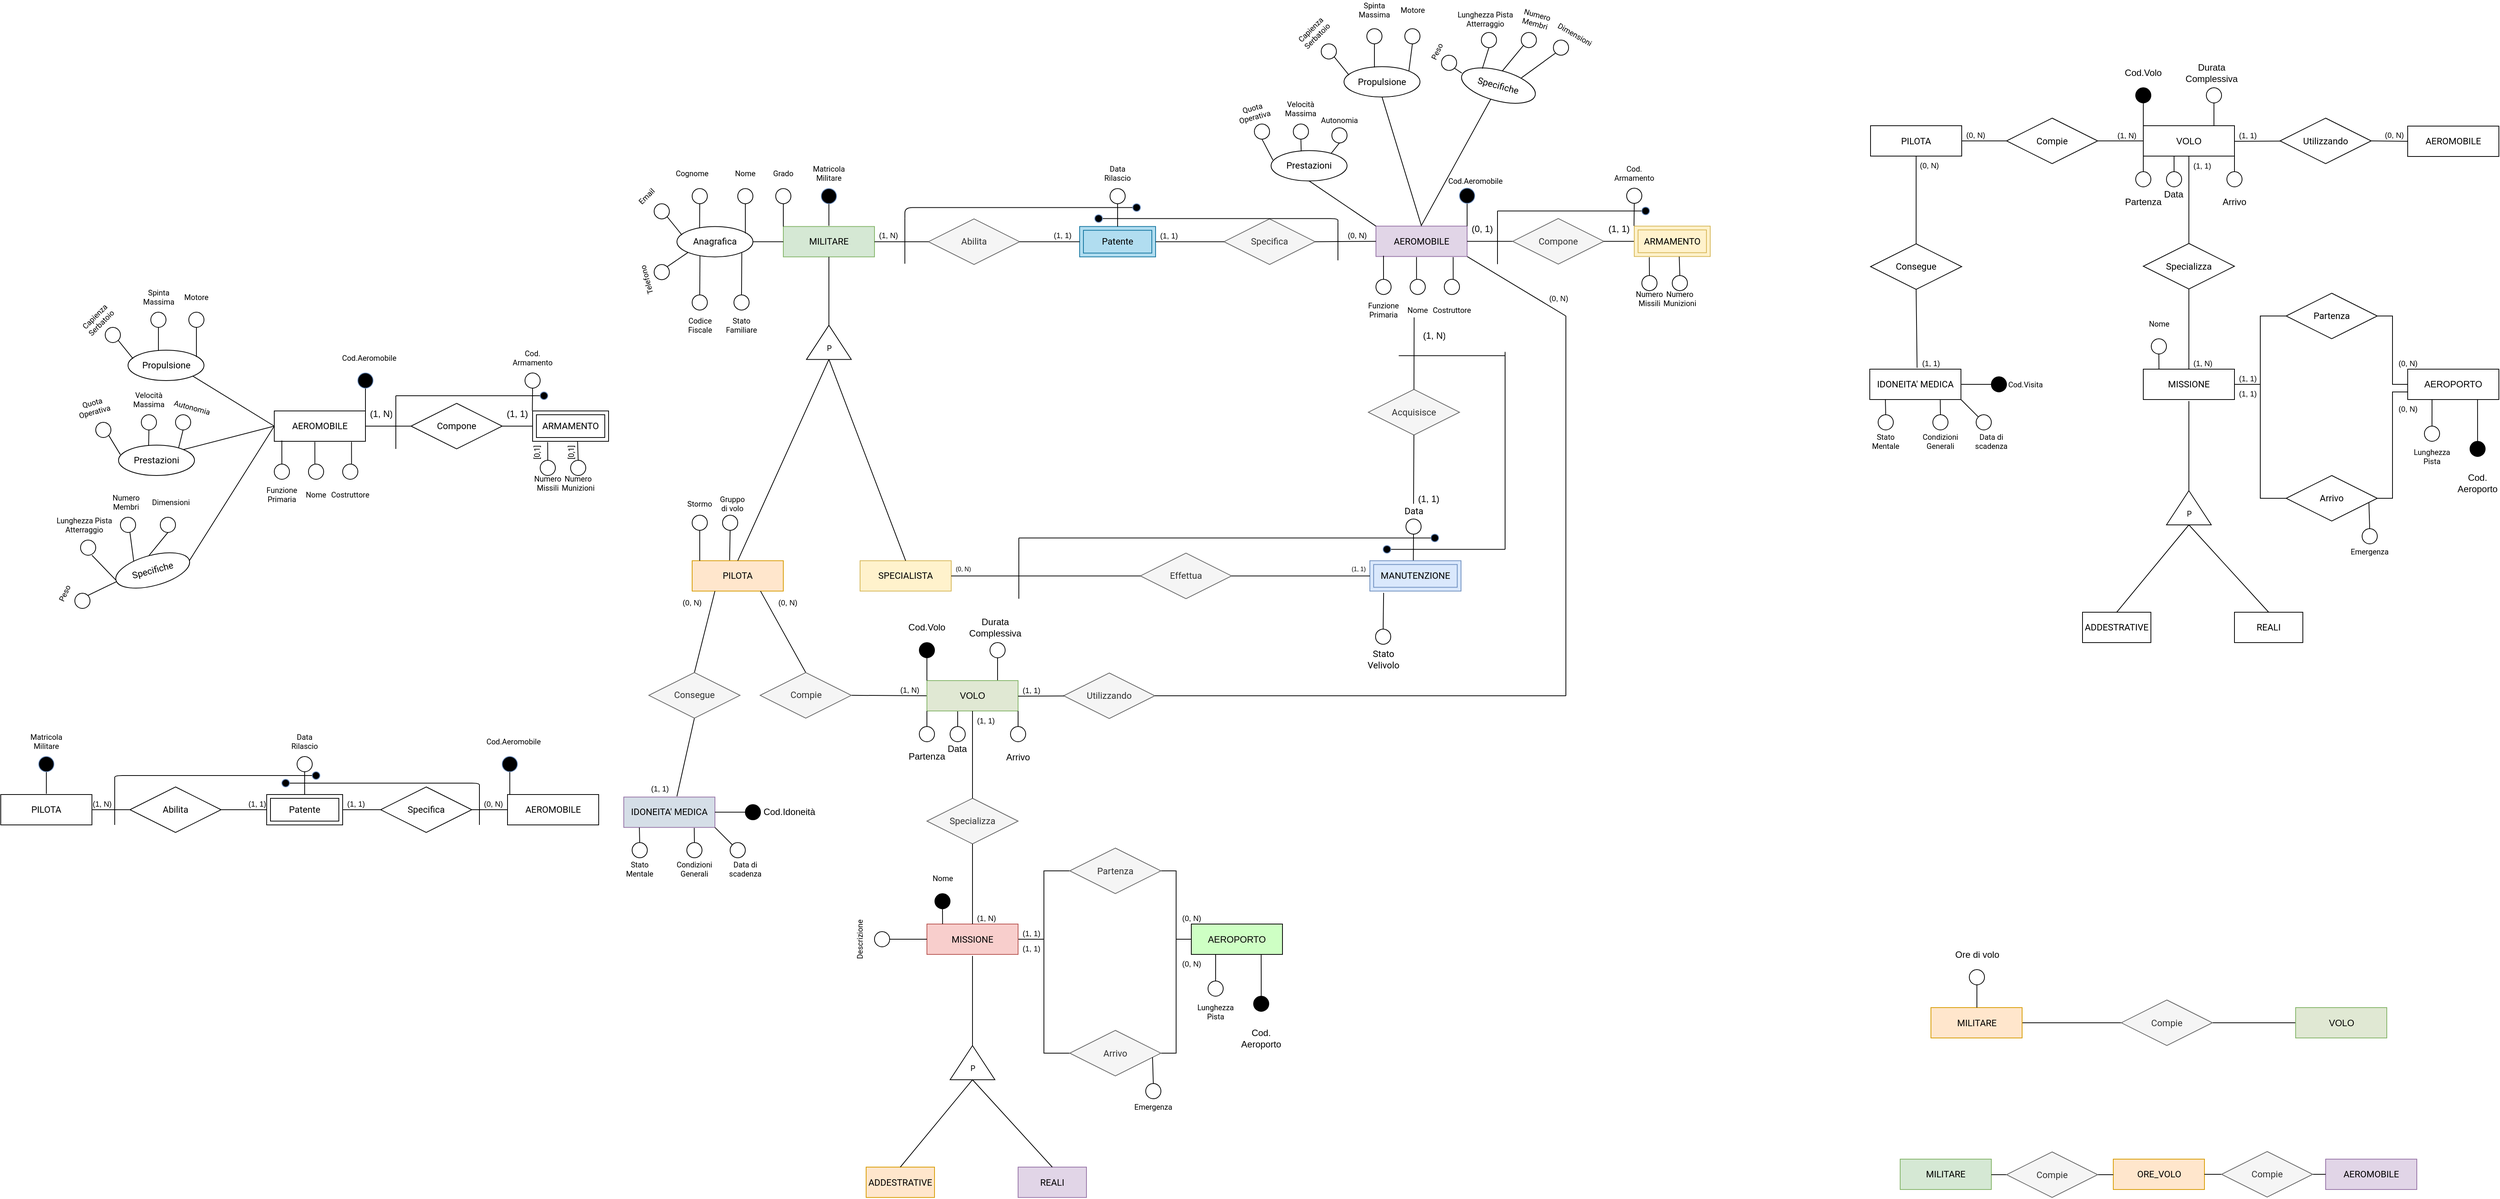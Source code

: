 <mxfile version="14.7.9" type="device"><diagram id="XzGaeUGAjrEeir0S0Brx" name="E/R"><mxGraphModel dx="813" dy="1615" grid="1" gridSize="10" guides="1" tooltips="1" connect="1" arrows="1" fold="1" page="1" pageScale="1" pageWidth="827" pageHeight="1169" math="0" shadow="0"><root><mxCell id="0"/><mxCell id="1" parent="0"/><mxCell id="q6phacmeSD9NbHRqkvsl-2" value="MILITARE" style="whiteSpace=wrap;html=1;align=center;fontFamily=Roboto;fontSource=https%3A%2F%2Ffonts.googleapis.com%2Fcss%3Ffamily%3DRoboto;fillColor=#d5e8d4;strokeColor=#82b366;" parent="1" vertex="1"><mxGeometry x="1050" y="292.19" width="120" height="40" as="geometry"/></mxCell><mxCell id="q6phacmeSD9NbHRqkvsl-4" value="" style="endArrow=none;html=1;" parent="1" edge="1"><mxGeometry width="50" height="50" relative="1" as="geometry"><mxPoint x="1050" y="292.19" as="sourcePoint"/><mxPoint x="1050" y="262.19" as="targetPoint"/></mxGeometry></mxCell><mxCell id="q6phacmeSD9NbHRqkvsl-5" value="" style="ellipse;whiteSpace=wrap;html=1;aspect=fixed;" parent="1" vertex="1"><mxGeometry x="1040" y="242.19" width="20" height="20" as="geometry"/></mxCell><mxCell id="q6phacmeSD9NbHRqkvsl-6" value="Grado" style="text;html=1;strokeColor=none;fillColor=none;align=center;verticalAlign=middle;whiteSpace=wrap;rounded=0;fontFamily=Roboto;fontSource=https%3A%2F%2Ffonts.googleapis.com%2Fcss%3Ffamily%3DRoboto;fontSize=10;" parent="1" vertex="1"><mxGeometry x="1030" y="212.19" width="40" height="20" as="geometry"/></mxCell><mxCell id="ERHppsyjBq0RetPSGCY_-1" value="" style="endArrow=none;html=1;entryX=0.5;entryY=1;entryDx=0;entryDy=0;" parent="1" target="ERHppsyjBq0RetPSGCY_-2" edge="1"><mxGeometry width="50" height="50" relative="1" as="geometry"><mxPoint x="1110" y="291.19" as="sourcePoint"/><mxPoint x="1089" y="262.19" as="targetPoint"/></mxGeometry></mxCell><mxCell id="ERHppsyjBq0RetPSGCY_-2" value="" style="ellipse;whiteSpace=wrap;html=1;aspect=fixed;strokeColor=#6c8ebf;fillColor=#000000;" parent="1" vertex="1"><mxGeometry x="1100" y="242.19" width="20" height="20" as="geometry"/></mxCell><mxCell id="ERHppsyjBq0RetPSGCY_-4" value="&lt;div style=&quot;font-size: 10px;&quot;&gt;Matricola&lt;/div&gt;&lt;div style=&quot;font-size: 10px;&quot;&gt;Militare&lt;br style=&quot;font-size: 10px;&quot;&gt;&lt;/div&gt;" style="text;html=1;strokeColor=none;fillColor=none;align=center;verticalAlign=middle;whiteSpace=wrap;rounded=0;fontFamily=Roboto;fontSource=https%3A%2F%2Ffonts.googleapis.com%2Fcss%3Ffamily%3DRoboto;fontSize=10;" parent="1" vertex="1"><mxGeometry x="1090" y="212.19" width="40" height="20" as="geometry"/></mxCell><mxCell id="ERHppsyjBq0RetPSGCY_-6" value="Anagrafica" style="ellipse;whiteSpace=wrap;html=1;align=center;fontFamily=Roboto;fontSource=https%3A%2F%2Ffonts.googleapis.com%2Fcss%3Ffamily%3DRoboto;" parent="1" vertex="1"><mxGeometry x="910" y="292.19" width="100" height="40" as="geometry"/></mxCell><mxCell id="ERHppsyjBq0RetPSGCY_-7" value="" style="endArrow=none;html=1;exitX=0;exitY=0.5;exitDx=0;exitDy=0;entryX=1;entryY=0.5;entryDx=0;entryDy=0;" parent="1" source="q6phacmeSD9NbHRqkvsl-2" target="ERHppsyjBq0RetPSGCY_-6" edge="1"><mxGeometry width="50" height="50" relative="1" as="geometry"><mxPoint x="1060" y="302.19" as="sourcePoint"/><mxPoint x="1060" y="272.19" as="targetPoint"/></mxGeometry></mxCell><mxCell id="ERHppsyjBq0RetPSGCY_-10" value="Nome" style="text;html=1;strokeColor=none;fillColor=none;align=center;verticalAlign=middle;whiteSpace=wrap;rounded=0;fontFamily=Roboto;fontSource=https%3A%2F%2Ffonts.googleapis.com%2Fcss%3Ffamily%3DRoboto;fontSize=10;" parent="1" vertex="1"><mxGeometry x="985" y="212.19" width="30" height="20" as="geometry"/></mxCell><mxCell id="ERHppsyjBq0RetPSGCY_-11" value="Email" style="text;html=1;strokeColor=none;fillColor=none;align=center;verticalAlign=middle;whiteSpace=wrap;rounded=0;fontFamily=Roboto;fontSource=https%3A%2F%2Ffonts.googleapis.com%2Fcss%3Ffamily%3DRoboto;fontSize=10;rotation=-45;" parent="1" vertex="1"><mxGeometry x="840" y="242.19" width="60" height="20" as="geometry"/></mxCell><mxCell id="ERHppsyjBq0RetPSGCY_-13" value="Cognome" style="text;html=1;strokeColor=none;fillColor=none;align=center;verticalAlign=middle;whiteSpace=wrap;rounded=0;fontFamily=Roboto;fontSource=https%3A%2F%2Ffonts.googleapis.com%2Fcss%3Ffamily%3DRoboto;fontSize=10;rotation=0;" parent="1" vertex="1"><mxGeometry x="900" y="212.19" width="60" height="20" as="geometry"/></mxCell><mxCell id="ERHppsyjBq0RetPSGCY_-14" value="Telefono" style="text;html=1;strokeColor=none;fillColor=none;align=center;verticalAlign=middle;whiteSpace=wrap;rounded=0;fontFamily=Roboto;fontSource=https%3A%2F%2Ffonts.googleapis.com%2Fcss%3Ffamily%3DRoboto;fontSize=10;rotation=-105;" parent="1" vertex="1"><mxGeometry x="840" y="352.19" width="60" height="20" as="geometry"/></mxCell><mxCell id="ERHppsyjBq0RetPSGCY_-15" value="Codice Fiscale" style="text;html=1;strokeColor=none;fillColor=none;align=center;verticalAlign=middle;whiteSpace=wrap;rounded=0;fontFamily=Roboto;fontSource=https%3A%2F%2Ffonts.googleapis.com%2Fcss%3Ffamily%3DRoboto;fontSize=10;" parent="1" vertex="1"><mxGeometry x="907.5" y="412.19" width="65" height="20" as="geometry"/></mxCell><mxCell id="ERHppsyjBq0RetPSGCY_-17" value="Stato Familiare" style="text;html=1;strokeColor=none;fillColor=none;align=center;verticalAlign=middle;whiteSpace=wrap;rounded=0;fontFamily=Roboto;fontSource=https%3A%2F%2Ffonts.googleapis.com%2Fcss%3Ffamily%3DRoboto;fontSize=10;" parent="1" vertex="1"><mxGeometry x="965" y="412.19" width="60" height="20" as="geometry"/></mxCell><mxCell id="ERHppsyjBq0RetPSGCY_-19" value="" style="endArrow=none;html=1;" parent="1" edge="1"><mxGeometry width="50" height="50" relative="1" as="geometry"><mxPoint x="1000" y="301.19" as="sourcePoint"/><mxPoint x="1000" y="262.19" as="targetPoint"/></mxGeometry></mxCell><mxCell id="ERHppsyjBq0RetPSGCY_-20" value="" style="ellipse;whiteSpace=wrap;html=1;aspect=fixed;" parent="1" vertex="1"><mxGeometry x="990" y="242.19" width="20" height="20" as="geometry"/></mxCell><mxCell id="ERHppsyjBq0RetPSGCY_-23" value="" style="endArrow=none;html=1;exitX=0.298;exitY=0.038;exitDx=0;exitDy=0;exitPerimeter=0;" parent="1" source="ERHppsyjBq0RetPSGCY_-6" edge="1"><mxGeometry width="50" height="50" relative="1" as="geometry"><mxPoint x="940" y="292.19" as="sourcePoint"/><mxPoint x="940" y="262.19" as="targetPoint"/></mxGeometry></mxCell><mxCell id="ERHppsyjBq0RetPSGCY_-24" value="" style="ellipse;whiteSpace=wrap;html=1;aspect=fixed;" parent="1" vertex="1"><mxGeometry x="930" y="242.19" width="20" height="20" as="geometry"/></mxCell><mxCell id="ERHppsyjBq0RetPSGCY_-26" value="" style="ellipse;whiteSpace=wrap;html=1;aspect=fixed;" parent="1" vertex="1"><mxGeometry x="880" y="262.19" width="20" height="20" as="geometry"/></mxCell><mxCell id="ERHppsyjBq0RetPSGCY_-27" value="" style="ellipse;whiteSpace=wrap;html=1;aspect=fixed;" parent="1" vertex="1"><mxGeometry x="880" y="342.19" width="20" height="20" as="geometry"/></mxCell><mxCell id="ERHppsyjBq0RetPSGCY_-28" value="" style="ellipse;whiteSpace=wrap;html=1;aspect=fixed;" parent="1" vertex="1"><mxGeometry x="930" y="382.19" width="20" height="20" as="geometry"/></mxCell><mxCell id="ERHppsyjBq0RetPSGCY_-29" value="" style="ellipse;whiteSpace=wrap;html=1;aspect=fixed;" parent="1" vertex="1"><mxGeometry x="985" y="382.19" width="20" height="20" as="geometry"/></mxCell><mxCell id="ERHppsyjBq0RetPSGCY_-31" value="" style="endArrow=none;html=1;exitX=0.066;exitY=0.28;exitDx=0;exitDy=0;exitPerimeter=0;entryX=1;entryY=1;entryDx=0;entryDy=0;" parent="1" source="ERHppsyjBq0RetPSGCY_-6" target="ERHppsyjBq0RetPSGCY_-26" edge="1"><mxGeometry width="50" height="50" relative="1" as="geometry"><mxPoint x="949.8" y="303.71" as="sourcePoint"/><mxPoint x="950" y="272.19" as="targetPoint"/></mxGeometry></mxCell><mxCell id="ERHppsyjBq0RetPSGCY_-32" value="" style="endArrow=none;html=1;exitX=0;exitY=1;exitDx=0;exitDy=0;entryX=1;entryY=0;entryDx=0;entryDy=0;" parent="1" source="ERHppsyjBq0RetPSGCY_-6" target="ERHppsyjBq0RetPSGCY_-27" edge="1"><mxGeometry width="50" height="50" relative="1" as="geometry"><mxPoint x="926.6" y="313.39" as="sourcePoint"/><mxPoint x="907.071" y="289.261" as="targetPoint"/></mxGeometry></mxCell><mxCell id="ERHppsyjBq0RetPSGCY_-33" value="" style="endArrow=none;html=1;exitX=0.303;exitY=0.958;exitDx=0;exitDy=0;entryX=0.5;entryY=0;entryDx=0;entryDy=0;exitPerimeter=0;" parent="1" source="ERHppsyjBq0RetPSGCY_-6" target="ERHppsyjBq0RetPSGCY_-28" edge="1"><mxGeometry width="50" height="50" relative="1" as="geometry"><mxPoint x="934.645" y="336.332" as="sourcePoint"/><mxPoint x="907.071" y="355.119" as="targetPoint"/></mxGeometry></mxCell><mxCell id="ERHppsyjBq0RetPSGCY_-34" value="" style="endArrow=none;html=1;exitX=1;exitY=1;exitDx=0;exitDy=0;" parent="1" source="ERHppsyjBq0RetPSGCY_-6" edge="1"><mxGeometry width="50" height="50" relative="1" as="geometry"><mxPoint x="950.3" y="340.51" as="sourcePoint"/><mxPoint x="995" y="382.19" as="targetPoint"/></mxGeometry></mxCell><mxCell id="ERHppsyjBq0RetPSGCY_-38" value="" style="endArrow=none;html=1;entryX=0.411;entryY=-0.002;entryDx=0;entryDy=0;exitX=0.5;exitY=1;exitDx=0;exitDy=0;entryPerimeter=0;" parent="1" source="ERHppsyjBq0RetPSGCY_-39" target="vPgx4IZPAEduPucDdnod-40" edge="1"><mxGeometry width="50" height="50" relative="1" as="geometry"><mxPoint x="1100" y="497.19" as="sourcePoint"/><mxPoint x="1050" y="477.19" as="targetPoint"/></mxGeometry></mxCell><mxCell id="ERHppsyjBq0RetPSGCY_-39" value="" style="ellipse;whiteSpace=wrap;html=1;aspect=fixed;" parent="1" vertex="1"><mxGeometry x="970" y="672.19" width="20" height="20" as="geometry"/></mxCell><mxCell id="ERHppsyjBq0RetPSGCY_-41" value="Gruppo di volo" style="text;html=1;strokeColor=none;fillColor=none;align=center;verticalAlign=middle;whiteSpace=wrap;rounded=0;fontSize=10;fontFamily=Roboto;fontSource=https%3A%2F%2Ffonts.googleapis.com%2Fcss%3Ffamily%3DRoboto;" parent="1" vertex="1"><mxGeometry x="962.5" y="647.19" width="40" height="20" as="geometry"/></mxCell><mxCell id="ERHppsyjBq0RetPSGCY_-42" value="AEROMOBILE" style="whiteSpace=wrap;html=1;align=center;fontFamily=Roboto;fontSource=https%3A%2F%2Ffonts.googleapis.com%2Fcss%3Ffamily%3DRoboto;" parent="1" vertex="1"><mxGeometry x="380" y="535" width="120" height="40" as="geometry"/></mxCell><mxCell id="ERHppsyjBq0RetPSGCY_-44" value="" style="ellipse;whiteSpace=wrap;html=1;aspect=fixed;fontFamily=Roboto;fontSource=https%3A%2F%2Ffonts.googleapis.com%2Fcss%3Ffamily%3DRoboto;" parent="1" vertex="1"><mxGeometry x="425" y="605" width="20" height="20" as="geometry"/></mxCell><mxCell id="ERHppsyjBq0RetPSGCY_-47" value="Funzione Primaria" style="text;html=1;strokeColor=none;fillColor=none;align=center;verticalAlign=middle;whiteSpace=wrap;rounded=0;fontSize=10;fontFamily=Roboto;fontSource=https%3A%2F%2Ffonts.googleapis.com%2Fcss%3Ffamily%3DRoboto;" parent="1" vertex="1"><mxGeometry x="365" y="635" width="50" height="20" as="geometry"/></mxCell><mxCell id="ERHppsyjBq0RetPSGCY_-48" value="Nome" style="text;html=1;strokeColor=none;fillColor=none;align=center;verticalAlign=middle;whiteSpace=wrap;rounded=0;fontSize=10;fontFamily=Roboto;fontSource=https%3A%2F%2Ffonts.googleapis.com%2Fcss%3Ffamily%3DRoboto;" parent="1" vertex="1"><mxGeometry x="415" y="635" width="40" height="20" as="geometry"/></mxCell><mxCell id="ERHppsyjBq0RetPSGCY_-50" value="" style="ellipse;whiteSpace=wrap;html=1;aspect=fixed;fontFamily=Roboto;fontSource=https%3A%2F%2Ffonts.googleapis.com%2Fcss%3Ffamily%3DRoboto;" parent="1" vertex="1"><mxGeometry x="470" y="605" width="20" height="20" as="geometry"/></mxCell><mxCell id="ERHppsyjBq0RetPSGCY_-53" value="" style="ellipse;whiteSpace=wrap;html=1;aspect=fixed;fontFamily=Roboto;fontSource=https%3A%2F%2Ffonts.googleapis.com%2Fcss%3Ffamily%3DRoboto;" parent="1" vertex="1"><mxGeometry x="380" y="605" width="20" height="20" as="geometry"/></mxCell><mxCell id="ERHppsyjBq0RetPSGCY_-54" value="Costruttore" style="text;html=1;strokeColor=none;fillColor=none;align=center;verticalAlign=middle;whiteSpace=wrap;rounded=0;fontSize=10;fontFamily=Roboto;fontSource=https%3A%2F%2Ffonts.googleapis.com%2Fcss%3Ffamily%3DRoboto;" parent="1" vertex="1"><mxGeometry x="455" y="635" width="50" height="20" as="geometry"/></mxCell><mxCell id="ERHppsyjBq0RetPSGCY_-55" value="" style="ellipse;whiteSpace=wrap;html=1;aspect=fixed;fontFamily=Roboto;fontSource=https%3A%2F%2Ffonts.googleapis.com%2Fcss%3Ffamily%3DRoboto;" parent="1" vertex="1"><mxGeometry x="177.5" y="675" width="20" height="20" as="geometry"/></mxCell><mxCell id="ERHppsyjBq0RetPSGCY_-56" value="&lt;div&gt;Numero&lt;/div&gt;&lt;div&gt;Membri&lt;/div&gt;" style="text;html=1;strokeColor=none;fillColor=none;align=center;verticalAlign=middle;whiteSpace=wrap;rounded=0;fontSize=10;fontFamily=Roboto;fontSource=https%3A%2F%2Ffonts.googleapis.com%2Fcss%3Ffamily%3DRoboto;" parent="1" vertex="1"><mxGeometry x="165" y="645" width="40" height="20" as="geometry"/></mxCell><mxCell id="ERHppsyjBq0RetPSGCY_-57" value="" style="ellipse;whiteSpace=wrap;html=1;aspect=fixed;fontFamily=Roboto;fontSource=https%3A%2F%2Ffonts.googleapis.com%2Fcss%3Ffamily%3DRoboto;" parent="1" vertex="1"><mxGeometry x="230" y="675" width="20" height="20" as="geometry"/></mxCell><mxCell id="ERHppsyjBq0RetPSGCY_-58" value="" style="ellipse;whiteSpace=wrap;html=1;aspect=fixed;fontFamily=Roboto;fontSource=https%3A%2F%2Ffonts.googleapis.com%2Fcss%3Ffamily%3DRoboto;" parent="1" vertex="1"><mxGeometry x="117.5" y="775" width="20" height="20" as="geometry"/></mxCell><mxCell id="ERHppsyjBq0RetPSGCY_-59" value="Dimensioni" style="text;html=1;strokeColor=none;fillColor=none;align=center;verticalAlign=middle;whiteSpace=wrap;rounded=0;fontSize=10;fontFamily=Roboto;fontSource=https%3A%2F%2Ffonts.googleapis.com%2Fcss%3Ffamily%3DRoboto;" parent="1" vertex="1"><mxGeometry x="220" y="645" width="47.5" height="20" as="geometry"/></mxCell><mxCell id="ERHppsyjBq0RetPSGCY_-60" value="Peso" style="text;html=1;strokeColor=none;fillColor=none;align=center;verticalAlign=middle;whiteSpace=wrap;rounded=0;fontSize=10;fontFamily=Roboto;fontSource=https%3A%2F%2Ffonts.googleapis.com%2Fcss%3Ffamily%3DRoboto;rotation=-65;" parent="1" vertex="1"><mxGeometry x="80" y="765" width="47.5" height="20" as="geometry"/></mxCell><mxCell id="ERHppsyjBq0RetPSGCY_-62" value="" style="endArrow=none;html=1;entryX=0.422;entryY=-0.013;entryDx=0;entryDy=0;exitX=0.445;exitY=1.02;exitDx=0;exitDy=0;fontFamily=Roboto;fontSource=https%3A%2F%2Ffonts.googleapis.com%2Fcss%3Ffamily%3DRoboto;exitPerimeter=0;entryPerimeter=0;" parent="1" source="ERHppsyjBq0RetPSGCY_-42" target="ERHppsyjBq0RetPSGCY_-44" edge="1"><mxGeometry width="50" height="50" relative="1" as="geometry"><mxPoint x="347.5" y="555" as="sourcePoint"/><mxPoint x="347.5" y="525" as="targetPoint"/></mxGeometry></mxCell><mxCell id="ERHppsyjBq0RetPSGCY_-63" value="" style="endArrow=none;html=1;exitX=0.29;exitY=0.05;exitDx=0;exitDy=0;fontFamily=Roboto;fontSource=https%3A%2F%2Ffonts.googleapis.com%2Fcss%3Ffamily%3DRoboto;exitPerimeter=0;" parent="1" source="ozkwUsbhP7xdMkhpcUxX-1" edge="1"><mxGeometry width="50" height="50" relative="1" as="geometry"><mxPoint x="390" y="565" as="sourcePoint"/><mxPoint x="190" y="695" as="targetPoint"/></mxGeometry></mxCell><mxCell id="ERHppsyjBq0RetPSGCY_-64" value="" style="endArrow=none;html=1;exitX=0.847;exitY=1.02;exitDx=0;exitDy=0;exitPerimeter=0;fontFamily=Roboto;fontSource=https%3A%2F%2Ffonts.googleapis.com%2Fcss%3Ffamily%3DRoboto;entryX=0.585;entryY=-0.008;entryDx=0;entryDy=0;entryPerimeter=0;" parent="1" source="ERHppsyjBq0RetPSGCY_-42" target="ERHppsyjBq0RetPSGCY_-50" edge="1"><mxGeometry width="50" height="50" relative="1" as="geometry"><mxPoint x="390" y="545" as="sourcePoint"/><mxPoint x="480" y="600" as="targetPoint"/></mxGeometry></mxCell><mxCell id="ERHppsyjBq0RetPSGCY_-65" value="" style="endArrow=none;html=1;entryX=0.5;entryY=0;entryDx=0;entryDy=0;fontFamily=Roboto;fontSource=https%3A%2F%2Ffonts.googleapis.com%2Fcss%3Ffamily%3DRoboto;exitX=0.083;exitY=0.975;exitDx=0;exitDy=0;exitPerimeter=0;" parent="1" source="ERHppsyjBq0RetPSGCY_-42" target="ERHppsyjBq0RetPSGCY_-53" edge="1"><mxGeometry width="50" height="50" relative="1" as="geometry"><mxPoint x="490" y="536" as="sourcePoint"/><mxPoint x="445" y="515" as="targetPoint"/></mxGeometry></mxCell><mxCell id="ERHppsyjBq0RetPSGCY_-66" value="" style="endArrow=none;html=1;entryX=0.5;entryY=1;entryDx=0;entryDy=0;fontFamily=Roboto;fontSource=https%3A%2F%2Ffonts.googleapis.com%2Fcss%3Ffamily%3DRoboto;exitX=0.5;exitY=0;exitDx=0;exitDy=0;" parent="1" source="ozkwUsbhP7xdMkhpcUxX-1" target="ERHppsyjBq0RetPSGCY_-57" edge="1"><mxGeometry width="50" height="50" relative="1" as="geometry"><mxPoint x="435" y="595" as="sourcePoint"/><mxPoint x="390" y="625" as="targetPoint"/></mxGeometry></mxCell><mxCell id="ERHppsyjBq0RetPSGCY_-67" value="" style="endArrow=none;html=1;entryX=1;entryY=0;entryDx=0;entryDy=0;fontFamily=Roboto;fontSource=https%3A%2F%2Ffonts.googleapis.com%2Fcss%3Ffamily%3DRoboto;exitX=1;exitY=0;exitDx=0;exitDy=0;" parent="1" source="ozkwUsbhP7xdMkhpcUxX-1" target="ERHppsyjBq0RetPSGCY_-58" edge="1"><mxGeometry width="50" height="50" relative="1" as="geometry"><mxPoint x="490" y="575" as="sourcePoint"/><mxPoint x="445" y="605" as="targetPoint"/></mxGeometry></mxCell><mxCell id="ERHppsyjBq0RetPSGCY_-68" value="Propulsione" style="ellipse;whiteSpace=wrap;html=1;align=center;fontFamily=Roboto;fontSource=https%3A%2F%2Ffonts.googleapis.com%2Fcss%3Ffamily%3DRoboto;" parent="1" vertex="1"><mxGeometry x="187.5" y="455" width="100" height="40" as="geometry"/></mxCell><mxCell id="ERHppsyjBq0RetPSGCY_-69" value="Motore" style="text;html=1;strokeColor=none;fillColor=none;align=center;verticalAlign=middle;whiteSpace=wrap;rounded=0;fontFamily=Roboto;fontSource=https%3A%2F%2Ffonts.googleapis.com%2Fcss%3Ffamily%3DRoboto;fontSize=10;" parent="1" vertex="1"><mxGeometry x="260" y="375" width="35" height="20" as="geometry"/></mxCell><mxCell id="ERHppsyjBq0RetPSGCY_-70" value="&lt;div&gt;Capienza&lt;/div&gt;&lt;div&gt;Serbatoio&lt;br&gt;&lt;/div&gt;" style="text;html=1;strokeColor=none;fillColor=none;align=center;verticalAlign=middle;whiteSpace=wrap;rounded=0;fontFamily=Roboto;fontSource=https%3A%2F%2Ffonts.googleapis.com%2Fcss%3Ffamily%3DRoboto;fontSize=10;rotation=-45;" parent="1" vertex="1"><mxGeometry x="117.5" y="405" width="60" height="20" as="geometry"/></mxCell><mxCell id="ERHppsyjBq0RetPSGCY_-71" value="&lt;div&gt;Spinta&lt;/div&gt;&lt;div&gt;Massima&lt;br&gt;&lt;/div&gt;" style="text;html=1;strokeColor=none;fillColor=none;align=center;verticalAlign=middle;whiteSpace=wrap;rounded=0;fontFamily=Roboto;fontSource=https%3A%2F%2Ffonts.googleapis.com%2Fcss%3Ffamily%3DRoboto;fontSize=10;rotation=0;" parent="1" vertex="1"><mxGeometry x="197.5" y="375" width="60" height="20" as="geometry"/></mxCell><mxCell id="ERHppsyjBq0RetPSGCY_-74" value="" style="endArrow=none;html=1;fontFamily=Roboto;fontSource=https%3A%2F%2Ffonts.googleapis.com%2Fcss%3Ffamily%3DRoboto;" parent="1" edge="1"><mxGeometry width="50" height="50" relative="1" as="geometry"><mxPoint x="277.5" y="464.0" as="sourcePoint"/><mxPoint x="277.5" y="425" as="targetPoint"/></mxGeometry></mxCell><mxCell id="ERHppsyjBq0RetPSGCY_-75" value="" style="ellipse;whiteSpace=wrap;html=1;aspect=fixed;fontFamily=Roboto;fontSource=https%3A%2F%2Ffonts.googleapis.com%2Fcss%3Ffamily%3DRoboto;" parent="1" vertex="1"><mxGeometry x="267.5" y="405" width="20" height="20" as="geometry"/></mxCell><mxCell id="ERHppsyjBq0RetPSGCY_-76" value="" style="endArrow=none;html=1;exitX=0.4;exitY=0.025;exitDx=0;exitDy=0;exitPerimeter=0;entryX=0.5;entryY=1;entryDx=0;entryDy=0;fontFamily=Roboto;fontSource=https%3A%2F%2Ffonts.googleapis.com%2Fcss%3Ffamily%3DRoboto;" parent="1" source="ERHppsyjBq0RetPSGCY_-68" target="ERHppsyjBq0RetPSGCY_-77" edge="1"><mxGeometry width="50" height="50" relative="1" as="geometry"><mxPoint x="217.5" y="455" as="sourcePoint"/><mxPoint x="217.5" y="425" as="targetPoint"/></mxGeometry></mxCell><mxCell id="ERHppsyjBq0RetPSGCY_-77" value="" style="ellipse;whiteSpace=wrap;html=1;aspect=fixed;fontFamily=Roboto;fontSource=https%3A%2F%2Ffonts.googleapis.com%2Fcss%3Ffamily%3DRoboto;" parent="1" vertex="1"><mxGeometry x="217.5" y="405" width="20" height="20" as="geometry"/></mxCell><mxCell id="ERHppsyjBq0RetPSGCY_-78" value="" style="ellipse;whiteSpace=wrap;html=1;aspect=fixed;fontFamily=Roboto;fontSource=https%3A%2F%2Ffonts.googleapis.com%2Fcss%3Ffamily%3DRoboto;" parent="1" vertex="1"><mxGeometry x="157.5" y="425" width="20" height="20" as="geometry"/></mxCell><mxCell id="ERHppsyjBq0RetPSGCY_-82" value="" style="endArrow=none;html=1;exitX=0.066;exitY=0.28;exitDx=0;exitDy=0;exitPerimeter=0;entryX=1;entryY=1;entryDx=0;entryDy=0;fontFamily=Roboto;fontSource=https%3A%2F%2Ffonts.googleapis.com%2Fcss%3Ffamily%3DRoboto;" parent="1" source="ERHppsyjBq0RetPSGCY_-68" target="ERHppsyjBq0RetPSGCY_-78" edge="1"><mxGeometry width="50" height="50" relative="1" as="geometry"><mxPoint x="227.3" y="466.52" as="sourcePoint"/><mxPoint x="227.5" y="435" as="targetPoint"/></mxGeometry></mxCell><mxCell id="ERHppsyjBq0RetPSGCY_-86" value="" style="endArrow=none;html=1;exitX=0;exitY=0.5;exitDx=0;exitDy=0;entryX=1;entryY=1;entryDx=0;entryDy=0;fontFamily=Roboto;fontSource=https%3A%2F%2Ffonts.googleapis.com%2Fcss%3Ffamily%3DRoboto;" parent="1" source="ERHppsyjBq0RetPSGCY_-42" target="ERHppsyjBq0RetPSGCY_-68" edge="1"><mxGeometry width="50" height="50" relative="1" as="geometry"><mxPoint x="300" y="524" as="sourcePoint"/><mxPoint x="300" y="485" as="targetPoint"/></mxGeometry></mxCell><mxCell id="ERHppsyjBq0RetPSGCY_-87" value="Prestazioni" style="ellipse;whiteSpace=wrap;html=1;align=center;fontFamily=Roboto;fontSource=https%3A%2F%2Ffonts.googleapis.com%2Fcss%3Ffamily%3DRoboto;" parent="1" vertex="1"><mxGeometry x="175" y="580" width="100" height="40" as="geometry"/></mxCell><mxCell id="ERHppsyjBq0RetPSGCY_-88" value="" style="endArrow=none;html=1;exitX=0;exitY=0.5;exitDx=0;exitDy=0;entryX=1;entryY=0;entryDx=0;entryDy=0;fontFamily=Roboto;fontSource=https%3A%2F%2Ffonts.googleapis.com%2Fcss%3Ffamily%3DRoboto;" parent="1" source="ERHppsyjBq0RetPSGCY_-42" target="ERHppsyjBq0RetPSGCY_-87" edge="1"><mxGeometry width="50" height="50" relative="1" as="geometry"><mxPoint x="380" y="575" as="sourcePoint"/><mxPoint x="295.254" y="559.183" as="targetPoint"/></mxGeometry></mxCell><mxCell id="ERHppsyjBq0RetPSGCY_-89" value="" style="ellipse;whiteSpace=wrap;html=1;aspect=fixed;fontFamily=Roboto;fontSource=https%3A%2F%2Ffonts.googleapis.com%2Fcss%3Ffamily%3DRoboto;" parent="1" vertex="1"><mxGeometry x="205" y="540" width="20" height="20" as="geometry"/></mxCell><mxCell id="ERHppsyjBq0RetPSGCY_-90" value="" style="ellipse;whiteSpace=wrap;html=1;aspect=fixed;fontFamily=Roboto;fontSource=https%3A%2F%2Ffonts.googleapis.com%2Fcss%3Ffamily%3DRoboto;" parent="1" vertex="1"><mxGeometry x="250" y="540" width="20" height="20" as="geometry"/></mxCell><mxCell id="ERHppsyjBq0RetPSGCY_-91" value="" style="ellipse;whiteSpace=wrap;html=1;aspect=fixed;fontFamily=Roboto;fontSource=https%3A%2F%2Ffonts.googleapis.com%2Fcss%3Ffamily%3DRoboto;" parent="1" vertex="1"><mxGeometry x="145" y="550" width="20" height="20" as="geometry"/></mxCell><mxCell id="ERHppsyjBq0RetPSGCY_-92" value="&lt;div&gt;Velocità&lt;/div&gt;&lt;div&gt;Massima&lt;br&gt;&lt;/div&gt;" style="text;html=1;strokeColor=none;fillColor=none;align=center;verticalAlign=middle;whiteSpace=wrap;rounded=0;fontFamily=Roboto;fontSource=https%3A%2F%2Ffonts.googleapis.com%2Fcss%3Ffamily%3DRoboto;fontSize=10;" parent="1" vertex="1"><mxGeometry x="191.25" y="510" width="47.5" height="20" as="geometry"/></mxCell><mxCell id="ERHppsyjBq0RetPSGCY_-93" value="Quota Operativa" style="text;html=1;strokeColor=none;fillColor=none;align=center;verticalAlign=middle;whiteSpace=wrap;rounded=0;fontFamily=Roboto;fontSource=https%3A%2F%2Ffonts.googleapis.com%2Fcss%3Ffamily%3DRoboto;fontSize=10;rotation=-15;" parent="1" vertex="1"><mxGeometry x="117.5" y="520" width="47.5" height="20" as="geometry"/></mxCell><mxCell id="ERHppsyjBq0RetPSGCY_-94" value="Autonomia" style="text;html=1;strokeColor=none;fillColor=none;align=center;verticalAlign=middle;whiteSpace=wrap;rounded=0;fontFamily=Roboto;fontSource=https%3A%2F%2Ffonts.googleapis.com%2Fcss%3Ffamily%3DRoboto;fontSize=10;rotation=15;" parent="1" vertex="1"><mxGeometry x="247.5" y="520" width="47.5" height="20" as="geometry"/></mxCell><mxCell id="ERHppsyjBq0RetPSGCY_-95" value="" style="endArrow=none;html=1;exitX=0.396;exitY=0.025;exitDx=0;exitDy=0;exitPerimeter=0;entryX=0.5;entryY=1;entryDx=0;entryDy=0;fontFamily=Roboto;fontSource=https%3A%2F%2Ffonts.googleapis.com%2Fcss%3Ffamily%3DRoboto;" parent="1" source="ERHppsyjBq0RetPSGCY_-87" target="ERHppsyjBq0RetPSGCY_-89" edge="1"><mxGeometry width="50" height="50" relative="1" as="geometry"><mxPoint x="225" y="471" as="sourcePoint"/><mxPoint x="225" y="440" as="targetPoint"/></mxGeometry></mxCell><mxCell id="ERHppsyjBq0RetPSGCY_-96" value="" style="endArrow=none;html=1;exitX=0.79;exitY=0.096;exitDx=0;exitDy=0;exitPerimeter=0;entryX=0.5;entryY=1;entryDx=0;entryDy=0;fontFamily=Roboto;fontSource=https%3A%2F%2Ffonts.googleapis.com%2Fcss%3Ffamily%3DRoboto;" parent="1" source="ERHppsyjBq0RetPSGCY_-87" target="ERHppsyjBq0RetPSGCY_-90" edge="1"><mxGeometry width="50" height="50" relative="1" as="geometry"><mxPoint x="224.6" y="591" as="sourcePoint"/><mxPoint x="225" y="570" as="targetPoint"/></mxGeometry></mxCell><mxCell id="ERHppsyjBq0RetPSGCY_-97" value="" style="endArrow=none;html=1;exitX=0.024;exitY=0.311;exitDx=0;exitDy=0;exitPerimeter=0;entryX=1;entryY=1;entryDx=0;entryDy=0;fontFamily=Roboto;fontSource=https%3A%2F%2Ffonts.googleapis.com%2Fcss%3Ffamily%3DRoboto;" parent="1" source="ERHppsyjBq0RetPSGCY_-87" target="ERHppsyjBq0RetPSGCY_-91" edge="1"><mxGeometry width="50" height="50" relative="1" as="geometry"><mxPoint x="264" y="593.84" as="sourcePoint"/><mxPoint x="270" y="570" as="targetPoint"/></mxGeometry></mxCell><mxCell id="ERHppsyjBq0RetPSGCY_-98" value="" style="endArrow=none;html=1;fontFamily=Roboto;fontSource=https%3A%2F%2Ffonts.googleapis.com%2Fcss%3Ffamily%3DRoboto;fontSize=10;exitX=1;exitY=0;exitDx=0;exitDy=0;" parent="1" source="ERHppsyjBq0RetPSGCY_-42" edge="1"><mxGeometry width="50" height="50" relative="1" as="geometry"><mxPoint x="630" y="625" as="sourcePoint"/><mxPoint x="500" y="502" as="targetPoint"/></mxGeometry></mxCell><mxCell id="ERHppsyjBq0RetPSGCY_-99" value="" style="ellipse;whiteSpace=wrap;html=1;aspect=fixed;strokeColor=#6c8ebf;fillColor=#000000;fontFamily=Roboto;fontSource=https%3A%2F%2Ffonts.googleapis.com%2Fcss%3Ffamily%3DRoboto;fontSize=10;" parent="1" vertex="1"><mxGeometry x="490" y="485" width="20" height="20" as="geometry"/></mxCell><mxCell id="ERHppsyjBq0RetPSGCY_-100" value="Cod.Aeromobile" style="text;html=1;strokeColor=none;fillColor=none;align=center;verticalAlign=middle;whiteSpace=wrap;rounded=0;fontFamily=Roboto;fontSource=https%3A%2F%2Ffonts.googleapis.com%2Fcss%3Ffamily%3DRoboto;fontSize=10;" parent="1" vertex="1"><mxGeometry x="470" y="455" width="70" height="20" as="geometry"/></mxCell><mxCell id="ERHppsyjBq0RetPSGCY_-101" value="" style="ellipse;whiteSpace=wrap;html=1;aspect=fixed;fontFamily=Roboto;fontSource=https%3A%2F%2Ffonts.googleapis.com%2Fcss%3Ffamily%3DRoboto;" parent="1" vertex="1"><mxGeometry x="125" y="705" width="20" height="20" as="geometry"/></mxCell><mxCell id="ERHppsyjBq0RetPSGCY_-102" value="" style="endArrow=none;html=1;fontFamily=Roboto;fontSource=https%3A%2F%2Ffonts.googleapis.com%2Fcss%3Ffamily%3DRoboto;fontSize=10;exitX=0;exitY=0.5;exitDx=0;exitDy=0;" parent="1" source="ozkwUsbhP7xdMkhpcUxX-1" edge="1"><mxGeometry width="50" height="50" relative="1" as="geometry"><mxPoint x="510" y="545" as="sourcePoint"/><mxPoint x="140" y="725" as="targetPoint"/></mxGeometry></mxCell><mxCell id="ERHppsyjBq0RetPSGCY_-103" value="&lt;div&gt;Lunghezza Pista &lt;br&gt;&lt;/div&gt;&lt;div&gt;Atterraggio&lt;br&gt;&lt;/div&gt;" style="text;html=1;strokeColor=none;fillColor=none;align=center;verticalAlign=middle;whiteSpace=wrap;rounded=0;fontSize=10;fontFamily=Roboto;fontSource=https%3A%2F%2Ffonts.googleapis.com%2Fcss%3Ffamily%3DRoboto;" parent="1" vertex="1"><mxGeometry x="90" y="675" width="80" height="20" as="geometry"/></mxCell><mxCell id="ozkwUsbhP7xdMkhpcUxX-1" value="Specifiche" style="ellipse;whiteSpace=wrap;html=1;align=center;fontFamily=Roboto;fontSource=https%3A%2F%2Ffonts.googleapis.com%2Fcss%3Ffamily%3DRoboto;rotation=-15;" parent="1" vertex="1"><mxGeometry x="170" y="725" width="100" height="40" as="geometry"/></mxCell><mxCell id="ozkwUsbhP7xdMkhpcUxX-3" value="" style="endArrow=none;html=1;exitX=0;exitY=0.5;exitDx=0;exitDy=0;fontFamily=Roboto;fontSource=https%3A%2F%2Ffonts.googleapis.com%2Fcss%3Ffamily%3DRoboto;entryX=1;entryY=0.5;entryDx=0;entryDy=0;" parent="1" source="ERHppsyjBq0RetPSGCY_-42" target="ozkwUsbhP7xdMkhpcUxX-1" edge="1"><mxGeometry width="50" height="50" relative="1" as="geometry"><mxPoint x="390" y="565" as="sourcePoint"/><mxPoint x="270" y="745" as="targetPoint"/></mxGeometry></mxCell><mxCell id="ozkwUsbhP7xdMkhpcUxX-4" value="" style="endArrow=none;html=1;exitX=1;exitY=0.5;exitDx=0;exitDy=0;fontFamily=Roboto;fontSource=https%3A%2F%2Ffonts.googleapis.com%2Fcss%3Ffamily%3DRoboto;" parent="1" source="ERHppsyjBq0RetPSGCY_-42" edge="1"><mxGeometry width="50" height="50" relative="1" as="geometry"><mxPoint x="390" y="565" as="sourcePoint"/><mxPoint x="560" y="555" as="targetPoint"/></mxGeometry></mxCell><mxCell id="ozkwUsbhP7xdMkhpcUxX-5" value="Compone" style="shape=rhombus;perimeter=rhombusPerimeter;whiteSpace=wrap;html=1;align=center;fontFamily=Roboto;fontSource=https%3A%2F%2Ffonts.googleapis.com%2Fcss%3Ffamily%3DRoboto;" parent="1" vertex="1"><mxGeometry x="560" y="525" width="120" height="60" as="geometry"/></mxCell><mxCell id="ozkwUsbhP7xdMkhpcUxX-7" value="" style="endArrow=none;html=1;exitX=1;exitY=0.5;exitDx=0;exitDy=0;fontFamily=Roboto;fontSource=https%3A%2F%2Ffonts.googleapis.com%2Fcss%3Ffamily%3DRoboto;entryX=0;entryY=0.5;entryDx=0;entryDy=0;" parent="1" source="ozkwUsbhP7xdMkhpcUxX-5" edge="1"><mxGeometry width="50" height="50" relative="1" as="geometry"><mxPoint x="510" y="565" as="sourcePoint"/><mxPoint x="720" y="555" as="targetPoint"/></mxGeometry></mxCell><mxCell id="ozkwUsbhP7xdMkhpcUxX-8" value="(1, N)" style="text;strokeColor=none;fillColor=none;spacingLeft=4;spacingRight=4;overflow=hidden;rotatable=0;points=[[0,0.5],[1,0.5]];portConstraint=eastwest;fontSize=12;" parent="1" vertex="1"><mxGeometry x="500" y="525" width="40" height="30" as="geometry"/></mxCell><mxCell id="ozkwUsbhP7xdMkhpcUxX-9" value="(1, 1)" style="text;strokeColor=none;fillColor=none;spacingLeft=4;spacingRight=4;overflow=hidden;rotatable=0;points=[[0,0.5],[1,0.5]];portConstraint=eastwest;fontSize=12;" parent="1" vertex="1"><mxGeometry x="680" y="525" width="40" height="30" as="geometry"/></mxCell><mxCell id="ozkwUsbhP7xdMkhpcUxX-12" value="" style="ellipse;whiteSpace=wrap;html=1;aspect=fixed;fontFamily=Roboto;fontSource=https%3A%2F%2Ffonts.googleapis.com%2Fcss%3Ffamily%3DRoboto;" parent="1" vertex="1"><mxGeometry x="770" y="600" width="20" height="20" as="geometry"/></mxCell><mxCell id="ozkwUsbhP7xdMkhpcUxX-13" value="" style="ellipse;whiteSpace=wrap;html=1;aspect=fixed;fontFamily=Roboto;fontSource=https%3A%2F%2Ffonts.googleapis.com%2Fcss%3Ffamily%3DRoboto;" parent="1" vertex="1"><mxGeometry x="730" y="600" width="20" height="20" as="geometry"/></mxCell><mxCell id="ozkwUsbhP7xdMkhpcUxX-14" value="Numero Munizioni" style="text;html=1;strokeColor=none;fillColor=none;align=center;verticalAlign=middle;whiteSpace=wrap;rounded=0;fontSize=10;fontFamily=Roboto;fontSource=https%3A%2F%2Ffonts.googleapis.com%2Fcss%3Ffamily%3DRoboto;" parent="1" vertex="1"><mxGeometry x="760" y="620" width="40" height="20" as="geometry"/></mxCell><mxCell id="ozkwUsbhP7xdMkhpcUxX-16" value="&lt;div&gt;Numero&lt;/div&gt;&lt;div&gt;Missili&lt;br&gt;&lt;/div&gt;" style="text;html=1;strokeColor=none;fillColor=none;align=center;verticalAlign=middle;whiteSpace=wrap;rounded=0;fontSize=10;fontFamily=Roboto;fontSource=https%3A%2F%2Ffonts.googleapis.com%2Fcss%3Ffamily%3DRoboto;" parent="1" vertex="1"><mxGeometry x="720" y="620" width="40" height="20" as="geometry"/></mxCell><mxCell id="ozkwUsbhP7xdMkhpcUxX-18" value="ARMAMENTO" style="shape=ext;margin=3;double=1;whiteSpace=wrap;html=1;align=center;fontFamily=Roboto;fontSource=https%3A%2F%2Ffonts.googleapis.com%2Fcss%3Ffamily%3DRoboto;" parent="1" vertex="1"><mxGeometry x="720" y="535" width="100" height="40" as="geometry"/></mxCell><mxCell id="ozkwUsbhP7xdMkhpcUxX-19" value="" style="endArrow=none;html=1;fontFamily=Roboto;fontSource=https%3A%2F%2Ffonts.googleapis.com%2Fcss%3Ffamily%3DRoboto;fontSize=10;exitX=0.592;exitY=1.006;exitDx=0;exitDy=0;exitPerimeter=0;" parent="1" source="ozkwUsbhP7xdMkhpcUxX-18" edge="1"><mxGeometry width="50" height="50" relative="1" as="geometry"><mxPoint x="510" y="545" as="sourcePoint"/><mxPoint x="780" y="600" as="targetPoint"/></mxGeometry></mxCell><mxCell id="ozkwUsbhP7xdMkhpcUxX-20" value="" style="endArrow=none;html=1;fontFamily=Roboto;fontSource=https%3A%2F%2Ffonts.googleapis.com%2Fcss%3Ffamily%3DRoboto;fontSize=10;exitX=0.198;exitY=1.025;exitDx=0;exitDy=0;exitPerimeter=0;entryX=0.5;entryY=0;entryDx=0;entryDy=0;" parent="1" source="ozkwUsbhP7xdMkhpcUxX-18" target="ozkwUsbhP7xdMkhpcUxX-13" edge="1"><mxGeometry width="50" height="50" relative="1" as="geometry"><mxPoint x="780" y="545" as="sourcePoint"/><mxPoint x="740" y="580" as="targetPoint"/></mxGeometry></mxCell><mxCell id="ozkwUsbhP7xdMkhpcUxX-22" value="[0,1]" style="text;html=1;strokeColor=none;fillColor=none;align=center;verticalAlign=middle;whiteSpace=wrap;rounded=0;fontSize=10;fontFamily=Roboto;fontSource=https%3A%2F%2Ffonts.googleapis.com%2Fcss%3Ffamily%3DRoboto;rotation=-90;" parent="1" vertex="1"><mxGeometry x="755" y="584.5" width="30" height="10" as="geometry"/></mxCell><mxCell id="ozkwUsbhP7xdMkhpcUxX-24" value="[0,1]" style="text;html=1;strokeColor=none;fillColor=none;align=center;verticalAlign=middle;whiteSpace=wrap;rounded=0;fontSize=10;fontFamily=Roboto;fontSource=https%3A%2F%2Ffonts.googleapis.com%2Fcss%3Ffamily%3DRoboto;rotation=-90;" parent="1" vertex="1"><mxGeometry x="710" y="584.5" width="30" height="10" as="geometry"/></mxCell><mxCell id="ozkwUsbhP7xdMkhpcUxX-26" value="" style="endArrow=none;html=1;fontFamily=Roboto;fontSource=https%3A%2F%2Ffonts.googleapis.com%2Fcss%3Ffamily%3DRoboto;fontSize=10;exitX=0.992;exitY=0.322;exitDx=0;exitDy=0;exitPerimeter=0;" parent="1" source="ozkwUsbhP7xdMkhpcUxX-9" edge="1"><mxGeometry width="50" height="50" relative="1" as="geometry"><mxPoint x="730" y="534" as="sourcePoint"/><mxPoint x="720" y="505" as="targetPoint"/></mxGeometry></mxCell><mxCell id="ozkwUsbhP7xdMkhpcUxX-27" value="&lt;div&gt;Cod.&lt;/div&gt;&lt;div&gt;Armamento&lt;/div&gt;" style="text;html=1;strokeColor=none;fillColor=none;align=center;verticalAlign=middle;whiteSpace=wrap;rounded=0;fontFamily=Roboto;fontSource=https%3A%2F%2Ffonts.googleapis.com%2Fcss%3Ffamily%3DRoboto;fontSize=10;" parent="1" vertex="1"><mxGeometry x="685" y="455" width="70" height="20" as="geometry"/></mxCell><mxCell id="ozkwUsbhP7xdMkhpcUxX-28" value="" style="endArrow=none;html=1;fontFamily=Roboto;fontSource=https%3A%2F%2Ffonts.googleapis.com%2Fcss%3Ffamily%3DRoboto;" parent="1" edge="1"><mxGeometry width="50" height="50" relative="1" as="geometry"><mxPoint x="540" y="585" as="sourcePoint"/><mxPoint x="540" y="515" as="targetPoint"/></mxGeometry></mxCell><mxCell id="ozkwUsbhP7xdMkhpcUxX-29" value="" style="endArrow=none;html=1;fontFamily=Roboto;fontSource=https%3A%2F%2Ffonts.googleapis.com%2Fcss%3Ffamily%3DRoboto;curved=1;" parent="1" edge="1"><mxGeometry width="50" height="50" relative="1" as="geometry"><mxPoint x="540" y="515" as="sourcePoint"/><mxPoint x="730" y="515" as="targetPoint"/></mxGeometry></mxCell><mxCell id="ozkwUsbhP7xdMkhpcUxX-30" value="" style="ellipse;whiteSpace=wrap;html=1;aspect=fixed;strokeColor=#6c8ebf;fillColor=#000000;fontFamily=Roboto;fontSource=https%3A%2F%2Ffonts.googleapis.com%2Fcss%3Ffamily%3DRoboto;fontSize=10;" parent="1" vertex="1"><mxGeometry x="730" y="510" width="10" height="10" as="geometry"/></mxCell><mxCell id="ozkwUsbhP7xdMkhpcUxX-31" value="" style="ellipse;whiteSpace=wrap;html=1;aspect=fixed;fontFamily=Roboto;fontSource=https%3A%2F%2Ffonts.googleapis.com%2Fcss%3Ffamily%3DRoboto;" parent="1" vertex="1"><mxGeometry x="710" y="485" width="20" height="20" as="geometry"/></mxCell><mxCell id="ozkwUsbhP7xdMkhpcUxX-52" value="PILOTA" style="whiteSpace=wrap;html=1;align=center;fontFamily=Roboto;fontSource=https%3A%2F%2Ffonts.googleapis.com%2Fcss%3Ffamily%3DRoboto;" parent="1" vertex="1"><mxGeometry x="20" y="1040" width="120" height="40" as="geometry"/></mxCell><mxCell id="ozkwUsbhP7xdMkhpcUxX-56" value="" style="endArrow=none;html=1;entryX=0.5;entryY=1;entryDx=0;entryDy=0;" parent="1" target="ozkwUsbhP7xdMkhpcUxX-57" edge="1"><mxGeometry width="50" height="50" relative="1" as="geometry"><mxPoint x="80" y="1039" as="sourcePoint"/><mxPoint x="59" y="1010" as="targetPoint"/></mxGeometry></mxCell><mxCell id="ozkwUsbhP7xdMkhpcUxX-57" value="" style="ellipse;whiteSpace=wrap;html=1;aspect=fixed;strokeColor=#6c8ebf;fillColor=#000000;" parent="1" vertex="1"><mxGeometry x="70" y="990" width="20" height="20" as="geometry"/></mxCell><mxCell id="ozkwUsbhP7xdMkhpcUxX-58" value="&lt;div style=&quot;font-size: 10px;&quot;&gt;Matricola&lt;/div&gt;&lt;div style=&quot;font-size: 10px;&quot;&gt;Militare&lt;br style=&quot;font-size: 10px;&quot;&gt;&lt;/div&gt;" style="text;html=1;strokeColor=none;fillColor=none;align=center;verticalAlign=middle;whiteSpace=wrap;rounded=0;fontFamily=Roboto;fontSource=https%3A%2F%2Ffonts.googleapis.com%2Fcss%3Ffamily%3DRoboto;fontSize=10;" parent="1" vertex="1"><mxGeometry x="60" y="960" width="40" height="20" as="geometry"/></mxCell><mxCell id="ozkwUsbhP7xdMkhpcUxX-85" value="Abilita" style="shape=rhombus;perimeter=rhombusPerimeter;whiteSpace=wrap;html=1;align=center;fontFamily=Roboto;fontSource=https%3A%2F%2Ffonts.googleapis.com%2Fcss%3Ffamily%3DRoboto;" parent="1" vertex="1"><mxGeometry x="190" y="1030" width="120" height="60" as="geometry"/></mxCell><mxCell id="ozkwUsbhP7xdMkhpcUxX-86" value="" style="endArrow=none;html=1;fontFamily=Roboto;fontSource=https%3A%2F%2Ffonts.googleapis.com%2Fcss%3Ffamily%3DRoboto;curved=1;entryX=0;entryY=0.5;entryDx=0;entryDy=0;exitX=1;exitY=0.5;exitDx=0;exitDy=0;" parent="1" source="ozkwUsbhP7xdMkhpcUxX-52" target="ozkwUsbhP7xdMkhpcUxX-85" edge="1"><mxGeometry width="50" height="50" relative="1" as="geometry"><mxPoint x="280" y="1460" as="sourcePoint"/><mxPoint x="470" y="1460" as="targetPoint"/></mxGeometry></mxCell><mxCell id="ozkwUsbhP7xdMkhpcUxX-87" value="" style="endArrow=none;html=1;fontFamily=Roboto;fontSource=https%3A%2F%2Ffonts.googleapis.com%2Fcss%3Ffamily%3DRoboto;curved=1;entryX=1;entryY=0.5;entryDx=0;entryDy=0;" parent="1" target="ozkwUsbhP7xdMkhpcUxX-85" edge="1"><mxGeometry width="50" height="50" relative="1" as="geometry"><mxPoint x="370" y="1060" as="sourcePoint"/><mxPoint x="200" y="1070" as="targetPoint"/></mxGeometry></mxCell><mxCell id="ozkwUsbhP7xdMkhpcUxX-88" value="Patente" style="shape=ext;margin=3;double=1;whiteSpace=wrap;html=1;align=center;fontFamily=Roboto;fontSource=https%3A%2F%2Ffonts.googleapis.com%2Fcss%3Ffamily%3DRoboto;" parent="1" vertex="1"><mxGeometry x="370" y="1040" width="100" height="40" as="geometry"/></mxCell><mxCell id="ozkwUsbhP7xdMkhpcUxX-89" value="" style="ellipse;whiteSpace=wrap;html=1;aspect=fixed;" parent="1" vertex="1"><mxGeometry x="410" y="990" width="20" height="20" as="geometry"/></mxCell><mxCell id="ozkwUsbhP7xdMkhpcUxX-90" value="" style="endArrow=none;html=1;exitX=0.5;exitY=1;exitDx=0;exitDy=0;entryX=0.5;entryY=0;entryDx=0;entryDy=0;" parent="1" source="ozkwUsbhP7xdMkhpcUxX-89" target="ozkwUsbhP7xdMkhpcUxX-88" edge="1"><mxGeometry width="50" height="50" relative="1" as="geometry"><mxPoint x="378" y="1009" as="sourcePoint"/><mxPoint x="378" y="1041" as="targetPoint"/></mxGeometry></mxCell><mxCell id="ozkwUsbhP7xdMkhpcUxX-91" value="&lt;div&gt;Data&lt;/div&gt;Rilascio" style="text;html=1;strokeColor=none;fillColor=none;align=center;verticalAlign=middle;whiteSpace=wrap;rounded=0;fontFamily=Roboto;fontSource=https%3A%2F%2Ffonts.googleapis.com%2Fcss%3Ffamily%3DRoboto;fontSize=10;" parent="1" vertex="1"><mxGeometry x="400" y="960" width="40" height="20" as="geometry"/></mxCell><mxCell id="ozkwUsbhP7xdMkhpcUxX-92" value="" style="endArrow=none;html=1;" parent="1" edge="1"><mxGeometry width="50" height="50" relative="1" as="geometry"><mxPoint x="650" y="1080" as="sourcePoint"/><mxPoint x="650" y="1030" as="targetPoint"/></mxGeometry></mxCell><mxCell id="ozkwUsbhP7xdMkhpcUxX-95" value="(1, N)" style="text;strokeColor=none;fillColor=none;spacingLeft=4;spacingRight=4;overflow=hidden;rotatable=0;points=[[0,0.5],[1,0.5]];portConstraint=eastwest;fontSize=10;" parent="1" vertex="1"><mxGeometry x="135" y="1040" width="40" height="30" as="geometry"/></mxCell><mxCell id="ozkwUsbhP7xdMkhpcUxX-96" value="(1, 1)" style="text;strokeColor=none;fillColor=none;spacingLeft=4;spacingRight=4;overflow=hidden;rotatable=0;points=[[0,0.5],[1,0.5]];portConstraint=eastwest;fontSize=10;" parent="1" vertex="1"><mxGeometry x="340" y="1040" width="40" height="20" as="geometry"/></mxCell><mxCell id="ozkwUsbhP7xdMkhpcUxX-97" value="AEROMOBILE" style="whiteSpace=wrap;html=1;align=center;fontFamily=Roboto;fontSource=https%3A%2F%2Ffonts.googleapis.com%2Fcss%3Ffamily%3DRoboto;" parent="1" vertex="1"><mxGeometry x="687" y="1040" width="120" height="40" as="geometry"/></mxCell><mxCell id="ozkwUsbhP7xdMkhpcUxX-98" value="Specifica" style="shape=rhombus;perimeter=rhombusPerimeter;whiteSpace=wrap;html=1;align=center;fontFamily=Roboto;fontSource=https%3A%2F%2Ffonts.googleapis.com%2Fcss%3Ffamily%3DRoboto;" parent="1" vertex="1"><mxGeometry x="520" y="1030" width="120" height="60" as="geometry"/></mxCell><mxCell id="ozkwUsbhP7xdMkhpcUxX-99" value="" style="endArrow=none;html=1;fontFamily=Roboto;fontSource=https%3A%2F%2Ffonts.googleapis.com%2Fcss%3Ffamily%3DRoboto;fontSize=10;exitX=1;exitY=0;exitDx=0;exitDy=0;" parent="1" edge="1"><mxGeometry width="50" height="50" relative="1" as="geometry"><mxPoint x="690" y="1040" as="sourcePoint"/><mxPoint x="690" y="1007" as="targetPoint"/></mxGeometry></mxCell><mxCell id="ozkwUsbhP7xdMkhpcUxX-100" value="" style="ellipse;whiteSpace=wrap;html=1;aspect=fixed;strokeColor=#6c8ebf;fillColor=#000000;fontFamily=Roboto;fontSource=https%3A%2F%2Ffonts.googleapis.com%2Fcss%3Ffamily%3DRoboto;fontSize=10;" parent="1" vertex="1"><mxGeometry x="680" y="990" width="20" height="20" as="geometry"/></mxCell><mxCell id="ozkwUsbhP7xdMkhpcUxX-101" value="Cod.Aeromobile" style="text;html=1;strokeColor=none;fillColor=none;align=center;verticalAlign=middle;whiteSpace=wrap;rounded=0;fontFamily=Roboto;fontSource=https%3A%2F%2Ffonts.googleapis.com%2Fcss%3Ffamily%3DRoboto;fontSize=10;" parent="1" vertex="1"><mxGeometry x="660" y="960" width="70" height="20" as="geometry"/></mxCell><mxCell id="ozkwUsbhP7xdMkhpcUxX-102" value="" style="endArrow=none;html=1;fontFamily=Roboto;fontSource=https%3A%2F%2Ffonts.googleapis.com%2Fcss%3Ffamily%3DRoboto;curved=1;entryX=0;entryY=0.5;entryDx=0;entryDy=0;exitX=1;exitY=0.5;exitDx=0;exitDy=0;" parent="1" source="ozkwUsbhP7xdMkhpcUxX-88" target="ozkwUsbhP7xdMkhpcUxX-98" edge="1"><mxGeometry width="50" height="50" relative="1" as="geometry"><mxPoint x="150" y="1070" as="sourcePoint"/><mxPoint x="200" y="1070" as="targetPoint"/></mxGeometry></mxCell><mxCell id="ozkwUsbhP7xdMkhpcUxX-103" value="" style="endArrow=none;html=1;fontFamily=Roboto;fontSource=https%3A%2F%2Ffonts.googleapis.com%2Fcss%3Ffamily%3DRoboto;curved=1;entryX=0;entryY=0.5;entryDx=0;entryDy=0;exitX=1;exitY=0.5;exitDx=0;exitDy=0;" parent="1" source="ozkwUsbhP7xdMkhpcUxX-98" target="ozkwUsbhP7xdMkhpcUxX-97" edge="1"><mxGeometry width="50" height="50" relative="1" as="geometry"><mxPoint x="480" y="1070" as="sourcePoint"/><mxPoint x="530" y="1070" as="targetPoint"/></mxGeometry></mxCell><mxCell id="ozkwUsbhP7xdMkhpcUxX-104" value="(1, 1)" style="text;strokeColor=none;fillColor=none;spacingLeft=4;spacingRight=4;overflow=hidden;rotatable=0;points=[[0,0.5],[1,0.5]];portConstraint=eastwest;fontSize=10;" parent="1" vertex="1"><mxGeometry x="470" y="1040" width="40" height="20" as="geometry"/></mxCell><mxCell id="ozkwUsbhP7xdMkhpcUxX-105" value="(0, N)" style="text;strokeColor=none;fillColor=none;spacingLeft=4;spacingRight=4;overflow=hidden;rotatable=0;points=[[0,0.5],[1,0.5]];portConstraint=eastwest;fontSize=10;" parent="1" vertex="1"><mxGeometry x="650" y="1040" width="43" height="20" as="geometry"/></mxCell><mxCell id="ozkwUsbhP7xdMkhpcUxX-106" value="" style="endArrow=none;html=1;startArrow=none;exitX=0;exitY=0.5;exitDx=0;exitDy=0;" parent="1" source="ozkwUsbhP7xdMkhpcUxX-94" edge="1"><mxGeometry width="50" height="50" relative="1" as="geometry"><mxPoint x="430" y="1020" as="sourcePoint"/><mxPoint x="170" y="1020" as="targetPoint"/><Array as="points"><mxPoint x="170" y="1015"/></Array></mxGeometry></mxCell><mxCell id="ozkwUsbhP7xdMkhpcUxX-94" value="" style="ellipse;whiteSpace=wrap;html=1;aspect=fixed;strokeColor=#6c8ebf;fillColor=#000000;" parent="1" vertex="1"><mxGeometry x="430" y="1010" width="10" height="10" as="geometry"/></mxCell><mxCell id="ozkwUsbhP7xdMkhpcUxX-107" value="" style="endArrow=none;html=1;entryX=1;entryY=0.5;entryDx=0;entryDy=0;" parent="1" target="ozkwUsbhP7xdMkhpcUxX-109" edge="1"><mxGeometry width="50" height="50" relative="1" as="geometry"><mxPoint x="650" y="1030" as="sourcePoint"/><mxPoint x="400" y="1030" as="targetPoint"/><Array as="points"><mxPoint x="650" y="1025"/></Array></mxGeometry></mxCell><mxCell id="ozkwUsbhP7xdMkhpcUxX-108" value="" style="endArrow=none;html=1;" parent="1" edge="1"><mxGeometry width="50" height="50" relative="1" as="geometry"><mxPoint x="169.97" y="1080" as="sourcePoint"/><mxPoint x="169.97" y="1020" as="targetPoint"/></mxGeometry></mxCell><mxCell id="ozkwUsbhP7xdMkhpcUxX-109" value="" style="ellipse;whiteSpace=wrap;html=1;aspect=fixed;strokeColor=#6c8ebf;fillColor=#000000;" parent="1" vertex="1"><mxGeometry x="390" y="1020" width="10" height="10" as="geometry"/></mxCell><mxCell id="vPgx4IZPAEduPucDdnod-11" value="" style="endArrow=none;html=1;entryX=0.5;entryY=1;entryDx=0;entryDy=0;exitX=0.477;exitY=-0.001;exitDx=0;exitDy=0;exitPerimeter=0;" parent="1" source="vPgx4IZPAEduPucDdnod-51" target="vPgx4IZPAEduPucDdnod-12" edge="1"><mxGeometry width="50" height="50" relative="1" as="geometry"><mxPoint x="1822" y="732.19" as="sourcePoint"/><mxPoint x="1822" y="702.19" as="targetPoint"/></mxGeometry></mxCell><mxCell id="vPgx4IZPAEduPucDdnod-12" value="" style="ellipse;whiteSpace=wrap;html=1;aspect=fixed;" parent="1" vertex="1"><mxGeometry x="1869.5" y="677.19" width="20" height="20" as="geometry"/></mxCell><mxCell id="vPgx4IZPAEduPucDdnod-13" value="Data" style="text;html=1;strokeColor=none;fillColor=none;align=center;verticalAlign=middle;whiteSpace=wrap;rounded=0;fontFamily=Roboto;fontSource=https%3A%2F%2Ffonts.googleapis.com%2Fcss%3Ffamily%3DRoboto;" parent="1" vertex="1"><mxGeometry x="1859.5" y="657.19" width="40" height="20" as="geometry"/></mxCell><mxCell id="vPgx4IZPAEduPucDdnod-14" value="" style="endArrow=none;html=1;entryX=0.5;entryY=0;entryDx=0;entryDy=0;exitX=0.151;exitY=1.058;exitDx=0;exitDy=0;exitPerimeter=0;" parent="1" source="vPgx4IZPAEduPucDdnod-51" target="vPgx4IZPAEduPucDdnod-15" edge="1"><mxGeometry width="50" height="50" relative="1" as="geometry"><mxPoint x="1820" y="773.19" as="sourcePoint"/><mxPoint x="1863" y="702.19" as="targetPoint"/></mxGeometry></mxCell><mxCell id="vPgx4IZPAEduPucDdnod-15" value="" style="ellipse;whiteSpace=wrap;html=1;aspect=fixed;" parent="1" vertex="1"><mxGeometry x="1829.5" y="822.19" width="20" height="20" as="geometry"/></mxCell><mxCell id="vPgx4IZPAEduPucDdnod-16" value="&lt;div&gt;Stato&lt;/div&gt;&lt;div&gt;Velivolo&lt;br&gt;&lt;/div&gt;" style="text;html=1;strokeColor=none;fillColor=none;align=center;verticalAlign=middle;whiteSpace=wrap;rounded=0;fontFamily=Roboto;fontSource=https%3A%2F%2Ffonts.googleapis.com%2Fcss%3Ffamily%3DRoboto;" parent="1" vertex="1"><mxGeometry x="1819.5" y="852.19" width="40" height="20" as="geometry"/></mxCell><mxCell id="vPgx4IZPAEduPucDdnod-39" value="SPECIALISTA" style="whiteSpace=wrap;html=1;align=center;fontFamily=Roboto;fontSource=https%3A%2F%2Ffonts.googleapis.com%2Fcss%3Ffamily%3DRoboto;fillColor=#fff2cc;strokeColor=#d6b656;" parent="1" vertex="1"><mxGeometry x="1151" y="732.19" width="120" height="40" as="geometry"/></mxCell><mxCell id="vPgx4IZPAEduPucDdnod-40" value="PILOTA" style="whiteSpace=wrap;html=1;align=center;fontFamily=Roboto;fontSource=https%3A%2F%2Ffonts.googleapis.com%2Fcss%3Ffamily%3DRoboto;fillColor=#ffe6cc;strokeColor=#d79b00;" parent="1" vertex="1"><mxGeometry x="930" y="732.19" width="120" height="40" as="geometry"/></mxCell><mxCell id="vPgx4IZPAEduPucDdnod-41" value="" style="verticalLabelPosition=bottom;verticalAlign=top;html=1;shape=mxgraph.basic.acute_triangle;dx=0.5;fontFamily=Roboto;fontSource=https%3A%2F%2Ffonts.googleapis.com%2Fcss%3Ffamily%3DRoboto;" parent="1" vertex="1"><mxGeometry x="1080.5" y="422.19" width="59" height="45" as="geometry"/></mxCell><mxCell id="vPgx4IZPAEduPucDdnod-42" value="" style="endArrow=none;html=1;entryX=0.5;entryY=1;entryDx=0;entryDy=0;exitX=0;exitY=0;exitDx=29.5;exitDy=0;exitPerimeter=0;" parent="1" source="vPgx4IZPAEduPucDdnod-41" target="q6phacmeSD9NbHRqkvsl-2" edge="1"><mxGeometry width="50" height="50" relative="1" as="geometry"><mxPoint x="1060" y="372.19" as="sourcePoint"/><mxPoint x="1060" y="342.19" as="targetPoint"/></mxGeometry></mxCell><mxCell id="vPgx4IZPAEduPucDdnod-43" value="" style="endArrow=none;html=1;entryX=0.5;entryY=1;entryDx=0;entryDy=0;exitX=0.5;exitY=0;exitDx=0;exitDy=0;entryPerimeter=0;" parent="1" source="vPgx4IZPAEduPucDdnod-40" target="vPgx4IZPAEduPucDdnod-41" edge="1"><mxGeometry width="50" height="50" relative="1" as="geometry"><mxPoint x="1120" y="432.19" as="sourcePoint"/><mxPoint x="1120" y="342.19" as="targetPoint"/></mxGeometry></mxCell><mxCell id="vPgx4IZPAEduPucDdnod-44" value="" style="endArrow=none;html=1;entryX=0.5;entryY=1;entryDx=0;entryDy=0;exitX=0.5;exitY=0;exitDx=0;exitDy=0;entryPerimeter=0;" parent="1" source="vPgx4IZPAEduPucDdnod-39" target="vPgx4IZPAEduPucDdnod-41" edge="1"><mxGeometry width="50" height="50" relative="1" as="geometry"><mxPoint x="1030" y="607.19" as="sourcePoint"/><mxPoint x="1120" y="477.19" as="targetPoint"/></mxGeometry></mxCell><mxCell id="vPgx4IZPAEduPucDdnod-45" value="P" style="text;html=1;strokeColor=none;fillColor=none;align=center;verticalAlign=middle;whiteSpace=wrap;rounded=0;fontFamily=Roboto;fontSource=https%3A%2F%2Ffonts.googleapis.com%2Fcss%3Ffamily%3DRoboto;fontSize=10;" parent="1" vertex="1"><mxGeometry x="1077.5" y="442.19" width="65" height="20" as="geometry"/></mxCell><mxCell id="vPgx4IZPAEduPucDdnod-46" value="" style="ellipse;whiteSpace=wrap;html=1;aspect=fixed;" parent="1" vertex="1"><mxGeometry x="930" y="672.19" width="20" height="20" as="geometry"/></mxCell><mxCell id="vPgx4IZPAEduPucDdnod-47" value="Stormo" style="text;html=1;strokeColor=none;fillColor=none;align=center;verticalAlign=middle;whiteSpace=wrap;rounded=0;fontSize=10;fontFamily=Roboto;fontSource=https%3A%2F%2Ffonts.googleapis.com%2Fcss%3Ffamily%3DRoboto;" parent="1" vertex="1"><mxGeometry x="920" y="647.19" width="40" height="20" as="geometry"/></mxCell><mxCell id="vPgx4IZPAEduPucDdnod-49" value="" style="endArrow=none;html=1;exitX=0.5;exitY=1;exitDx=0;exitDy=0;" parent="1" source="vPgx4IZPAEduPucDdnod-46" edge="1"><mxGeometry width="50" height="50" relative="1" as="geometry"><mxPoint x="990" y="702.19" as="sourcePoint"/><mxPoint x="940" y="732.19" as="targetPoint"/></mxGeometry></mxCell><mxCell id="vPgx4IZPAEduPucDdnod-50" value="Effettua" style="shape=rhombus;perimeter=rhombusPerimeter;whiteSpace=wrap;html=1;align=center;fontFamily=Roboto;fontSource=https%3A%2F%2Ffonts.googleapis.com%2Fcss%3Ffamily%3DRoboto;fillColor=#f5f5f5;strokeColor=#666666;fontColor=#333333;" parent="1" vertex="1"><mxGeometry x="1520" y="722.19" width="120" height="60" as="geometry"/></mxCell><mxCell id="vPgx4IZPAEduPucDdnod-51" value="MANUTENZIONE" style="shape=ext;margin=3;double=1;whiteSpace=wrap;html=1;align=center;fontFamily=Roboto;fontSource=https%3A%2F%2Ffonts.googleapis.com%2Fcss%3Ffamily%3DRoboto;fillColor=#dae8fc;strokeColor=#6c8ebf;" parent="1" vertex="1"><mxGeometry x="1822" y="732.19" width="120" height="40" as="geometry"/></mxCell><mxCell id="vPgx4IZPAEduPucDdnod-52" value="" style="endArrow=none;html=1;entryX=1;entryY=0.5;entryDx=0;entryDy=0;exitX=0;exitY=0.5;exitDx=0;exitDy=0;" parent="1" source="vPgx4IZPAEduPucDdnod-50" target="vPgx4IZPAEduPucDdnod-39" edge="1"><mxGeometry width="50" height="50" relative="1" as="geometry"><mxPoint x="1221" y="742.19" as="sourcePoint"/><mxPoint x="1110" y="612.19" as="targetPoint"/></mxGeometry></mxCell><mxCell id="vPgx4IZPAEduPucDdnod-53" value="" style="endArrow=none;html=1;entryX=1;entryY=0.5;entryDx=0;entryDy=0;exitX=0;exitY=0.5;exitDx=0;exitDy=0;" parent="1" source="vPgx4IZPAEduPucDdnod-51" target="vPgx4IZPAEduPucDdnod-50" edge="1"><mxGeometry width="50" height="50" relative="1" as="geometry"><mxPoint x="1311" y="762.19" as="sourcePoint"/><mxPoint x="1281" y="762.19" as="targetPoint"/></mxGeometry></mxCell><mxCell id="vPgx4IZPAEduPucDdnod-54" value="(1, 1)" style="text;strokeColor=none;fillColor=none;spacingLeft=4;spacingRight=4;overflow=hidden;rotatable=0;points=[[0,0.5],[1,0.5]];portConstraint=eastwest;fontSize=8;" parent="1" vertex="1"><mxGeometry x="1792" y="732.19" width="30" height="20" as="geometry"/></mxCell><mxCell id="uGGRfS7smF1bJsJnXhQs-184" value="" style="edgeStyle=none;rounded=0;orthogonalLoop=1;jettySize=auto;html=1;endArrow=none;endFill=0;" parent="1" source="vPgx4IZPAEduPucDdnod-55" target="vPgx4IZPAEduPucDdnod-39" edge="1"><mxGeometry relative="1" as="geometry"/></mxCell><mxCell id="vPgx4IZPAEduPucDdnod-55" value="(0, N)" style="text;strokeColor=none;fillColor=none;spacingLeft=4;spacingRight=4;overflow=hidden;rotatable=0;points=[[0,0.5],[1,0.5]];portConstraint=eastwest;fontSize=8;" parent="1" vertex="1"><mxGeometry x="1271" y="732.19" width="39" height="20" as="geometry"/></mxCell><mxCell id="uGGRfS7smF1bJsJnXhQs-183" style="edgeStyle=none;rounded=0;orthogonalLoop=1;jettySize=auto;html=1;exitX=1;exitY=1;exitDx=0;exitDy=0;endArrow=none;endFill=0;" parent="1" source="vPgx4IZPAEduPucDdnod-56" edge="1"><mxGeometry relative="1" as="geometry"><mxPoint x="2080" y="410" as="targetPoint"/></mxGeometry></mxCell><mxCell id="vPgx4IZPAEduPucDdnod-56" value="AEROMOBILE" style="whiteSpace=wrap;html=1;align=center;fontFamily=Roboto;fontSource=https%3A%2F%2Ffonts.googleapis.com%2Fcss%3Ffamily%3DRoboto;fillColor=#e1d5e7;strokeColor=#9673a6;" parent="1" vertex="1"><mxGeometry x="1830" y="291.69" width="120" height="40" as="geometry"/></mxCell><mxCell id="vPgx4IZPAEduPucDdnod-57" value="" style="ellipse;whiteSpace=wrap;html=1;aspect=fixed;fontFamily=Roboto;fontSource=https%3A%2F%2Ffonts.googleapis.com%2Fcss%3Ffamily%3DRoboto;" parent="1" vertex="1"><mxGeometry x="1875" y="361.69" width="20" height="20" as="geometry"/></mxCell><mxCell id="vPgx4IZPAEduPucDdnod-58" value="Funzione Primaria" style="text;html=1;strokeColor=none;fillColor=none;align=center;verticalAlign=middle;whiteSpace=wrap;rounded=0;fontSize=10;fontFamily=Roboto;fontSource=https%3A%2F%2Ffonts.googleapis.com%2Fcss%3Ffamily%3DRoboto;" parent="1" vertex="1"><mxGeometry x="1815" y="391.69" width="50" height="20" as="geometry"/></mxCell><mxCell id="vPgx4IZPAEduPucDdnod-59" value="Nome" style="text;html=1;strokeColor=none;fillColor=none;align=center;verticalAlign=middle;whiteSpace=wrap;rounded=0;fontSize=10;fontFamily=Roboto;fontSource=https%3A%2F%2Ffonts.googleapis.com%2Fcss%3Ffamily%3DRoboto;" parent="1" vertex="1"><mxGeometry x="1865" y="391.69" width="40" height="20" as="geometry"/></mxCell><mxCell id="vPgx4IZPAEduPucDdnod-60" value="" style="ellipse;whiteSpace=wrap;html=1;aspect=fixed;fontFamily=Roboto;fontSource=https%3A%2F%2Ffonts.googleapis.com%2Fcss%3Ffamily%3DRoboto;" parent="1" vertex="1"><mxGeometry x="1920" y="361.69" width="20" height="20" as="geometry"/></mxCell><mxCell id="vPgx4IZPAEduPucDdnod-61" value="" style="ellipse;whiteSpace=wrap;html=1;aspect=fixed;fontFamily=Roboto;fontSource=https%3A%2F%2Ffonts.googleapis.com%2Fcss%3Ffamily%3DRoboto;" parent="1" vertex="1"><mxGeometry x="1830" y="361.69" width="20" height="20" as="geometry"/></mxCell><mxCell id="vPgx4IZPAEduPucDdnod-62" value="Costruttore" style="text;html=1;strokeColor=none;fillColor=none;align=center;verticalAlign=middle;whiteSpace=wrap;rounded=0;fontSize=10;fontFamily=Roboto;fontSource=https%3A%2F%2Ffonts.googleapis.com%2Fcss%3Ffamily%3DRoboto;" parent="1" vertex="1"><mxGeometry x="1905" y="391.69" width="50" height="20" as="geometry"/></mxCell><mxCell id="vPgx4IZPAEduPucDdnod-64" value="&lt;div&gt;Numero&lt;/div&gt;&lt;div&gt;Membri&lt;/div&gt;" style="text;html=1;strokeColor=none;fillColor=none;align=center;verticalAlign=middle;whiteSpace=wrap;rounded=0;fontSize=10;fontFamily=Roboto;fontSource=https%3A%2F%2Ffonts.googleapis.com%2Fcss%3Ffamily%3DRoboto;rotation=15;" parent="1" vertex="1"><mxGeometry x="2021.09" y="9.19" width="40" height="20" as="geometry"/></mxCell><mxCell id="vPgx4IZPAEduPucDdnod-67" value="Dimensioni" style="text;html=1;strokeColor=none;fillColor=none;align=center;verticalAlign=middle;whiteSpace=wrap;rounded=0;fontSize=10;fontFamily=Roboto;fontSource=https%3A%2F%2Ffonts.googleapis.com%2Fcss%3Ffamily%3DRoboto;rotation=30;" parent="1" vertex="1"><mxGeometry x="2068" y="29.19" width="47.5" height="20" as="geometry"/></mxCell><mxCell id="vPgx4IZPAEduPucDdnod-69" value="" style="endArrow=none;html=1;entryX=0.422;entryY=-0.013;entryDx=0;entryDy=0;exitX=0.445;exitY=1.02;exitDx=0;exitDy=0;fontFamily=Roboto;fontSource=https%3A%2F%2Ffonts.googleapis.com%2Fcss%3Ffamily%3DRoboto;exitPerimeter=0;entryPerimeter=0;" parent="1" source="vPgx4IZPAEduPucDdnod-56" target="vPgx4IZPAEduPucDdnod-57" edge="1"><mxGeometry width="50" height="50" relative="1" as="geometry"><mxPoint x="1797.5" y="311.69" as="sourcePoint"/><mxPoint x="1797.5" y="281.69" as="targetPoint"/></mxGeometry></mxCell><mxCell id="vPgx4IZPAEduPucDdnod-71" value="" style="endArrow=none;html=1;exitX=0.847;exitY=1.02;exitDx=0;exitDy=0;exitPerimeter=0;fontFamily=Roboto;fontSource=https%3A%2F%2Ffonts.googleapis.com%2Fcss%3Ffamily%3DRoboto;entryX=0.585;entryY=-0.008;entryDx=0;entryDy=0;entryPerimeter=0;" parent="1" source="vPgx4IZPAEduPucDdnod-56" target="vPgx4IZPAEduPucDdnod-60" edge="1"><mxGeometry width="50" height="50" relative="1" as="geometry"><mxPoint x="1840" y="301.69" as="sourcePoint"/><mxPoint x="1930" y="356.69" as="targetPoint"/></mxGeometry></mxCell><mxCell id="vPgx4IZPAEduPucDdnod-72" value="" style="endArrow=none;html=1;entryX=0.5;entryY=0;entryDx=0;entryDy=0;fontFamily=Roboto;fontSource=https%3A%2F%2Ffonts.googleapis.com%2Fcss%3Ffamily%3DRoboto;exitX=0.083;exitY=0.975;exitDx=0;exitDy=0;exitPerimeter=0;" parent="1" source="vPgx4IZPAEduPucDdnod-56" target="vPgx4IZPAEduPucDdnod-61" edge="1"><mxGeometry width="50" height="50" relative="1" as="geometry"><mxPoint x="1940" y="292.69" as="sourcePoint"/><mxPoint x="1895" y="271.69" as="targetPoint"/></mxGeometry></mxCell><mxCell id="vPgx4IZPAEduPucDdnod-75" value="Propulsione" style="ellipse;whiteSpace=wrap;html=1;align=center;fontFamily=Roboto;fontSource=https%3A%2F%2Ffonts.googleapis.com%2Fcss%3Ffamily%3DRoboto;" parent="1" vertex="1"><mxGeometry x="1788" y="81.69" width="100" height="40" as="geometry"/></mxCell><mxCell id="vPgx4IZPAEduPucDdnod-76" value="Motore" style="text;html=1;strokeColor=none;fillColor=none;align=center;verticalAlign=middle;whiteSpace=wrap;rounded=0;fontFamily=Roboto;fontSource=https%3A%2F%2Ffonts.googleapis.com%2Fcss%3Ffamily%3DRoboto;fontSize=10;" parent="1" vertex="1"><mxGeometry x="1861" y="-3.31" width="35" height="20" as="geometry"/></mxCell><mxCell id="vPgx4IZPAEduPucDdnod-77" value="&lt;div&gt;Capienza&lt;/div&gt;&lt;div&gt;Serbatoio&lt;br&gt;&lt;/div&gt;" style="text;html=1;strokeColor=none;fillColor=none;align=center;verticalAlign=middle;whiteSpace=wrap;rounded=0;fontFamily=Roboto;fontSource=https%3A%2F%2Ffonts.googleapis.com%2Fcss%3Ffamily%3DRoboto;fontSize=10;rotation=-45;" parent="1" vertex="1"><mxGeometry x="1718" y="26.69" width="60" height="20" as="geometry"/></mxCell><mxCell id="vPgx4IZPAEduPucDdnod-78" value="&lt;div&gt;Spinta&lt;/div&gt;&lt;div&gt;Massima&lt;br&gt;&lt;/div&gt;" style="text;html=1;strokeColor=none;fillColor=none;align=center;verticalAlign=middle;whiteSpace=wrap;rounded=0;fontFamily=Roboto;fontSource=https%3A%2F%2Ffonts.googleapis.com%2Fcss%3Ffamily%3DRoboto;fontSize=10;rotation=0;" parent="1" vertex="1"><mxGeometry x="1798" y="-3.31" width="60" height="20" as="geometry"/></mxCell><mxCell id="vPgx4IZPAEduPucDdnod-79" value="" style="endArrow=none;html=1;fontFamily=Roboto;fontSource=https%3A%2F%2Ffonts.googleapis.com%2Fcss%3Ffamily%3DRoboto;exitX=1;exitY=0;exitDx=0;exitDy=0;entryX=0.5;entryY=1;entryDx=0;entryDy=0;" parent="1" source="vPgx4IZPAEduPucDdnod-75" target="vPgx4IZPAEduPucDdnod-80" edge="1"><mxGeometry width="50" height="50" relative="1" as="geometry"><mxPoint x="1929.5" y="170.69" as="sourcePoint"/><mxPoint x="1929.5" y="131.69" as="targetPoint"/></mxGeometry></mxCell><mxCell id="vPgx4IZPAEduPucDdnod-80" value="" style="ellipse;whiteSpace=wrap;html=1;aspect=fixed;fontFamily=Roboto;fontSource=https%3A%2F%2Ffonts.googleapis.com%2Fcss%3Ffamily%3DRoboto;" parent="1" vertex="1"><mxGeometry x="1868" y="31.69" width="20" height="20" as="geometry"/></mxCell><mxCell id="vPgx4IZPAEduPucDdnod-81" value="" style="endArrow=none;html=1;exitX=0.4;exitY=0.025;exitDx=0;exitDy=0;exitPerimeter=0;entryX=0.5;entryY=1;entryDx=0;entryDy=0;fontFamily=Roboto;fontSource=https%3A%2F%2Ffonts.googleapis.com%2Fcss%3Ffamily%3DRoboto;" parent="1" source="vPgx4IZPAEduPucDdnod-75" target="vPgx4IZPAEduPucDdnod-82" edge="1"><mxGeometry width="50" height="50" relative="1" as="geometry"><mxPoint x="1869.5" y="161.69" as="sourcePoint"/><mxPoint x="1869.5" y="131.69" as="targetPoint"/></mxGeometry></mxCell><mxCell id="vPgx4IZPAEduPucDdnod-82" value="" style="ellipse;whiteSpace=wrap;html=1;aspect=fixed;fontFamily=Roboto;fontSource=https%3A%2F%2Ffonts.googleapis.com%2Fcss%3Ffamily%3DRoboto;" parent="1" vertex="1"><mxGeometry x="1818" y="31.69" width="20" height="20" as="geometry"/></mxCell><mxCell id="vPgx4IZPAEduPucDdnod-83" value="" style="ellipse;whiteSpace=wrap;html=1;aspect=fixed;fontFamily=Roboto;fontSource=https%3A%2F%2Ffonts.googleapis.com%2Fcss%3Ffamily%3DRoboto;" parent="1" vertex="1"><mxGeometry x="1758" y="51.69" width="20" height="20" as="geometry"/></mxCell><mxCell id="vPgx4IZPAEduPucDdnod-84" value="" style="endArrow=none;html=1;exitX=0.066;exitY=0.28;exitDx=0;exitDy=0;exitPerimeter=0;entryX=1;entryY=1;entryDx=0;entryDy=0;fontFamily=Roboto;fontSource=https%3A%2F%2Ffonts.googleapis.com%2Fcss%3Ffamily%3DRoboto;" parent="1" source="vPgx4IZPAEduPucDdnod-75" target="vPgx4IZPAEduPucDdnod-83" edge="1"><mxGeometry width="50" height="50" relative="1" as="geometry"><mxPoint x="1758.55" y="203.21" as="sourcePoint"/><mxPoint x="1758.75" y="171.69" as="targetPoint"/></mxGeometry></mxCell><mxCell id="vPgx4IZPAEduPucDdnod-85" value="" style="endArrow=none;html=1;exitX=0.5;exitY=0;exitDx=0;exitDy=0;entryX=0.5;entryY=1;entryDx=0;entryDy=0;fontFamily=Roboto;fontSource=https%3A%2F%2Ffonts.googleapis.com%2Fcss%3Ffamily%3DRoboto;" parent="1" source="vPgx4IZPAEduPucDdnod-56" target="vPgx4IZPAEduPucDdnod-75" edge="1"><mxGeometry width="50" height="50" relative="1" as="geometry"><mxPoint x="1911.25" y="291.69" as="sourcePoint"/><mxPoint x="1831.25" y="221.69" as="targetPoint"/></mxGeometry></mxCell><mxCell id="vPgx4IZPAEduPucDdnod-86" value="Prestazioni" style="ellipse;whiteSpace=wrap;html=1;align=center;fontFamily=Roboto;fontSource=https%3A%2F%2Ffonts.googleapis.com%2Fcss%3Ffamily%3DRoboto;" parent="1" vertex="1"><mxGeometry x="1692" y="192.19" width="100" height="40" as="geometry"/></mxCell><mxCell id="vPgx4IZPAEduPucDdnod-87" value="" style="endArrow=none;html=1;exitX=0;exitY=0;exitDx=0;exitDy=0;entryX=0.5;entryY=1;entryDx=0;entryDy=0;fontFamily=Roboto;fontSource=https%3A%2F%2Ffonts.googleapis.com%2Fcss%3Ffamily%3DRoboto;" parent="1" source="vPgx4IZPAEduPucDdnod-56" target="vPgx4IZPAEduPucDdnod-86" edge="1"><mxGeometry width="50" height="50" relative="1" as="geometry"><mxPoint x="1830" y="331.69" as="sourcePoint"/><mxPoint x="1745.254" y="315.873" as="targetPoint"/></mxGeometry></mxCell><mxCell id="vPgx4IZPAEduPucDdnod-88" value="" style="ellipse;whiteSpace=wrap;html=1;aspect=fixed;fontFamily=Roboto;fontSource=https%3A%2F%2Ffonts.googleapis.com%2Fcss%3Ffamily%3DRoboto;" parent="1" vertex="1"><mxGeometry x="1721.25" y="157.19" width="20" height="20" as="geometry"/></mxCell><mxCell id="vPgx4IZPAEduPucDdnod-89" value="" style="ellipse;whiteSpace=wrap;html=1;aspect=fixed;fontFamily=Roboto;fontSource=https%3A%2F%2Ffonts.googleapis.com%2Fcss%3Ffamily%3DRoboto;" parent="1" vertex="1"><mxGeometry x="1772" y="162.19" width="20" height="20" as="geometry"/></mxCell><mxCell id="vPgx4IZPAEduPucDdnod-90" value="" style="ellipse;whiteSpace=wrap;html=1;aspect=fixed;fontFamily=Roboto;fontSource=https%3A%2F%2Ffonts.googleapis.com%2Fcss%3Ffamily%3DRoboto;" parent="1" vertex="1"><mxGeometry x="1670" y="157.19" width="20" height="20" as="geometry"/></mxCell><mxCell id="vPgx4IZPAEduPucDdnod-91" value="&lt;div&gt;Velocità&lt;/div&gt;&lt;div&gt;Massima&lt;br&gt;&lt;/div&gt;" style="text;html=1;strokeColor=none;fillColor=none;align=center;verticalAlign=middle;whiteSpace=wrap;rounded=0;fontFamily=Roboto;fontSource=https%3A%2F%2Ffonts.googleapis.com%2Fcss%3Ffamily%3DRoboto;fontSize=10;" parent="1" vertex="1"><mxGeometry x="1707" y="126.69" width="47.5" height="20" as="geometry"/></mxCell><mxCell id="vPgx4IZPAEduPucDdnod-92" value="Quota Operativa" style="text;html=1;strokeColor=none;fillColor=none;align=center;verticalAlign=middle;whiteSpace=wrap;rounded=0;fontFamily=Roboto;fontSource=https%3A%2F%2Ffonts.googleapis.com%2Fcss%3Ffamily%3DRoboto;fontSize=10;rotation=-15;" parent="1" vertex="1"><mxGeometry x="1644.5" y="132.19" width="47.5" height="20" as="geometry"/></mxCell><mxCell id="vPgx4IZPAEduPucDdnod-93" value="Autonomia" style="text;html=1;strokeColor=none;fillColor=none;align=center;verticalAlign=middle;whiteSpace=wrap;rounded=0;fontFamily=Roboto;fontSource=https%3A%2F%2Ffonts.googleapis.com%2Fcss%3Ffamily%3DRoboto;fontSize=10;rotation=0;" parent="1" vertex="1"><mxGeometry x="1758.25" y="141.69" width="47.5" height="20" as="geometry"/></mxCell><mxCell id="vPgx4IZPAEduPucDdnod-94" value="" style="endArrow=none;html=1;exitX=0.396;exitY=0.025;exitDx=0;exitDy=0;exitPerimeter=0;entryX=0.5;entryY=1;entryDx=0;entryDy=0;fontFamily=Roboto;fontSource=https%3A%2F%2Ffonts.googleapis.com%2Fcss%3Ffamily%3DRoboto;" parent="1" source="vPgx4IZPAEduPucDdnod-86" target="vPgx4IZPAEduPucDdnod-88" edge="1"><mxGeometry width="50" height="50" relative="1" as="geometry"><mxPoint x="1637.5" y="208.19" as="sourcePoint"/><mxPoint x="1637.5" y="177.19" as="targetPoint"/></mxGeometry></mxCell><mxCell id="vPgx4IZPAEduPucDdnod-95" value="" style="endArrow=none;html=1;exitX=0.79;exitY=0.096;exitDx=0;exitDy=0;exitPerimeter=0;entryX=0.5;entryY=1;entryDx=0;entryDy=0;fontFamily=Roboto;fontSource=https%3A%2F%2Ffonts.googleapis.com%2Fcss%3Ffamily%3DRoboto;" parent="1" source="vPgx4IZPAEduPucDdnod-86" target="vPgx4IZPAEduPucDdnod-89" edge="1"><mxGeometry width="50" height="50" relative="1" as="geometry"><mxPoint x="1637.1" y="328.19" as="sourcePoint"/><mxPoint x="1637.5" y="307.19" as="targetPoint"/></mxGeometry></mxCell><mxCell id="vPgx4IZPAEduPucDdnod-96" value="" style="endArrow=none;html=1;exitX=0.024;exitY=0.311;exitDx=0;exitDy=0;exitPerimeter=0;entryX=0.5;entryY=1;entryDx=0;entryDy=0;fontFamily=Roboto;fontSource=https%3A%2F%2Ffonts.googleapis.com%2Fcss%3Ffamily%3DRoboto;" parent="1" source="vPgx4IZPAEduPucDdnod-86" target="vPgx4IZPAEduPucDdnod-90" edge="1"><mxGeometry width="50" height="50" relative="1" as="geometry"><mxPoint x="1676.5" y="331.03" as="sourcePoint"/><mxPoint x="1682.5" y="307.19" as="targetPoint"/></mxGeometry></mxCell><mxCell id="vPgx4IZPAEduPucDdnod-97" value="" style="endArrow=none;html=1;fontFamily=Roboto;fontSource=https%3A%2F%2Ffonts.googleapis.com%2Fcss%3Ffamily%3DRoboto;fontSize=10;exitX=1;exitY=0;exitDx=0;exitDy=0;" parent="1" source="vPgx4IZPAEduPucDdnod-56" edge="1"><mxGeometry width="50" height="50" relative="1" as="geometry"><mxPoint x="2080" y="381.69" as="sourcePoint"/><mxPoint x="1950" y="258.69" as="targetPoint"/></mxGeometry></mxCell><mxCell id="vPgx4IZPAEduPucDdnod-98" value="" style="ellipse;whiteSpace=wrap;html=1;aspect=fixed;strokeColor=#6c8ebf;fillColor=#000000;fontFamily=Roboto;fontSource=https%3A%2F%2Ffonts.googleapis.com%2Fcss%3Ffamily%3DRoboto;fontSize=10;" parent="1" vertex="1"><mxGeometry x="1940" y="241.69" width="20" height="20" as="geometry"/></mxCell><mxCell id="vPgx4IZPAEduPucDdnod-99" value="Cod.Aeromobile" style="text;html=1;strokeColor=none;fillColor=none;align=center;verticalAlign=middle;whiteSpace=wrap;rounded=0;fontFamily=Roboto;fontSource=https%3A%2F%2Ffonts.googleapis.com%2Fcss%3Ffamily%3DRoboto;fontSize=10;" parent="1" vertex="1"><mxGeometry x="1926" y="221.69" width="70" height="20" as="geometry"/></mxCell><mxCell id="vPgx4IZPAEduPucDdnod-105" value="" style="endArrow=none;html=1;exitX=1;exitY=0.5;exitDx=0;exitDy=0;fontFamily=Roboto;fontSource=https%3A%2F%2Ffonts.googleapis.com%2Fcss%3Ffamily%3DRoboto;" parent="1" source="vPgx4IZPAEduPucDdnod-56" edge="1"><mxGeometry width="50" height="50" relative="1" as="geometry"><mxPoint x="1840" y="321.69" as="sourcePoint"/><mxPoint x="2010" y="311.69" as="targetPoint"/></mxGeometry></mxCell><mxCell id="vPgx4IZPAEduPucDdnod-106" value="Compone" style="shape=rhombus;perimeter=rhombusPerimeter;whiteSpace=wrap;html=1;align=center;fontFamily=Roboto;fontSource=https%3A%2F%2Ffonts.googleapis.com%2Fcss%3Ffamily%3DRoboto;fillColor=#f5f5f5;strokeColor=#666666;fontColor=#333333;" parent="1" vertex="1"><mxGeometry x="2010" y="281.69" width="120" height="60" as="geometry"/></mxCell><mxCell id="vPgx4IZPAEduPucDdnod-107" value="" style="endArrow=none;html=1;exitX=1;exitY=0.5;exitDx=0;exitDy=0;fontFamily=Roboto;fontSource=https%3A%2F%2Ffonts.googleapis.com%2Fcss%3Ffamily%3DRoboto;entryX=0;entryY=0.5;entryDx=0;entryDy=0;" parent="1" source="vPgx4IZPAEduPucDdnod-106" edge="1"><mxGeometry width="50" height="50" relative="1" as="geometry"><mxPoint x="1960" y="321.69" as="sourcePoint"/><mxPoint x="2170" y="311.69" as="targetPoint"/></mxGeometry></mxCell><mxCell id="vPgx4IZPAEduPucDdnod-108" value="(0, 1)" style="text;strokeColor=none;fillColor=none;spacingLeft=4;spacingRight=4;overflow=hidden;rotatable=0;points=[[0,0.5],[1,0.5]];portConstraint=eastwest;fontSize=12;" parent="1" vertex="1"><mxGeometry x="1950" y="281.69" width="40" height="30" as="geometry"/></mxCell><mxCell id="vPgx4IZPAEduPucDdnod-109" value="(1, 1)" style="text;strokeColor=none;fillColor=none;spacingLeft=4;spacingRight=4;overflow=hidden;rotatable=0;points=[[0,0.5],[1,0.5]];portConstraint=eastwest;fontSize=12;" parent="1" vertex="1"><mxGeometry x="2130" y="281.69" width="40" height="30" as="geometry"/></mxCell><mxCell id="vPgx4IZPAEduPucDdnod-110" value="" style="ellipse;whiteSpace=wrap;html=1;aspect=fixed;fontFamily=Roboto;fontSource=https%3A%2F%2Ffonts.googleapis.com%2Fcss%3Ffamily%3DRoboto;" parent="1" vertex="1"><mxGeometry x="2220" y="356.69" width="20" height="20" as="geometry"/></mxCell><mxCell id="vPgx4IZPAEduPucDdnod-111" value="" style="ellipse;whiteSpace=wrap;html=1;aspect=fixed;fontFamily=Roboto;fontSource=https%3A%2F%2Ffonts.googleapis.com%2Fcss%3Ffamily%3DRoboto;" parent="1" vertex="1"><mxGeometry x="2180" y="356.69" width="20" height="20" as="geometry"/></mxCell><mxCell id="vPgx4IZPAEduPucDdnod-112" value="Numero Munizioni" style="text;html=1;strokeColor=none;fillColor=none;align=center;verticalAlign=middle;whiteSpace=wrap;rounded=0;fontSize=10;fontFamily=Roboto;fontSource=https%3A%2F%2Ffonts.googleapis.com%2Fcss%3Ffamily%3DRoboto;" parent="1" vertex="1"><mxGeometry x="2210" y="376.69" width="40" height="20" as="geometry"/></mxCell><mxCell id="vPgx4IZPAEduPucDdnod-113" value="&lt;div&gt;Numero&lt;/div&gt;&lt;div&gt;Missili&lt;br&gt;&lt;/div&gt;" style="text;html=1;strokeColor=none;fillColor=none;align=center;verticalAlign=middle;whiteSpace=wrap;rounded=0;fontSize=10;fontFamily=Roboto;fontSource=https%3A%2F%2Ffonts.googleapis.com%2Fcss%3Ffamily%3DRoboto;" parent="1" vertex="1"><mxGeometry x="2170" y="376.69" width="40" height="20" as="geometry"/></mxCell><mxCell id="vPgx4IZPAEduPucDdnod-114" value="ARMAMENTO" style="shape=ext;margin=3;double=1;whiteSpace=wrap;html=1;align=center;fontFamily=Roboto;fontSource=https%3A%2F%2Ffonts.googleapis.com%2Fcss%3Ffamily%3DRoboto;strokeColor=#d6b656;fillColor=#fff2cc;" parent="1" vertex="1"><mxGeometry x="2170" y="291.69" width="100" height="40" as="geometry"/></mxCell><mxCell id="vPgx4IZPAEduPucDdnod-115" value="" style="endArrow=none;html=1;fontFamily=Roboto;fontSource=https%3A%2F%2Ffonts.googleapis.com%2Fcss%3Ffamily%3DRoboto;fontSize=10;exitX=0.592;exitY=1.006;exitDx=0;exitDy=0;exitPerimeter=0;" parent="1" source="vPgx4IZPAEduPucDdnod-114" edge="1"><mxGeometry width="50" height="50" relative="1" as="geometry"><mxPoint x="1960" y="301.69" as="sourcePoint"/><mxPoint x="2230" y="356.69" as="targetPoint"/></mxGeometry></mxCell><mxCell id="vPgx4IZPAEduPucDdnod-116" value="" style="endArrow=none;html=1;fontFamily=Roboto;fontSource=https%3A%2F%2Ffonts.googleapis.com%2Fcss%3Ffamily%3DRoboto;fontSize=10;exitX=0.198;exitY=1.025;exitDx=0;exitDy=0;exitPerimeter=0;entryX=0.5;entryY=0;entryDx=0;entryDy=0;" parent="1" source="vPgx4IZPAEduPucDdnod-114" target="vPgx4IZPAEduPucDdnod-111" edge="1"><mxGeometry width="50" height="50" relative="1" as="geometry"><mxPoint x="2230" y="301.69" as="sourcePoint"/><mxPoint x="2190" y="336.69" as="targetPoint"/></mxGeometry></mxCell><mxCell id="vPgx4IZPAEduPucDdnod-119" value="" style="endArrow=none;html=1;fontFamily=Roboto;fontSource=https%3A%2F%2Ffonts.googleapis.com%2Fcss%3Ffamily%3DRoboto;fontSize=10;exitX=0.992;exitY=0.322;exitDx=0;exitDy=0;exitPerimeter=0;" parent="1" source="vPgx4IZPAEduPucDdnod-109" edge="1"><mxGeometry width="50" height="50" relative="1" as="geometry"><mxPoint x="2180" y="290.69" as="sourcePoint"/><mxPoint x="2170" y="261.69" as="targetPoint"/></mxGeometry></mxCell><mxCell id="vPgx4IZPAEduPucDdnod-120" value="&lt;div&gt;Cod.&lt;/div&gt;&lt;div&gt;Armamento&lt;/div&gt;" style="text;html=1;strokeColor=none;fillColor=none;align=center;verticalAlign=middle;whiteSpace=wrap;rounded=0;fontFamily=Roboto;fontSource=https%3A%2F%2Ffonts.googleapis.com%2Fcss%3Ffamily%3DRoboto;fontSize=10;" parent="1" vertex="1"><mxGeometry x="2135" y="211.69" width="70" height="20" as="geometry"/></mxCell><mxCell id="vPgx4IZPAEduPucDdnod-121" value="" style="endArrow=none;html=1;fontFamily=Roboto;fontSource=https%3A%2F%2Ffonts.googleapis.com%2Fcss%3Ffamily%3DRoboto;" parent="1" edge="1"><mxGeometry width="50" height="50" relative="1" as="geometry"><mxPoint x="1990" y="341.69" as="sourcePoint"/><mxPoint x="1990" y="271.69" as="targetPoint"/></mxGeometry></mxCell><mxCell id="vPgx4IZPAEduPucDdnod-122" value="" style="endArrow=none;html=1;fontFamily=Roboto;fontSource=https%3A%2F%2Ffonts.googleapis.com%2Fcss%3Ffamily%3DRoboto;curved=1;" parent="1" edge="1"><mxGeometry width="50" height="50" relative="1" as="geometry"><mxPoint x="1990" y="271.69" as="sourcePoint"/><mxPoint x="2180" y="271.69" as="targetPoint"/></mxGeometry></mxCell><mxCell id="vPgx4IZPAEduPucDdnod-123" value="" style="ellipse;whiteSpace=wrap;html=1;aspect=fixed;strokeColor=#6c8ebf;fillColor=#000000;fontFamily=Roboto;fontSource=https%3A%2F%2Ffonts.googleapis.com%2Fcss%3Ffamily%3DRoboto;fontSize=10;" parent="1" vertex="1"><mxGeometry x="2180" y="266.69" width="10" height="10" as="geometry"/></mxCell><mxCell id="vPgx4IZPAEduPucDdnod-124" value="" style="ellipse;whiteSpace=wrap;html=1;aspect=fixed;fontFamily=Roboto;fontSource=https%3A%2F%2Ffonts.googleapis.com%2Fcss%3Ffamily%3DRoboto;" parent="1" vertex="1"><mxGeometry x="2160" y="241.69" width="20" height="20" as="geometry"/></mxCell><mxCell id="vPgx4IZPAEduPucDdnod-137" value="Acquisisce" style="shape=rhombus;perimeter=rhombusPerimeter;whiteSpace=wrap;html=1;align=center;fontFamily=Roboto;fontSource=https%3A%2F%2Ffonts.googleapis.com%2Fcss%3Ffamily%3DRoboto;fillColor=#f5f5f5;strokeColor=#666666;fontColor=#333333;" parent="1" vertex="1"><mxGeometry x="1820" y="506.69" width="120" height="60" as="geometry"/></mxCell><mxCell id="vPgx4IZPAEduPucDdnod-138" value="" style="endArrow=none;html=1;fontFamily=Roboto;fontSource=https%3A%2F%2Ffonts.googleapis.com%2Fcss%3Ffamily%3DRoboto;exitX=0.382;exitY=1.008;exitDx=0;exitDy=0;exitPerimeter=0;" parent="1" source="vPgx4IZPAEduPucDdnod-59" target="vPgx4IZPAEduPucDdnod-137" edge="1"><mxGeometry width="50" height="50" relative="1" as="geometry"><mxPoint x="1880" y="416.19" as="sourcePoint"/><mxPoint x="1883.94" y="376.43" as="targetPoint"/></mxGeometry></mxCell><mxCell id="vPgx4IZPAEduPucDdnod-139" value="" style="endArrow=none;html=1;fontFamily=Roboto;fontSource=https%3A%2F%2Ffonts.googleapis.com%2Fcss%3Ffamily%3DRoboto;entryX=0.5;entryY=1;entryDx=0;entryDy=0;exitX=0.5;exitY=0;exitDx=0;exitDy=0;" parent="1" source="vPgx4IZPAEduPucDdnod-13" target="vPgx4IZPAEduPucDdnod-137" edge="1"><mxGeometry width="50" height="50" relative="1" as="geometry"><mxPoint x="1880" y="642.19" as="sourcePoint"/><mxPoint x="1730.373" y="517.376" as="targetPoint"/></mxGeometry></mxCell><mxCell id="vPgx4IZPAEduPucDdnod-140" value="(1, N)" style="text;strokeColor=none;fillColor=none;spacingLeft=4;spacingRight=4;overflow=hidden;rotatable=0;points=[[0,0.5],[1,0.5]];portConstraint=eastwest;fontSize=12;" parent="1" vertex="1"><mxGeometry x="1886" y="422.19" width="40" height="30" as="geometry"/></mxCell><mxCell id="vPgx4IZPAEduPucDdnod-141" value="(1, 1)" style="text;strokeColor=none;fillColor=none;spacingLeft=4;spacingRight=4;overflow=hidden;rotatable=0;points=[[0,0.5],[1,0.5]];portConstraint=eastwest;fontSize=12;" parent="1" vertex="1"><mxGeometry x="1879.5" y="637.19" width="40" height="30" as="geometry"/></mxCell><mxCell id="vPgx4IZPAEduPucDdnod-143" value="" style="endArrow=none;html=1;" parent="1" edge="1"><mxGeometry width="50" height="50" relative="1" as="geometry"><mxPoint x="1360" y="782.19" as="sourcePoint"/><mxPoint x="1360" y="702.19" as="targetPoint"/></mxGeometry></mxCell><mxCell id="vPgx4IZPAEduPucDdnod-144" value="" style="endArrow=none;html=1;entryX=0;entryY=0.5;entryDx=0;entryDy=0;" parent="1" target="vPgx4IZPAEduPucDdnod-145" edge="1"><mxGeometry width="50" height="50" relative="1" as="geometry"><mxPoint x="1360" y="702.19" as="sourcePoint"/><mxPoint x="1839.5" y="721.91" as="targetPoint"/></mxGeometry></mxCell><mxCell id="vPgx4IZPAEduPucDdnod-145" value="" style="ellipse;whiteSpace=wrap;html=1;aspect=fixed;strokeColor=#6c8ebf;fillColor=#000000;fontFamily=Roboto;fontSource=https%3A%2F%2Ffonts.googleapis.com%2Fcss%3Ffamily%3DRoboto;fontSize=10;" parent="1" vertex="1"><mxGeometry x="1902.5" y="697.19" width="10" height="10" as="geometry"/></mxCell><mxCell id="vPgx4IZPAEduPucDdnod-146" value="" style="endArrow=none;html=1;" parent="1" edge="1"><mxGeometry width="50" height="50" relative="1" as="geometry"><mxPoint x="1860" y="462.19" as="sourcePoint"/><mxPoint x="2000" y="462.19" as="targetPoint"/></mxGeometry></mxCell><mxCell id="vPgx4IZPAEduPucDdnod-148" value="" style="endArrow=none;html=1;" parent="1" edge="1"><mxGeometry width="50" height="50" relative="1" as="geometry"><mxPoint x="2000" y="717.19" as="sourcePoint"/><mxPoint x="2000" y="457.19" as="targetPoint"/></mxGeometry></mxCell><mxCell id="vPgx4IZPAEduPucDdnod-149" value="" style="endArrow=none;html=1;exitX=1;exitY=0.5;exitDx=0;exitDy=0;" parent="1" source="vPgx4IZPAEduPucDdnod-150" edge="1"><mxGeometry width="50" height="50" relative="1" as="geometry"><mxPoint x="1860" y="712.19" as="sourcePoint"/><mxPoint x="2000" y="717.19" as="targetPoint"/></mxGeometry></mxCell><mxCell id="vPgx4IZPAEduPucDdnod-150" value="" style="ellipse;whiteSpace=wrap;html=1;aspect=fixed;strokeColor=#6c8ebf;fillColor=#000000;fontFamily=Roboto;fontSource=https%3A%2F%2Ffonts.googleapis.com%2Fcss%3Ffamily%3DRoboto;fontSize=10;" parent="1" vertex="1"><mxGeometry x="1839.5" y="712.19" width="10" height="10" as="geometry"/></mxCell><mxCell id="vPgx4IZPAEduPucDdnod-151" value="Patente" style="shape=ext;margin=3;double=1;whiteSpace=wrap;html=1;align=center;fontFamily=Roboto;fontSource=https%3A%2F%2Ffonts.googleapis.com%2Fcss%3Ffamily%3DRoboto;fillColor=#b1ddf0;strokeColor=#10739e;" parent="1" vertex="1"><mxGeometry x="1440" y="292.19" width="100" height="40" as="geometry"/></mxCell><mxCell id="vPgx4IZPAEduPucDdnod-153" value="" style="ellipse;whiteSpace=wrap;html=1;aspect=fixed;" parent="1" vertex="1"><mxGeometry x="1480" y="242.19" width="20" height="20" as="geometry"/></mxCell><mxCell id="vPgx4IZPAEduPucDdnod-154" value="" style="endArrow=none;html=1;exitX=0.5;exitY=1;exitDx=0;exitDy=0;entryX=0.5;entryY=0;entryDx=0;entryDy=0;" parent="1" source="vPgx4IZPAEduPucDdnod-153" edge="1"><mxGeometry width="50" height="50" relative="1" as="geometry"><mxPoint x="1448" y="261.19" as="sourcePoint"/><mxPoint x="1490" y="292.19" as="targetPoint"/></mxGeometry></mxCell><mxCell id="vPgx4IZPAEduPucDdnod-155" value="&lt;div&gt;Data&lt;/div&gt;Rilascio" style="text;html=1;strokeColor=none;fillColor=none;align=center;verticalAlign=middle;whiteSpace=wrap;rounded=0;fontFamily=Roboto;fontSource=https%3A%2F%2Ffonts.googleapis.com%2Fcss%3Ffamily%3DRoboto;fontSize=10;" parent="1" vertex="1"><mxGeometry x="1470" y="212.19" width="40" height="20" as="geometry"/></mxCell><mxCell id="vPgx4IZPAEduPucDdnod-156" value="Abilita" style="shape=rhombus;perimeter=rhombusPerimeter;whiteSpace=wrap;html=1;align=center;fontFamily=Roboto;fontSource=https%3A%2F%2Ffonts.googleapis.com%2Fcss%3Ffamily%3DRoboto;fillColor=#f5f5f5;strokeColor=#666666;fontColor=#333333;" parent="1" vertex="1"><mxGeometry x="1241" y="282.19" width="120" height="60" as="geometry"/></mxCell><mxCell id="vPgx4IZPAEduPucDdnod-157" value="Specifica" style="shape=rhombus;perimeter=rhombusPerimeter;whiteSpace=wrap;html=1;align=center;fontFamily=Roboto;fontSource=https%3A%2F%2Ffonts.googleapis.com%2Fcss%3Ffamily%3DRoboto;fillColor=#f5f5f5;strokeColor=#666666;fontColor=#333333;" parent="1" vertex="1"><mxGeometry x="1630" y="282.19" width="120" height="60" as="geometry"/></mxCell><mxCell id="vPgx4IZPAEduPucDdnod-159" value="" style="endArrow=none;html=1;exitX=1;exitY=0.5;exitDx=0;exitDy=0;entryX=0;entryY=0.5;entryDx=0;entryDy=0;" parent="1" source="q6phacmeSD9NbHRqkvsl-2" target="vPgx4IZPAEduPucDdnod-156" edge="1"><mxGeometry width="50" height="50" relative="1" as="geometry"><mxPoint x="1005.233" y="336.381" as="sourcePoint"/><mxPoint x="1005" y="392.19" as="targetPoint"/></mxGeometry></mxCell><mxCell id="vPgx4IZPAEduPucDdnod-160" value="" style="endArrow=none;html=1;exitX=1;exitY=0.5;exitDx=0;exitDy=0;entryX=0;entryY=0.5;entryDx=0;entryDy=0;" parent="1" source="vPgx4IZPAEduPucDdnod-156" target="vPgx4IZPAEduPucDdnod-151" edge="1"><mxGeometry width="50" height="50" relative="1" as="geometry"><mxPoint x="1180" y="322.19" as="sourcePoint"/><mxPoint x="1251" y="322.19" as="targetPoint"/></mxGeometry></mxCell><mxCell id="vPgx4IZPAEduPucDdnod-161" value="" style="endArrow=none;html=1;exitX=1;exitY=0.5;exitDx=0;exitDy=0;entryX=0;entryY=0.5;entryDx=0;entryDy=0;" parent="1" source="vPgx4IZPAEduPucDdnod-151" target="vPgx4IZPAEduPucDdnod-157" edge="1"><mxGeometry width="50" height="50" relative="1" as="geometry"><mxPoint x="1371" y="322.19" as="sourcePoint"/><mxPoint x="1450" y="322.19" as="targetPoint"/></mxGeometry></mxCell><mxCell id="vPgx4IZPAEduPucDdnod-162" value="" style="endArrow=none;html=1;exitX=1;exitY=0.5;exitDx=0;exitDy=0;entryX=0;entryY=0.5;entryDx=0;entryDy=0;" parent="1" source="vPgx4IZPAEduPucDdnod-157" target="vPgx4IZPAEduPucDdnod-56" edge="1"><mxGeometry width="50" height="50" relative="1" as="geometry"><mxPoint x="1550" y="322.19" as="sourcePoint"/><mxPoint x="1640" y="322.19" as="targetPoint"/></mxGeometry></mxCell><mxCell id="vPgx4IZPAEduPucDdnod-163" value="(1, N)" style="text;strokeColor=none;fillColor=none;spacingLeft=4;spacingRight=4;overflow=hidden;rotatable=0;points=[[0,0.5],[1,0.5]];portConstraint=eastwest;fontSize=10;" parent="1" vertex="1"><mxGeometry x="1170" y="291.69" width="40" height="30" as="geometry"/></mxCell><mxCell id="vPgx4IZPAEduPucDdnod-165" value="(1, 1)" style="text;strokeColor=none;fillColor=none;spacingLeft=4;spacingRight=4;overflow=hidden;rotatable=0;points=[[0,0.5],[1,0.5]];portConstraint=eastwest;fontSize=10;" parent="1" vertex="1"><mxGeometry x="1400" y="291.69" width="40" height="20" as="geometry"/></mxCell><mxCell id="vPgx4IZPAEduPucDdnod-166" value="(1, 1)" style="text;strokeColor=none;fillColor=none;spacingLeft=4;spacingRight=4;overflow=hidden;rotatable=0;points=[[0,0.5],[1,0.5]];portConstraint=eastwest;fontSize=10;" parent="1" vertex="1"><mxGeometry x="1540" y="292.19" width="40" height="20" as="geometry"/></mxCell><mxCell id="vPgx4IZPAEduPucDdnod-167" value="(0, N)" style="text;strokeColor=none;fillColor=none;spacingLeft=4;spacingRight=4;overflow=hidden;rotatable=0;points=[[0,0.5],[1,0.5]];portConstraint=eastwest;fontSize=10;" parent="1" vertex="1"><mxGeometry x="1787" y="291.69" width="43" height="20" as="geometry"/></mxCell><mxCell id="vPgx4IZPAEduPucDdnod-169" value="" style="endArrow=none;html=1;startArrow=none;exitX=0;exitY=0.5;exitDx=0;exitDy=0;" parent="1" source="vPgx4IZPAEduPucDdnod-170" edge="1"><mxGeometry width="50" height="50" relative="1" as="geometry"><mxPoint x="1470" y="281.19" as="sourcePoint"/><mxPoint x="1210" y="281.19" as="targetPoint"/><Array as="points"><mxPoint x="1210" y="267.19"/></Array></mxGeometry></mxCell><mxCell id="vPgx4IZPAEduPucDdnod-170" value="" style="ellipse;whiteSpace=wrap;html=1;aspect=fixed;strokeColor=#6c8ebf;fillColor=#000000;" parent="1" vertex="1"><mxGeometry x="1510" y="262.19" width="10" height="10" as="geometry"/></mxCell><mxCell id="vPgx4IZPAEduPucDdnod-171" value="" style="endArrow=none;html=1;" parent="1" edge="1"><mxGeometry width="50" height="50" relative="1" as="geometry"><mxPoint x="1209.97" y="341.19" as="sourcePoint"/><mxPoint x="1209.97" y="281.19" as="targetPoint"/></mxGeometry></mxCell><mxCell id="vPgx4IZPAEduPucDdnod-175" value="" style="endArrow=none;html=1;" parent="1" edge="1"><mxGeometry width="50" height="50" relative="1" as="geometry"><mxPoint x="1780" y="336.69" as="sourcePoint"/><mxPoint x="1780" y="286.69" as="targetPoint"/></mxGeometry></mxCell><mxCell id="vPgx4IZPAEduPucDdnod-176" value="" style="endArrow=none;html=1;entryX=1;entryY=0.5;entryDx=0;entryDy=0;" parent="1" target="vPgx4IZPAEduPucDdnod-177" edge="1"><mxGeometry width="50" height="50" relative="1" as="geometry"><mxPoint x="1780" y="286.69" as="sourcePoint"/><mxPoint x="1530" y="286.69" as="targetPoint"/><Array as="points"><mxPoint x="1780" y="281.69"/></Array></mxGeometry></mxCell><mxCell id="vPgx4IZPAEduPucDdnod-177" value="" style="ellipse;whiteSpace=wrap;html=1;aspect=fixed;strokeColor=#6c8ebf;fillColor=#000000;" parent="1" vertex="1"><mxGeometry x="1460" y="276.69" width="10" height="10" as="geometry"/></mxCell><mxCell id="vPgx4IZPAEduPucDdnod-179" value="Specifiche" style="ellipse;whiteSpace=wrap;html=1;align=center;fontFamily=Roboto;fontSource=https%3A%2F%2Ffonts.googleapis.com%2Fcss%3Ffamily%3DRoboto;rotation=15;" parent="1" vertex="1"><mxGeometry x="1941.25" y="86.69" width="100" height="40" as="geometry"/></mxCell><mxCell id="vPgx4IZPAEduPucDdnod-180" value="" style="endArrow=none;html=1;entryX=0.45;entryY=0.986;entryDx=0;entryDy=0;fontFamily=Roboto;fontSource=https%3A%2F%2Ffonts.googleapis.com%2Fcss%3Ffamily%3DRoboto;entryPerimeter=0;" parent="1" target="vPgx4IZPAEduPucDdnod-179" edge="1"><mxGeometry width="50" height="50" relative="1" as="geometry"><mxPoint x="1890.16" y="290.19" as="sourcePoint"/><mxPoint x="1899.66" y="211.69" as="targetPoint"/></mxGeometry></mxCell><mxCell id="vPgx4IZPAEduPucDdnod-181" value="" style="ellipse;whiteSpace=wrap;html=1;aspect=fixed;fontFamily=Roboto;fontSource=https%3A%2F%2Ffonts.googleapis.com%2Fcss%3Ffamily%3DRoboto;" parent="1" vertex="1"><mxGeometry x="1916.25" y="66.69" width="20" height="20" as="geometry"/></mxCell><mxCell id="vPgx4IZPAEduPucDdnod-182" value="" style="ellipse;whiteSpace=wrap;html=1;aspect=fixed;fontFamily=Roboto;fontSource=https%3A%2F%2Ffonts.googleapis.com%2Fcss%3Ffamily%3DRoboto;" parent="1" vertex="1"><mxGeometry x="1968.75" y="36.69" width="20" height="20" as="geometry"/></mxCell><mxCell id="vPgx4IZPAEduPucDdnod-183" value="" style="ellipse;whiteSpace=wrap;html=1;aspect=fixed;fontFamily=Roboto;fontSource=https%3A%2F%2Ffonts.googleapis.com%2Fcss%3Ffamily%3DRoboto;" parent="1" vertex="1"><mxGeometry x="2021.25" y="36.69" width="20" height="20" as="geometry"/></mxCell><mxCell id="vPgx4IZPAEduPucDdnod-184" value="" style="ellipse;whiteSpace=wrap;html=1;aspect=fixed;fontFamily=Roboto;fontSource=https%3A%2F%2Ffonts.googleapis.com%2Fcss%3Ffamily%3DRoboto;" parent="1" vertex="1"><mxGeometry x="2063.59" y="46.69" width="20" height="20" as="geometry"/></mxCell><mxCell id="vPgx4IZPAEduPucDdnod-185" value="&lt;div&gt;Lunghezza Pista &lt;br&gt;&lt;/div&gt;&lt;div&gt;Atterraggio&lt;br&gt;&lt;/div&gt;" style="text;html=1;strokeColor=none;fillColor=none;align=center;verticalAlign=middle;whiteSpace=wrap;rounded=0;fontSize=10;fontFamily=Roboto;fontSource=https%3A%2F%2Ffonts.googleapis.com%2Fcss%3Ffamily%3DRoboto;rotation=0;" parent="1" vertex="1"><mxGeometry x="1933.5" y="9.19" width="80" height="20" as="geometry"/></mxCell><mxCell id="vPgx4IZPAEduPucDdnod-186" value="Peso" style="text;html=1;strokeColor=none;fillColor=none;align=center;verticalAlign=middle;whiteSpace=wrap;rounded=0;fontSize=10;fontFamily=Roboto;fontSource=https%3A%2F%2Ffonts.googleapis.com%2Fcss%3Ffamily%3DRoboto;rotation=-65;" parent="1" vertex="1"><mxGeometry x="1886" y="51.69" width="47.5" height="20" as="geometry"/></mxCell><mxCell id="vPgx4IZPAEduPucDdnod-187" value="" style="endArrow=none;html=1;entryX=1;entryY=1;entryDx=0;entryDy=0;fontFamily=Roboto;fontSource=https%3A%2F%2Ffonts.googleapis.com%2Fcss%3Ffamily%3DRoboto;" parent="1" target="vPgx4IZPAEduPucDdnod-181" edge="1"><mxGeometry width="50" height="50" relative="1" as="geometry"><mxPoint x="1943" y="90.19" as="sourcePoint"/><mxPoint x="1848" y="131.69" as="targetPoint"/></mxGeometry></mxCell><mxCell id="vPgx4IZPAEduPucDdnod-188" value="" style="endArrow=none;html=1;entryX=0.5;entryY=1;entryDx=0;entryDy=0;fontFamily=Roboto;fontSource=https%3A%2F%2Ffonts.googleapis.com%2Fcss%3Ffamily%3DRoboto;exitX=0.237;exitY=0.098;exitDx=0;exitDy=0;exitPerimeter=0;" parent="1" source="vPgx4IZPAEduPucDdnod-179" target="vPgx4IZPAEduPucDdnod-182" edge="1"><mxGeometry width="50" height="50" relative="1" as="geometry"><mxPoint x="1953.0" y="100.19" as="sourcePoint"/><mxPoint x="1943.321" y="93.761" as="targetPoint"/></mxGeometry></mxCell><mxCell id="vPgx4IZPAEduPucDdnod-189" value="" style="endArrow=none;html=1;entryX=0;entryY=1;entryDx=0;entryDy=0;fontFamily=Roboto;fontSource=https%3A%2F%2Ffonts.googleapis.com%2Fcss%3Ffamily%3DRoboto;exitX=0.5;exitY=0;exitDx=0;exitDy=0;" parent="1" source="vPgx4IZPAEduPucDdnod-179" target="vPgx4IZPAEduPucDdnod-183" edge="1"><mxGeometry width="50" height="50" relative="1" as="geometry"><mxPoint x="1980.008" y="94.351" as="sourcePoint"/><mxPoint x="1988.75" y="66.69" as="targetPoint"/></mxGeometry></mxCell><mxCell id="vPgx4IZPAEduPucDdnod-190" value="" style="endArrow=none;html=1;entryX=0;entryY=1;entryDx=0;entryDy=0;fontFamily=Roboto;fontSource=https%3A%2F%2Ffonts.googleapis.com%2Fcss%3Ffamily%3DRoboto;exitX=0.765;exitY=0.061;exitDx=0;exitDy=0;exitPerimeter=0;" parent="1" source="vPgx4IZPAEduPucDdnod-179" target="vPgx4IZPAEduPucDdnod-184" edge="1"><mxGeometry width="50" height="50" relative="1" as="geometry"><mxPoint x="2006.426" y="97.371" as="sourcePoint"/><mxPoint x="2034.179" y="63.761" as="targetPoint"/></mxGeometry></mxCell><mxCell id="jB8FszrsKpfeaURPBwRR-1" value="VOLO" style="whiteSpace=wrap;html=1;align=center;" parent="1" vertex="1"><mxGeometry x="2840" y="159.5" width="120" height="40" as="geometry"/></mxCell><mxCell id="uGGRfS7smF1bJsJnXhQs-31" style="edgeStyle=orthogonalEdgeStyle;rounded=0;orthogonalLoop=1;jettySize=auto;html=1;exitX=0.5;exitY=1;exitDx=0;exitDy=0;entryX=0.5;entryY=0;entryDx=0;entryDy=0;endArrow=none;endFill=0;" parent="1" source="jB8FszrsKpfeaURPBwRR-8" target="uGGRfS7smF1bJsJnXhQs-29" edge="1"><mxGeometry relative="1" as="geometry"/></mxCell><mxCell id="jB8FszrsKpfeaURPBwRR-8" value="PILOTA" style="whiteSpace=wrap;html=1;align=center;fontFamily=Roboto;fontSource=https%3A%2F%2Ffonts.googleapis.com%2Fcss%3Ffamily%3DRoboto;" parent="1" vertex="1"><mxGeometry x="2481" y="159.5" width="120" height="40" as="geometry"/></mxCell><mxCell id="jB8FszrsKpfeaURPBwRR-9" value="Compie" style="shape=rhombus;perimeter=rhombusPerimeter;whiteSpace=wrap;html=1;align=center;fontFamily=Roboto;fontSource=https%3A%2F%2Ffonts.googleapis.com%2Fcss%3Ffamily%3DRoboto;" parent="1" vertex="1"><mxGeometry x="2660" y="149.5" width="120" height="60" as="geometry"/></mxCell><mxCell id="jB8FszrsKpfeaURPBwRR-11" value="ADDESTRATIVE" style="whiteSpace=wrap;html=1;align=center;fontFamily=Roboto;fontSource=https%3A%2F%2Ffonts.googleapis.com%2Fcss%3Ffamily%3DRoboto;" parent="1" vertex="1"><mxGeometry x="2760" y="800" width="90" height="40" as="geometry"/></mxCell><mxCell id="jB8FszrsKpfeaURPBwRR-12" value="REALI" style="whiteSpace=wrap;html=1;align=center;fontFamily=Roboto;fontSource=https%3A%2F%2Ffonts.googleapis.com%2Fcss%3Ffamily%3DRoboto;" parent="1" vertex="1"><mxGeometry x="2960" y="800" width="90" height="40" as="geometry"/></mxCell><mxCell id="jB8FszrsKpfeaURPBwRR-14" value="" style="verticalLabelPosition=bottom;verticalAlign=top;html=1;shape=mxgraph.basic.acute_triangle;dx=0.5;fontFamily=Roboto;fontSource=https%3A%2F%2Ffonts.googleapis.com%2Fcss%3Ffamily%3DRoboto;" parent="1" vertex="1"><mxGeometry x="2870.5" y="640" width="59" height="45" as="geometry"/></mxCell><mxCell id="jB8FszrsKpfeaURPBwRR-19" value="" style="endArrow=none;html=1;entryX=0.5;entryY=1;entryDx=0;entryDy=0;exitX=0.5;exitY=0;exitDx=0;exitDy=0;entryPerimeter=0;" parent="1" source="jB8FszrsKpfeaURPBwRR-11" target="jB8FszrsKpfeaURPBwRR-14" edge="1"><mxGeometry width="50" height="50" relative="1" as="geometry"><mxPoint x="2730" y="809" as="sourcePoint"/><mxPoint x="2880.5" y="717" as="targetPoint"/></mxGeometry></mxCell><mxCell id="jB8FszrsKpfeaURPBwRR-20" value="" style="endArrow=none;html=1;entryX=0.5;entryY=1;entryDx=0;entryDy=0;exitX=0.5;exitY=0;exitDx=0;exitDy=0;entryPerimeter=0;" parent="1" source="jB8FszrsKpfeaURPBwRR-12" target="jB8FszrsKpfeaURPBwRR-14" edge="1"><mxGeometry width="50" height="50" relative="1" as="geometry"><mxPoint x="2850" y="809" as="sourcePoint"/><mxPoint x="2910" y="717" as="targetPoint"/></mxGeometry></mxCell><mxCell id="jB8FszrsKpfeaURPBwRR-23" value="Utilizzando" style="shape=rhombus;perimeter=rhombusPerimeter;whiteSpace=wrap;html=1;align=center;fontFamily=Roboto;fontSource=https%3A%2F%2Ffonts.googleapis.com%2Fcss%3Ffamily%3DRoboto;" parent="1" vertex="1"><mxGeometry x="3020" y="149.5" width="120" height="60" as="geometry"/></mxCell><mxCell id="jB8FszrsKpfeaURPBwRR-25" value="AEROMOBILE" style="whiteSpace=wrap;html=1;align=center;fontFamily=Roboto;fontSource=https%3A%2F%2Ffonts.googleapis.com%2Fcss%3Ffamily%3DRoboto;" parent="1" vertex="1"><mxGeometry x="3188" y="160" width="120" height="40" as="geometry"/></mxCell><mxCell id="jB8FszrsKpfeaURPBwRR-26" value="" style="endArrow=none;html=1;entryX=0;entryY=0.5;entryDx=0;entryDy=0;exitX=1;exitY=0.5;exitDx=0;exitDy=0;" parent="1" source="jB8FszrsKpfeaURPBwRR-8" target="jB8FszrsKpfeaURPBwRR-9" edge="1"><mxGeometry width="50" height="50" relative="1" as="geometry"><mxPoint x="2730" y="449" as="sourcePoint"/><mxPoint x="2880.5" y="335" as="targetPoint"/></mxGeometry></mxCell><mxCell id="jB8FszrsKpfeaURPBwRR-27" value="" style="endArrow=none;html=1;entryX=1;entryY=0.5;entryDx=0;entryDy=0;exitX=0;exitY=0.5;exitDx=0;exitDy=0;" parent="1" source="jB8FszrsKpfeaURPBwRR-1" target="jB8FszrsKpfeaURPBwRR-9" edge="1"><mxGeometry width="50" height="50" relative="1" as="geometry"><mxPoint x="2611" y="189.5" as="sourcePoint"/><mxPoint x="2660" y="189.5" as="targetPoint"/></mxGeometry></mxCell><mxCell id="jB8FszrsKpfeaURPBwRR-28" value="" style="endArrow=none;html=1;" parent="1" target="jB8FszrsKpfeaURPBwRR-23" edge="1"><mxGeometry width="50" height="50" relative="1" as="geometry"><mxPoint x="2960" y="180" as="sourcePoint"/><mxPoint x="2790" y="189.5" as="targetPoint"/></mxGeometry></mxCell><mxCell id="jB8FszrsKpfeaURPBwRR-29" value="" style="endArrow=none;html=1;entryX=1;entryY=0.5;entryDx=0;entryDy=0;exitX=0;exitY=0.5;exitDx=0;exitDy=0;" parent="1" source="jB8FszrsKpfeaURPBwRR-25" target="jB8FszrsKpfeaURPBwRR-23" edge="1"><mxGeometry width="50" height="50" relative="1" as="geometry"><mxPoint x="2970" y="190" as="sourcePoint"/><mxPoint x="3030.496" y="189.748" as="targetPoint"/></mxGeometry></mxCell><mxCell id="jB8FszrsKpfeaURPBwRR-30" value="(0, N)" style="text;strokeColor=none;fillColor=none;spacingLeft=4;spacingRight=4;overflow=hidden;rotatable=0;points=[[0,0.5],[1,0.5]];portConstraint=eastwest;fontSize=10;" parent="1" vertex="1"><mxGeometry x="2601" y="159.5" width="43" height="20" as="geometry"/></mxCell><mxCell id="jB8FszrsKpfeaURPBwRR-31" value="(1, N)" style="text;strokeColor=none;fillColor=none;spacingLeft=4;spacingRight=4;overflow=hidden;rotatable=0;points=[[0,0.5],[1,0.5]];portConstraint=eastwest;fontSize=10;" parent="1" vertex="1"><mxGeometry x="2800" y="160" width="43" height="20" as="geometry"/></mxCell><mxCell id="jB8FszrsKpfeaURPBwRR-32" value="(1, 1)" style="text;strokeColor=none;fillColor=none;spacingLeft=4;spacingRight=4;overflow=hidden;rotatable=0;points=[[0,0.5],[1,0.5]];portConstraint=eastwest;fontSize=10;" parent="1" vertex="1"><mxGeometry x="2960" y="160" width="43" height="20" as="geometry"/></mxCell><mxCell id="jB8FszrsKpfeaURPBwRR-34" value="(0, N)" style="text;strokeColor=none;fillColor=none;spacingLeft=4;spacingRight=4;overflow=hidden;rotatable=0;points=[[0,0.5],[1,0.5]];portConstraint=eastwest;fontSize=10;" parent="1" vertex="1"><mxGeometry x="3152" y="159.5" width="43" height="20" as="geometry"/></mxCell><mxCell id="uGGRfS7smF1bJsJnXhQs-2" value="P" style="text;html=1;strokeColor=none;fillColor=none;align=center;verticalAlign=middle;whiteSpace=wrap;rounded=0;fontFamily=Roboto;fontSource=https%3A%2F%2Ffonts.googleapis.com%2Fcss%3Ffamily%3DRoboto;fontSize=10;" parent="1" vertex="1"><mxGeometry x="2867.5" y="659.5" width="65" height="20" as="geometry"/></mxCell><mxCell id="uGGRfS7smF1bJsJnXhQs-20" style="edgeStyle=orthogonalEdgeStyle;rounded=0;orthogonalLoop=1;jettySize=auto;html=1;exitX=1;exitY=0.5;exitDx=0;exitDy=0;entryX=0;entryY=0.5;entryDx=0;entryDy=0;endArrow=none;endFill=0;" parent="1" source="uGGRfS7smF1bJsJnXhQs-3" target="uGGRfS7smF1bJsJnXhQs-11" edge="1"><mxGeometry relative="1" as="geometry"/></mxCell><mxCell id="uGGRfS7smF1bJsJnXhQs-21" style="edgeStyle=orthogonalEdgeStyle;rounded=0;orthogonalLoop=1;jettySize=auto;html=1;exitX=1;exitY=0.5;exitDx=0;exitDy=0;entryX=0;entryY=0.5;entryDx=0;entryDy=0;endArrow=none;endFill=0;" parent="1" source="uGGRfS7smF1bJsJnXhQs-3" target="uGGRfS7smF1bJsJnXhQs-12" edge="1"><mxGeometry relative="1" as="geometry"/></mxCell><mxCell id="uGGRfS7smF1bJsJnXhQs-3" value="MISSIONE" style="whiteSpace=wrap;html=1;align=center;fontFamily=Roboto;fontSource=https%3A%2F%2Ffonts.googleapis.com%2Fcss%3Ffamily%3DRoboto;" parent="1" vertex="1"><mxGeometry x="2840" y="480" width="120" height="40" as="geometry"/></mxCell><mxCell id="uGGRfS7smF1bJsJnXhQs-4" value="" style="endArrow=none;html=1;entryX=0;entryY=0;entryDx=29.5;entryDy=0;entryPerimeter=0;" parent="1" target="jB8FszrsKpfeaURPBwRR-14" edge="1"><mxGeometry width="50" height="50" relative="1" as="geometry"><mxPoint x="2900" y="522" as="sourcePoint"/><mxPoint x="2670" y="309.5" as="targetPoint"/></mxGeometry></mxCell><mxCell id="uGGRfS7smF1bJsJnXhQs-5" value="Specializza" style="shape=rhombus;perimeter=rhombusPerimeter;whiteSpace=wrap;html=1;align=center;fontFamily=Roboto;fontSource=https%3A%2F%2Ffonts.googleapis.com%2Fcss%3Ffamily%3DRoboto;" parent="1" vertex="1"><mxGeometry x="2840" y="314.5" width="120" height="60" as="geometry"/></mxCell><mxCell id="uGGRfS7smF1bJsJnXhQs-6" value="" style="endArrow=none;html=1;entryX=0.5;entryY=0;entryDx=0;entryDy=0;exitX=0.5;exitY=1;exitDx=0;exitDy=0;" parent="1" source="jB8FszrsKpfeaURPBwRR-1" target="uGGRfS7smF1bJsJnXhQs-5" edge="1"><mxGeometry width="50" height="50" relative="1" as="geometry"><mxPoint x="2850" y="189.5" as="sourcePoint"/><mxPoint x="2790" y="189.5" as="targetPoint"/></mxGeometry></mxCell><mxCell id="uGGRfS7smF1bJsJnXhQs-7" value="" style="endArrow=none;html=1;entryX=0.5;entryY=0;entryDx=0;entryDy=0;exitX=0.5;exitY=1;exitDx=0;exitDy=0;" parent="1" source="uGGRfS7smF1bJsJnXhQs-5" target="uGGRfS7smF1bJsJnXhQs-3" edge="1"><mxGeometry width="50" height="50" relative="1" as="geometry"><mxPoint x="2910" y="209.5" as="sourcePoint"/><mxPoint x="2910" y="324.5" as="targetPoint"/></mxGeometry></mxCell><mxCell id="uGGRfS7smF1bJsJnXhQs-8" value="(1, 1)" style="text;strokeColor=none;fillColor=none;spacingLeft=4;spacingRight=4;overflow=hidden;rotatable=0;points=[[0,0.5],[1,0.5]];portConstraint=eastwest;fontSize=10;" parent="1" vertex="1"><mxGeometry x="2900" y="200" width="43" height="20" as="geometry"/></mxCell><mxCell id="uGGRfS7smF1bJsJnXhQs-9" value="(1, N)" style="text;strokeColor=none;fillColor=none;spacingLeft=4;spacingRight=4;overflow=hidden;rotatable=0;points=[[0,0.5],[1,0.5]];portConstraint=eastwest;fontSize=10;" parent="1" vertex="1"><mxGeometry x="2900" y="460" width="43" height="20" as="geometry"/></mxCell><mxCell id="uGGRfS7smF1bJsJnXhQs-22" style="edgeStyle=orthogonalEdgeStyle;rounded=0;orthogonalLoop=1;jettySize=auto;html=1;exitX=0;exitY=0.5;exitDx=0;exitDy=0;entryX=1;entryY=0.5;entryDx=0;entryDy=0;endArrow=none;endFill=0;" parent="1" source="uGGRfS7smF1bJsJnXhQs-10" target="uGGRfS7smF1bJsJnXhQs-11" edge="1"><mxGeometry relative="1" as="geometry"/></mxCell><mxCell id="uGGRfS7smF1bJsJnXhQs-23" style="edgeStyle=orthogonalEdgeStyle;rounded=0;orthogonalLoop=1;jettySize=auto;html=1;exitX=0;exitY=0.75;exitDx=0;exitDy=0;entryX=1;entryY=0.5;entryDx=0;entryDy=0;endArrow=none;endFill=0;" parent="1" source="uGGRfS7smF1bJsJnXhQs-10" target="uGGRfS7smF1bJsJnXhQs-12" edge="1"><mxGeometry relative="1" as="geometry"/></mxCell><mxCell id="uGGRfS7smF1bJsJnXhQs-10" value="AEROPORTO" style="whiteSpace=wrap;html=1;align=center;" parent="1" vertex="1"><mxGeometry x="3188" y="480" width="120" height="40" as="geometry"/></mxCell><mxCell id="uGGRfS7smF1bJsJnXhQs-11" value="Partenza" style="shape=rhombus;perimeter=rhombusPerimeter;whiteSpace=wrap;html=1;align=center;fontFamily=Roboto;fontSource=https%3A%2F%2Ffonts.googleapis.com%2Fcss%3Ffamily%3DRoboto;" parent="1" vertex="1"><mxGeometry x="3028" y="380" width="120" height="60" as="geometry"/></mxCell><mxCell id="uGGRfS7smF1bJsJnXhQs-12" value="Arrivo" style="shape=rhombus;perimeter=rhombusPerimeter;whiteSpace=wrap;html=1;align=center;fontFamily=Roboto;fontSource=https%3A%2F%2Ffonts.googleapis.com%2Fcss%3Ffamily%3DRoboto;" parent="1" vertex="1"><mxGeometry x="3028" y="620" width="120" height="60" as="geometry"/></mxCell><mxCell id="uGGRfS7smF1bJsJnXhQs-24" value="(1, 1)" style="text;strokeColor=none;fillColor=none;spacingLeft=4;spacingRight=4;overflow=hidden;rotatable=0;points=[[0,0.5],[1,0.5]];portConstraint=eastwest;fontSize=10;" parent="1" vertex="1"><mxGeometry x="2960" y="480" width="43" height="20" as="geometry"/></mxCell><mxCell id="uGGRfS7smF1bJsJnXhQs-25" value="(1, 1)" style="text;strokeColor=none;fillColor=none;spacingLeft=4;spacingRight=4;overflow=hidden;rotatable=0;points=[[0,0.5],[1,0.5]];portConstraint=eastwest;fontSize=10;" parent="1" vertex="1"><mxGeometry x="2960" y="500" width="43" height="20" as="geometry"/></mxCell><mxCell id="uGGRfS7smF1bJsJnXhQs-26" value="(0, N)" style="text;strokeColor=none;fillColor=none;spacingLeft=4;spacingRight=4;overflow=hidden;rotatable=0;points=[[0,0.5],[1,0.5]];portConstraint=eastwest;fontSize=10;" parent="1" vertex="1"><mxGeometry x="3170" y="520" width="43" height="20" as="geometry"/></mxCell><mxCell id="uGGRfS7smF1bJsJnXhQs-27" value="(0, N)" style="text;strokeColor=none;fillColor=none;spacingLeft=4;spacingRight=4;overflow=hidden;rotatable=0;points=[[0,0.5],[1,0.5]];portConstraint=eastwest;fontSize=10;" parent="1" vertex="1"><mxGeometry x="3170" y="460" width="43" height="20" as="geometry"/></mxCell><mxCell id="uGGRfS7smF1bJsJnXhQs-28" value="IDONEITA' MEDICA" style="whiteSpace=wrap;html=1;align=center;fontFamily=Roboto;fontSource=https%3A%2F%2Ffonts.googleapis.com%2Fcss%3Ffamily%3DRoboto;" parent="1" vertex="1"><mxGeometry x="2480" y="480" width="120" height="40" as="geometry"/></mxCell><mxCell id="uGGRfS7smF1bJsJnXhQs-72" style="edgeStyle=none;rounded=0;orthogonalLoop=1;jettySize=auto;html=1;exitX=0.5;exitY=1;exitDx=0;exitDy=0;entryX=0.519;entryY=-0.045;entryDx=0;entryDy=0;entryPerimeter=0;endArrow=none;endFill=0;" parent="1" source="uGGRfS7smF1bJsJnXhQs-29" target="uGGRfS7smF1bJsJnXhQs-28" edge="1"><mxGeometry relative="1" as="geometry"/></mxCell><mxCell id="uGGRfS7smF1bJsJnXhQs-29" value="Consegue" style="shape=rhombus;perimeter=rhombusPerimeter;whiteSpace=wrap;html=1;align=center;fontFamily=Roboto;fontSource=https%3A%2F%2Ffonts.googleapis.com%2Fcss%3Ffamily%3DRoboto;" parent="1" vertex="1"><mxGeometry x="2481" y="315" width="120" height="60" as="geometry"/></mxCell><mxCell id="uGGRfS7smF1bJsJnXhQs-33" value="(0, N)" style="text;strokeColor=none;fillColor=none;spacingLeft=4;spacingRight=4;overflow=hidden;rotatable=0;points=[[0,0.5],[1,0.5]];portConstraint=eastwest;fontSize=10;" parent="1" vertex="1"><mxGeometry x="2540" y="199.5" width="43" height="20" as="geometry"/></mxCell><mxCell id="uGGRfS7smF1bJsJnXhQs-34" value="(1, 1)" style="text;strokeColor=none;fillColor=none;spacingLeft=4;spacingRight=4;overflow=hidden;rotatable=0;points=[[0,0.5],[1,0.5]];portConstraint=eastwest;fontSize=10;" parent="1" vertex="1"><mxGeometry x="2543" y="460" width="40" height="20" as="geometry"/></mxCell><mxCell id="uGGRfS7smF1bJsJnXhQs-35" value="" style="endArrow=none;html=1;entryX=0.5;entryY=1;entryDx=0;entryDy=0;exitX=0;exitY=0;exitDx=0;exitDy=0;" parent="1" source="jB8FszrsKpfeaURPBwRR-1" target="uGGRfS7smF1bJsJnXhQs-36" edge="1"><mxGeometry width="50" height="50" relative="1" as="geometry"><mxPoint x="2863" y="160" as="sourcePoint"/><mxPoint x="2863" y="130" as="targetPoint"/></mxGeometry></mxCell><mxCell id="uGGRfS7smF1bJsJnXhQs-36" value="" style="ellipse;whiteSpace=wrap;html=1;aspect=fixed;fillColor=#000000;" parent="1" vertex="1"><mxGeometry x="2830" y="109.5" width="20" height="20" as="geometry"/></mxCell><mxCell id="uGGRfS7smF1bJsJnXhQs-37" value="Cod.Volo" style="text;html=1;strokeColor=none;fillColor=none;align=center;verticalAlign=middle;whiteSpace=wrap;rounded=0;" parent="1" vertex="1"><mxGeometry x="2820" y="79.5" width="40" height="20" as="geometry"/></mxCell><mxCell id="uGGRfS7smF1bJsJnXhQs-39" value="&lt;div&gt;Lunghezza &lt;br&gt;&lt;/div&gt;&lt;div&gt;Pista &lt;br&gt;&lt;/div&gt;" style="text;html=1;strokeColor=none;fillColor=none;align=center;verticalAlign=middle;whiteSpace=wrap;rounded=0;fontSize=10;fontFamily=Roboto;fontSource=https%3A%2F%2Ffonts.googleapis.com%2Fcss%3Ffamily%3DRoboto;rotation=0;" parent="1" vertex="1"><mxGeometry x="3180" y="585" width="80" height="20" as="geometry"/></mxCell><mxCell id="uGGRfS7smF1bJsJnXhQs-40" value="&lt;div&gt;Cod. Aeroporto&lt;/div&gt;" style="text;html=1;strokeColor=none;fillColor=none;align=center;verticalAlign=middle;whiteSpace=wrap;rounded=0;" parent="1" vertex="1"><mxGeometry x="3260" y="620" width="40" height="20" as="geometry"/></mxCell><mxCell id="uGGRfS7smF1bJsJnXhQs-43" style="edgeStyle=orthogonalEdgeStyle;rounded=0;orthogonalLoop=1;jettySize=auto;html=1;exitX=0.5;exitY=0;exitDx=0;exitDy=0;entryX=0.766;entryY=1.006;entryDx=0;entryDy=0;endArrow=none;endFill=0;entryPerimeter=0;" parent="1" source="uGGRfS7smF1bJsJnXhQs-42" target="uGGRfS7smF1bJsJnXhQs-10" edge="1"><mxGeometry relative="1" as="geometry"/></mxCell><mxCell id="uGGRfS7smF1bJsJnXhQs-42" value="" style="ellipse;whiteSpace=wrap;html=1;aspect=fixed;fillColor=#000000;" parent="1" vertex="1"><mxGeometry x="3270" y="575" width="20" height="20" as="geometry"/></mxCell><mxCell id="uGGRfS7smF1bJsJnXhQs-46" style="edgeStyle=orthogonalEdgeStyle;rounded=0;orthogonalLoop=1;jettySize=auto;html=1;exitX=0.5;exitY=0;exitDx=0;exitDy=0;entryX=0.267;entryY=1;entryDx=0;entryDy=0;entryPerimeter=0;endArrow=none;endFill=0;" parent="1" source="uGGRfS7smF1bJsJnXhQs-44" target="uGGRfS7smF1bJsJnXhQs-10" edge="1"><mxGeometry relative="1" as="geometry"/></mxCell><mxCell id="uGGRfS7smF1bJsJnXhQs-44" value="" style="ellipse;whiteSpace=wrap;html=1;aspect=fixed;fillColor=#FFFFFF;" parent="1" vertex="1"><mxGeometry x="3210" y="555" width="20" height="20" as="geometry"/></mxCell><mxCell id="uGGRfS7smF1bJsJnXhQs-52" style="edgeStyle=none;rounded=0;orthogonalLoop=1;jettySize=auto;html=1;exitX=0.5;exitY=0;exitDx=0;exitDy=0;entryX=0.908;entryY=0.592;entryDx=0;entryDy=0;entryPerimeter=0;endArrow=none;endFill=0;" parent="1" source="uGGRfS7smF1bJsJnXhQs-47" target="uGGRfS7smF1bJsJnXhQs-12" edge="1"><mxGeometry relative="1" as="geometry"/></mxCell><mxCell id="uGGRfS7smF1bJsJnXhQs-47" value="" style="ellipse;whiteSpace=wrap;html=1;aspect=fixed;fillColor=#FFFFFF;" parent="1" vertex="1"><mxGeometry x="3128" y="690" width="20" height="20" as="geometry"/></mxCell><mxCell id="uGGRfS7smF1bJsJnXhQs-49" value="Emergenza" style="text;html=1;strokeColor=none;fillColor=none;align=center;verticalAlign=middle;whiteSpace=wrap;rounded=0;fontSize=10;fontFamily=Roboto;fontSource=https%3A%2F%2Ffonts.googleapis.com%2Fcss%3Ffamily%3DRoboto;rotation=0;" parent="1" vertex="1"><mxGeometry x="3098" y="710" width="80" height="20" as="geometry"/></mxCell><mxCell id="uGGRfS7smF1bJsJnXhQs-56" style="edgeStyle=none;rounded=0;orthogonalLoop=1;jettySize=auto;html=1;exitX=0.5;exitY=1;exitDx=0;exitDy=0;entryX=0.775;entryY=-0.012;entryDx=0;entryDy=0;entryPerimeter=0;endArrow=none;endFill=0;" parent="1" source="uGGRfS7smF1bJsJnXhQs-53" target="jB8FszrsKpfeaURPBwRR-1" edge="1"><mxGeometry relative="1" as="geometry"/></mxCell><mxCell id="uGGRfS7smF1bJsJnXhQs-53" value="" style="ellipse;whiteSpace=wrap;html=1;aspect=fixed;fillColor=#FFFFFF;" parent="1" vertex="1"><mxGeometry x="2923" y="109.5" width="20" height="20" as="geometry"/></mxCell><mxCell id="uGGRfS7smF1bJsJnXhQs-55" value="&lt;div&gt;Durata&lt;/div&gt;&lt;div&gt;Complessiva&lt;br&gt;&lt;/div&gt;" style="text;html=1;strokeColor=none;fillColor=none;align=center;verticalAlign=middle;whiteSpace=wrap;rounded=0;" parent="1" vertex="1"><mxGeometry x="2910" y="79.5" width="40" height="20" as="geometry"/></mxCell><mxCell id="uGGRfS7smF1bJsJnXhQs-88" style="edgeStyle=none;rounded=0;orthogonalLoop=1;jettySize=auto;html=1;exitX=0.5;exitY=1;exitDx=0;exitDy=0;entryX=0.172;entryY=-0.001;entryDx=0;entryDy=0;entryPerimeter=0;endArrow=none;endFill=0;" parent="1" source="uGGRfS7smF1bJsJnXhQs-57" target="uGGRfS7smF1bJsJnXhQs-3" edge="1"><mxGeometry relative="1" as="geometry"/></mxCell><mxCell id="uGGRfS7smF1bJsJnXhQs-57" value="" style="ellipse;whiteSpace=wrap;html=1;aspect=fixed;fillColor=#FFFFFF;" parent="1" vertex="1"><mxGeometry x="2850.5" y="440" width="20" height="20" as="geometry"/></mxCell><mxCell id="uGGRfS7smF1bJsJnXhQs-58" value="Nome" style="text;html=1;strokeColor=none;fillColor=none;align=center;verticalAlign=middle;whiteSpace=wrap;rounded=0;fontSize=10;fontFamily=Roboto;fontSource=https%3A%2F%2Ffonts.googleapis.com%2Fcss%3Ffamily%3DRoboto;rotation=0;" parent="1" vertex="1"><mxGeometry x="2840.5" y="409.5" width="40" height="20" as="geometry"/></mxCell><mxCell id="uGGRfS7smF1bJsJnXhQs-64" style="edgeStyle=none;rounded=0;orthogonalLoop=1;jettySize=auto;html=1;exitX=0.5;exitY=0;exitDx=0;exitDy=0;endArrow=none;endFill=0;entryX=0;entryY=1;entryDx=0;entryDy=0;" parent="1" source="uGGRfS7smF1bJsJnXhQs-61" target="jB8FszrsKpfeaURPBwRR-1" edge="1"><mxGeometry relative="1" as="geometry"><mxPoint x="2850" y="200" as="targetPoint"/></mxGeometry></mxCell><mxCell id="uGGRfS7smF1bJsJnXhQs-61" value="" style="ellipse;whiteSpace=wrap;html=1;aspect=fixed;fillColor=#FFFFFF;" parent="1" vertex="1"><mxGeometry x="2830" y="220" width="20" height="20" as="geometry"/></mxCell><mxCell id="uGGRfS7smF1bJsJnXhQs-65" style="edgeStyle=none;rounded=0;orthogonalLoop=1;jettySize=auto;html=1;exitX=0.5;exitY=0;exitDx=0;exitDy=0;endArrow=none;endFill=0;entryX=1;entryY=1;entryDx=0;entryDy=0;" parent="1" source="uGGRfS7smF1bJsJnXhQs-62" target="jB8FszrsKpfeaURPBwRR-1" edge="1"><mxGeometry relative="1" as="geometry"><mxPoint x="2953.056" y="200" as="targetPoint"/></mxGeometry></mxCell><mxCell id="uGGRfS7smF1bJsJnXhQs-62" value="" style="ellipse;whiteSpace=wrap;html=1;aspect=fixed;fillColor=#FFFFFF;" parent="1" vertex="1"><mxGeometry x="2950" y="220" width="20" height="20" as="geometry"/></mxCell><mxCell id="uGGRfS7smF1bJsJnXhQs-66" value="Partenza" style="text;html=1;strokeColor=none;fillColor=none;align=center;verticalAlign=middle;whiteSpace=wrap;rounded=0;" parent="1" vertex="1"><mxGeometry x="2820" y="249.5" width="40" height="20" as="geometry"/></mxCell><mxCell id="uGGRfS7smF1bJsJnXhQs-67" value="Arrivo" style="text;html=1;strokeColor=none;fillColor=none;align=center;verticalAlign=middle;whiteSpace=wrap;rounded=0;" parent="1" vertex="1"><mxGeometry x="2940" y="250" width="40" height="20" as="geometry"/></mxCell><mxCell id="uGGRfS7smF1bJsJnXhQs-70" style="edgeStyle=none;rounded=0;orthogonalLoop=1;jettySize=auto;html=1;exitX=0.5;exitY=0;exitDx=0;exitDy=0;endArrow=none;endFill=0;" parent="1" source="uGGRfS7smF1bJsJnXhQs-68" edge="1"><mxGeometry relative="1" as="geometry"><mxPoint x="2880.516" y="200" as="targetPoint"/></mxGeometry></mxCell><mxCell id="uGGRfS7smF1bJsJnXhQs-68" value="" style="ellipse;whiteSpace=wrap;html=1;aspect=fixed;fillColor=#FFFFFF;" parent="1" vertex="1"><mxGeometry x="2870.5" y="220" width="20" height="20" as="geometry"/></mxCell><mxCell id="uGGRfS7smF1bJsJnXhQs-71" value="Data" style="text;html=1;strokeColor=none;fillColor=none;align=center;verticalAlign=middle;whiteSpace=wrap;rounded=0;" parent="1" vertex="1"><mxGeometry x="2860" y="239.5" width="40" height="20" as="geometry"/></mxCell><mxCell id="uGGRfS7smF1bJsJnXhQs-82" style="edgeStyle=none;rounded=0;orthogonalLoop=1;jettySize=auto;html=1;exitX=0.5;exitY=0;exitDx=0;exitDy=0;entryX=0.171;entryY=1.006;entryDx=0;entryDy=0;entryPerimeter=0;endArrow=none;endFill=0;" parent="1" source="uGGRfS7smF1bJsJnXhQs-73" target="uGGRfS7smF1bJsJnXhQs-28" edge="1"><mxGeometry relative="1" as="geometry"/></mxCell><mxCell id="uGGRfS7smF1bJsJnXhQs-73" value="" style="ellipse;whiteSpace=wrap;html=1;aspect=fixed;fillColor=#FFFFFF;" parent="1" vertex="1"><mxGeometry x="2491" y="540" width="20" height="20" as="geometry"/></mxCell><mxCell id="uGGRfS7smF1bJsJnXhQs-78" style="edgeStyle=none;rounded=0;orthogonalLoop=1;jettySize=auto;html=1;exitX=0.5;exitY=0;exitDx=0;exitDy=0;entryX=0.773;entryY=1.016;entryDx=0;entryDy=0;entryPerimeter=0;endArrow=none;endFill=0;" parent="1" source="uGGRfS7smF1bJsJnXhQs-74" target="uGGRfS7smF1bJsJnXhQs-28" edge="1"><mxGeometry relative="1" as="geometry"/></mxCell><mxCell id="uGGRfS7smF1bJsJnXhQs-74" value="" style="ellipse;whiteSpace=wrap;html=1;aspect=fixed;fillColor=#FFFFFF;" parent="1" vertex="1"><mxGeometry x="2563" y="540" width="20" height="20" as="geometry"/></mxCell><mxCell id="uGGRfS7smF1bJsJnXhQs-79" style="edgeStyle=none;rounded=0;orthogonalLoop=1;jettySize=auto;html=1;exitX=0;exitY=0.5;exitDx=0;exitDy=0;entryX=1;entryY=0.5;entryDx=0;entryDy=0;endArrow=none;endFill=0;" parent="1" source="uGGRfS7smF1bJsJnXhQs-75" target="uGGRfS7smF1bJsJnXhQs-28" edge="1"><mxGeometry relative="1" as="geometry"/></mxCell><mxCell id="uGGRfS7smF1bJsJnXhQs-75" value="" style="ellipse;whiteSpace=wrap;html=1;aspect=fixed;fillColor=#000000;" parent="1" vertex="1"><mxGeometry x="2640" y="490" width="20" height="20" as="geometry"/></mxCell><mxCell id="uGGRfS7smF1bJsJnXhQs-80" value="&lt;div&gt;Condizioni&lt;/div&gt;&lt;div&gt;Generali&lt;br&gt;&lt;/div&gt;" style="text;html=1;strokeColor=none;fillColor=none;align=center;verticalAlign=middle;whiteSpace=wrap;rounded=0;fontSize=10;fontFamily=Roboto;fontSource=https%3A%2F%2Ffonts.googleapis.com%2Fcss%3Ffamily%3DRoboto;rotation=0;" parent="1" vertex="1"><mxGeometry x="2553" y="564.5" width="40" height="20" as="geometry"/></mxCell><mxCell id="uGGRfS7smF1bJsJnXhQs-83" value="&lt;div&gt;Stato&lt;/div&gt;&lt;div&gt;Mentale&lt;br&gt;&lt;/div&gt;" style="text;html=1;strokeColor=none;fillColor=none;align=center;verticalAlign=middle;whiteSpace=wrap;rounded=0;fontSize=10;fontFamily=Roboto;fontSource=https%3A%2F%2Ffonts.googleapis.com%2Fcss%3Ffamily%3DRoboto;rotation=0;" parent="1" vertex="1"><mxGeometry x="2481" y="564.5" width="40" height="20" as="geometry"/></mxCell><mxCell id="uGGRfS7smF1bJsJnXhQs-84" value="Cod.Visita" style="text;html=1;strokeColor=none;fillColor=none;align=center;verticalAlign=middle;whiteSpace=wrap;rounded=0;fontSize=10;fontFamily=Roboto;fontSource=https%3A%2F%2Ffonts.googleapis.com%2Fcss%3Ffamily%3DRoboto;rotation=0;" parent="1" vertex="1"><mxGeometry x="2660" y="490" width="50" height="20" as="geometry"/></mxCell><mxCell id="uGGRfS7smF1bJsJnXhQs-87" style="edgeStyle=none;rounded=0;orthogonalLoop=1;jettySize=auto;html=1;exitX=0;exitY=0;exitDx=0;exitDy=0;entryX=1;entryY=1;entryDx=0;entryDy=0;endArrow=none;endFill=0;" parent="1" source="uGGRfS7smF1bJsJnXhQs-85" target="uGGRfS7smF1bJsJnXhQs-28" edge="1"><mxGeometry relative="1" as="geometry"/></mxCell><mxCell id="uGGRfS7smF1bJsJnXhQs-85" value="" style="ellipse;whiteSpace=wrap;html=1;aspect=fixed;fillColor=#FFFFFF;" parent="1" vertex="1"><mxGeometry x="2620" y="540" width="20" height="20" as="geometry"/></mxCell><mxCell id="uGGRfS7smF1bJsJnXhQs-86" value="Data di scadenza" style="text;html=1;strokeColor=none;fillColor=none;align=center;verticalAlign=middle;whiteSpace=wrap;rounded=0;fontSize=10;fontFamily=Roboto;fontSource=https%3A%2F%2Ffonts.googleapis.com%2Fcss%3Ffamily%3DRoboto;rotation=0;" parent="1" vertex="1"><mxGeometry x="2620" y="561.75" width="40" height="25.5" as="geometry"/></mxCell><mxCell id="uGGRfS7smF1bJsJnXhQs-92" value="IDONEITA' MEDICA" style="whiteSpace=wrap;html=1;align=center;fontFamily=Roboto;fontSource=https%3A%2F%2Ffonts.googleapis.com%2Fcss%3Ffamily%3DRoboto;strokeColor=#9673a6;fillColor=#D5DEE7;" parent="1" vertex="1"><mxGeometry x="840" y="1043.31" width="120" height="40" as="geometry"/></mxCell><mxCell id="uGGRfS7smF1bJsJnXhQs-115" style="edgeStyle=none;rounded=0;orthogonalLoop=1;jettySize=auto;html=1;exitX=0.5;exitY=0;exitDx=0;exitDy=0;entryX=0.25;entryY=1;entryDx=0;entryDy=0;endArrow=none;endFill=0;" parent="1" source="uGGRfS7smF1bJsJnXhQs-94" target="vPgx4IZPAEduPucDdnod-40" edge="1"><mxGeometry relative="1" as="geometry"/></mxCell><mxCell id="uGGRfS7smF1bJsJnXhQs-117" style="edgeStyle=none;rounded=0;orthogonalLoop=1;jettySize=auto;html=1;exitX=0.5;exitY=1;exitDx=0;exitDy=0;entryX=0.583;entryY=-0.023;entryDx=0;entryDy=0;entryPerimeter=0;endArrow=none;endFill=0;" parent="1" source="uGGRfS7smF1bJsJnXhQs-94" target="uGGRfS7smF1bJsJnXhQs-92" edge="1"><mxGeometry relative="1" as="geometry"/></mxCell><mxCell id="uGGRfS7smF1bJsJnXhQs-94" value="Consegue" style="shape=rhombus;perimeter=rhombusPerimeter;whiteSpace=wrap;html=1;align=center;fontFamily=Roboto;fontSource=https%3A%2F%2Ffonts.googleapis.com%2Fcss%3Ffamily%3DRoboto;fillColor=#f5f5f5;strokeColor=#666666;fontColor=#333333;" parent="1" vertex="1"><mxGeometry x="873" y="879.43" width="120" height="60" as="geometry"/></mxCell><mxCell id="uGGRfS7smF1bJsJnXhQs-95" value="(0, N)" style="text;strokeColor=none;fillColor=none;spacingLeft=4;spacingRight=4;overflow=hidden;rotatable=0;points=[[0,0.5],[1,0.5]];portConstraint=eastwest;fontSize=10;" parent="1" vertex="1"><mxGeometry x="911.5" y="775" width="43" height="20" as="geometry"/></mxCell><mxCell id="uGGRfS7smF1bJsJnXhQs-96" value="(1, 1)" style="text;strokeColor=none;fillColor=none;spacingLeft=4;spacingRight=4;overflow=hidden;rotatable=0;points=[[0,0.5],[1,0.5]];portConstraint=eastwest;fontSize=10;" parent="1" vertex="1"><mxGeometry x="870" y="1020.0" width="40" height="20" as="geometry"/></mxCell><mxCell id="uGGRfS7smF1bJsJnXhQs-97" style="edgeStyle=none;rounded=0;orthogonalLoop=1;jettySize=auto;html=1;exitX=0.5;exitY=0;exitDx=0;exitDy=0;entryX=0.171;entryY=1.006;entryDx=0;entryDy=0;entryPerimeter=0;endArrow=none;endFill=0;" parent="1" source="uGGRfS7smF1bJsJnXhQs-98" target="uGGRfS7smF1bJsJnXhQs-92" edge="1"><mxGeometry relative="1" as="geometry"/></mxCell><mxCell id="uGGRfS7smF1bJsJnXhQs-98" value="" style="ellipse;whiteSpace=wrap;html=1;aspect=fixed;fillColor=#FFFFFF;" parent="1" vertex="1"><mxGeometry x="851" y="1103.31" width="20" height="20" as="geometry"/></mxCell><mxCell id="uGGRfS7smF1bJsJnXhQs-99" style="edgeStyle=none;rounded=0;orthogonalLoop=1;jettySize=auto;html=1;exitX=0.5;exitY=0;exitDx=0;exitDy=0;entryX=0.773;entryY=1.016;entryDx=0;entryDy=0;entryPerimeter=0;endArrow=none;endFill=0;" parent="1" source="uGGRfS7smF1bJsJnXhQs-100" target="uGGRfS7smF1bJsJnXhQs-92" edge="1"><mxGeometry relative="1" as="geometry"/></mxCell><mxCell id="uGGRfS7smF1bJsJnXhQs-100" value="" style="ellipse;whiteSpace=wrap;html=1;aspect=fixed;fillColor=#FFFFFF;" parent="1" vertex="1"><mxGeometry x="923" y="1103.31" width="20" height="20" as="geometry"/></mxCell><mxCell id="uGGRfS7smF1bJsJnXhQs-101" style="edgeStyle=none;rounded=0;orthogonalLoop=1;jettySize=auto;html=1;exitX=0;exitY=0.5;exitDx=0;exitDy=0;entryX=1;entryY=0.5;entryDx=0;entryDy=0;endArrow=none;endFill=0;" parent="1" source="uGGRfS7smF1bJsJnXhQs-102" target="uGGRfS7smF1bJsJnXhQs-92" edge="1"><mxGeometry relative="1" as="geometry"/></mxCell><mxCell id="uGGRfS7smF1bJsJnXhQs-102" value="" style="ellipse;whiteSpace=wrap;html=1;aspect=fixed;fillColor=#000000;" parent="1" vertex="1"><mxGeometry x="1000" y="1053.31" width="20" height="20" as="geometry"/></mxCell><mxCell id="uGGRfS7smF1bJsJnXhQs-103" value="&lt;div&gt;Condizioni&lt;/div&gt;&lt;div&gt;Generali&lt;br&gt;&lt;/div&gt;" style="text;html=1;strokeColor=none;fillColor=none;align=center;verticalAlign=middle;whiteSpace=wrap;rounded=0;fontSize=10;fontFamily=Roboto;fontSource=https%3A%2F%2Ffonts.googleapis.com%2Fcss%3Ffamily%3DRoboto;rotation=0;" parent="1" vertex="1"><mxGeometry x="913" y="1127.81" width="40" height="20" as="geometry"/></mxCell><mxCell id="uGGRfS7smF1bJsJnXhQs-104" value="&lt;div&gt;Stato&lt;/div&gt;&lt;div&gt;Mentale&lt;br&gt;&lt;/div&gt;" style="text;html=1;strokeColor=none;fillColor=none;align=center;verticalAlign=middle;whiteSpace=wrap;rounded=0;fontSize=10;fontFamily=Roboto;fontSource=https%3A%2F%2Ffonts.googleapis.com%2Fcss%3Ffamily%3DRoboto;rotation=0;" parent="1" vertex="1"><mxGeometry x="841" y="1127.81" width="40" height="20" as="geometry"/></mxCell><mxCell id="uGGRfS7smF1bJsJnXhQs-105" style="edgeStyle=none;rounded=0;orthogonalLoop=1;jettySize=auto;html=1;exitX=0;exitY=0;exitDx=0;exitDy=0;entryX=1;entryY=1;entryDx=0;entryDy=0;endArrow=none;endFill=0;" parent="1" source="uGGRfS7smF1bJsJnXhQs-106" target="uGGRfS7smF1bJsJnXhQs-92" edge="1"><mxGeometry relative="1" as="geometry"/></mxCell><mxCell id="uGGRfS7smF1bJsJnXhQs-106" value="" style="ellipse;whiteSpace=wrap;html=1;aspect=fixed;fillColor=#FFFFFF;" parent="1" vertex="1"><mxGeometry x="980" y="1103.31" width="20" height="20" as="geometry"/></mxCell><mxCell id="uGGRfS7smF1bJsJnXhQs-107" value="Data di scadenza" style="text;html=1;strokeColor=none;fillColor=none;align=center;verticalAlign=middle;whiteSpace=wrap;rounded=0;fontSize=10;fontFamily=Roboto;fontSource=https%3A%2F%2Ffonts.googleapis.com%2Fcss%3Ffamily%3DRoboto;rotation=0;" parent="1" vertex="1"><mxGeometry x="980" y="1125.06" width="40" height="25.5" as="geometry"/></mxCell><mxCell id="uGGRfS7smF1bJsJnXhQs-119" style="edgeStyle=none;rounded=0;orthogonalLoop=1;jettySize=auto;html=1;exitX=0.5;exitY=0;exitDx=0;exitDy=0;entryX=0.75;entryY=1;entryDx=0;entryDy=0;endArrow=none;endFill=0;" parent="1" source="uGGRfS7smF1bJsJnXhQs-112" target="vPgx4IZPAEduPucDdnod-40" edge="1"><mxGeometry relative="1" as="geometry"/></mxCell><mxCell id="uGGRfS7smF1bJsJnXhQs-181" style="edgeStyle=none;rounded=0;orthogonalLoop=1;jettySize=auto;html=1;exitX=1;exitY=0.5;exitDx=0;exitDy=0;entryX=0;entryY=0.5;entryDx=0;entryDy=0;endArrow=none;endFill=0;" parent="1" source="uGGRfS7smF1bJsJnXhQs-112" target="uGGRfS7smF1bJsJnXhQs-120" edge="1"><mxGeometry relative="1" as="geometry"/></mxCell><mxCell id="uGGRfS7smF1bJsJnXhQs-112" value="Compie" style="shape=rhombus;perimeter=rhombusPerimeter;whiteSpace=wrap;html=1;align=center;fontFamily=Roboto;fontSource=https%3A%2F%2Ffonts.googleapis.com%2Fcss%3Ffamily%3DRoboto;fillColor=#f5f5f5;strokeColor=#666666;fontColor=#333333;" parent="1" vertex="1"><mxGeometry x="1019.5" y="879.43" width="120" height="60" as="geometry"/></mxCell><mxCell id="uGGRfS7smF1bJsJnXhQs-113" value="(0, N)" style="text;strokeColor=none;fillColor=none;spacingLeft=4;spacingRight=4;overflow=hidden;rotatable=0;points=[[0,0.5],[1,0.5]];portConstraint=eastwest;fontSize=10;" parent="1" vertex="1"><mxGeometry x="1037.5" y="775" width="43" height="20" as="geometry"/></mxCell><mxCell id="uGGRfS7smF1bJsJnXhQs-120" value="VOLO" style="whiteSpace=wrap;html=1;align=center;strokeColor=#82b366;fillColor=#E0E8D3;" parent="1" vertex="1"><mxGeometry x="1239" y="890" width="120" height="40" as="geometry"/></mxCell><mxCell id="uGGRfS7smF1bJsJnXhQs-121" value="ADDESTRATIVE" style="whiteSpace=wrap;html=1;align=center;fontFamily=Roboto;fontSource=https%3A%2F%2Ffonts.googleapis.com%2Fcss%3Ffamily%3DRoboto;fillColor=#ffe6cc;strokeColor=#d79b00;" parent="1" vertex="1"><mxGeometry x="1159" y="1530.5" width="90" height="40" as="geometry"/></mxCell><mxCell id="uGGRfS7smF1bJsJnXhQs-122" value="REALI" style="whiteSpace=wrap;html=1;align=center;fontFamily=Roboto;fontSource=https%3A%2F%2Ffonts.googleapis.com%2Fcss%3Ffamily%3DRoboto;fillColor=#e1d5e7;strokeColor=#9673a6;" parent="1" vertex="1"><mxGeometry x="1359" y="1530.5" width="90" height="40" as="geometry"/></mxCell><mxCell id="uGGRfS7smF1bJsJnXhQs-123" value="" style="verticalLabelPosition=bottom;verticalAlign=top;html=1;shape=mxgraph.basic.acute_triangle;dx=0.5;fontFamily=Roboto;fontSource=https%3A%2F%2Ffonts.googleapis.com%2Fcss%3Ffamily%3DRoboto;" parent="1" vertex="1"><mxGeometry x="1269.5" y="1370.5" width="59" height="45" as="geometry"/></mxCell><mxCell id="uGGRfS7smF1bJsJnXhQs-124" value="" style="endArrow=none;html=1;entryX=0.5;entryY=1;entryDx=0;entryDy=0;exitX=0.5;exitY=0;exitDx=0;exitDy=0;entryPerimeter=0;" parent="1" source="uGGRfS7smF1bJsJnXhQs-121" target="uGGRfS7smF1bJsJnXhQs-123" edge="1"><mxGeometry width="50" height="50" relative="1" as="geometry"><mxPoint x="1129" y="1539.5" as="sourcePoint"/><mxPoint x="1279.5" y="1447.5" as="targetPoint"/></mxGeometry></mxCell><mxCell id="uGGRfS7smF1bJsJnXhQs-125" value="" style="endArrow=none;html=1;entryX=0.5;entryY=1;entryDx=0;entryDy=0;exitX=0.5;exitY=0;exitDx=0;exitDy=0;entryPerimeter=0;" parent="1" source="uGGRfS7smF1bJsJnXhQs-122" target="uGGRfS7smF1bJsJnXhQs-123" edge="1"><mxGeometry width="50" height="50" relative="1" as="geometry"><mxPoint x="1249" y="1539.5" as="sourcePoint"/><mxPoint x="1309" y="1447.5" as="targetPoint"/></mxGeometry></mxCell><mxCell id="uGGRfS7smF1bJsJnXhQs-126" value="Utilizzando" style="shape=rhombus;perimeter=rhombusPerimeter;whiteSpace=wrap;html=1;align=center;fontFamily=Roboto;fontSource=https%3A%2F%2Ffonts.googleapis.com%2Fcss%3Ffamily%3DRoboto;fillColor=#f5f5f5;strokeColor=#666666;fontColor=#333333;" parent="1" vertex="1"><mxGeometry x="1419" y="880" width="120" height="60" as="geometry"/></mxCell><mxCell id="uGGRfS7smF1bJsJnXhQs-129" value="" style="endArrow=none;html=1;" parent="1" target="uGGRfS7smF1bJsJnXhQs-126" edge="1"><mxGeometry width="50" height="50" relative="1" as="geometry"><mxPoint x="1359" y="910.5" as="sourcePoint"/><mxPoint x="1189" y="920" as="targetPoint"/></mxGeometry></mxCell><mxCell id="uGGRfS7smF1bJsJnXhQs-130" value="" style="endArrow=none;html=1;entryX=1;entryY=0.5;entryDx=0;entryDy=0;" parent="1" target="uGGRfS7smF1bJsJnXhQs-126" edge="1"><mxGeometry width="50" height="50" relative="1" as="geometry"><mxPoint x="2080" y="910" as="sourcePoint"/><mxPoint x="1429.496" y="920.248" as="targetPoint"/></mxGeometry></mxCell><mxCell id="uGGRfS7smF1bJsJnXhQs-131" value="(1, N)" style="text;strokeColor=none;fillColor=none;spacingLeft=4;spacingRight=4;overflow=hidden;rotatable=0;points=[[0,0.5],[1,0.5]];portConstraint=eastwest;fontSize=10;" parent="1" vertex="1"><mxGeometry x="1198" y="890" width="43" height="20" as="geometry"/></mxCell><mxCell id="uGGRfS7smF1bJsJnXhQs-132" value="(1, 1)" style="text;strokeColor=none;fillColor=none;spacingLeft=4;spacingRight=4;overflow=hidden;rotatable=0;points=[[0,0.5],[1,0.5]];portConstraint=eastwest;fontSize=10;" parent="1" vertex="1"><mxGeometry x="1359" y="890.5" width="43" height="20" as="geometry"/></mxCell><mxCell id="uGGRfS7smF1bJsJnXhQs-133" value="(0, N)" style="text;strokeColor=none;fillColor=none;spacingLeft=4;spacingRight=4;overflow=hidden;rotatable=0;points=[[0,0.5],[1,0.5]];portConstraint=eastwest;fontSize=10;" parent="1" vertex="1"><mxGeometry x="2052.09" y="374.5" width="43" height="20" as="geometry"/></mxCell><mxCell id="uGGRfS7smF1bJsJnXhQs-134" value="P" style="text;html=1;strokeColor=none;fillColor=none;align=center;verticalAlign=middle;whiteSpace=wrap;rounded=0;fontFamily=Roboto;fontSource=https%3A%2F%2Ffonts.googleapis.com%2Fcss%3Ffamily%3DRoboto;fontSize=10;" parent="1" vertex="1"><mxGeometry x="1266.5" y="1390" width="65" height="20" as="geometry"/></mxCell><mxCell id="uGGRfS7smF1bJsJnXhQs-135" style="edgeStyle=orthogonalEdgeStyle;rounded=0;orthogonalLoop=1;jettySize=auto;html=1;exitX=1;exitY=0.5;exitDx=0;exitDy=0;entryX=0;entryY=0.5;entryDx=0;entryDy=0;endArrow=none;endFill=0;" parent="1" source="uGGRfS7smF1bJsJnXhQs-137" target="uGGRfS7smF1bJsJnXhQs-147" edge="1"><mxGeometry relative="1" as="geometry"/></mxCell><mxCell id="uGGRfS7smF1bJsJnXhQs-136" style="edgeStyle=orthogonalEdgeStyle;rounded=0;orthogonalLoop=1;jettySize=auto;html=1;exitX=1;exitY=0.5;exitDx=0;exitDy=0;entryX=0;entryY=0.5;entryDx=0;entryDy=0;endArrow=none;endFill=0;" parent="1" source="uGGRfS7smF1bJsJnXhQs-137" target="uGGRfS7smF1bJsJnXhQs-148" edge="1"><mxGeometry relative="1" as="geometry"/></mxCell><mxCell id="uGGRfS7smF1bJsJnXhQs-137" value="MISSIONE" style="whiteSpace=wrap;html=1;align=center;fontFamily=Roboto;fontSource=https%3A%2F%2Ffonts.googleapis.com%2Fcss%3Ffamily%3DRoboto;fillColor=#f8cecc;strokeColor=#b85450;" parent="1" vertex="1"><mxGeometry x="1239" y="1210.5" width="120" height="40" as="geometry"/></mxCell><mxCell id="uGGRfS7smF1bJsJnXhQs-138" value="" style="endArrow=none;html=1;entryX=0;entryY=0;entryDx=29.5;entryDy=0;entryPerimeter=0;" parent="1" target="uGGRfS7smF1bJsJnXhQs-123" edge="1"><mxGeometry width="50" height="50" relative="1" as="geometry"><mxPoint x="1299" y="1252.5" as="sourcePoint"/><mxPoint x="1069" y="1040" as="targetPoint"/></mxGeometry></mxCell><mxCell id="uGGRfS7smF1bJsJnXhQs-139" value="Specializza" style="shape=rhombus;perimeter=rhombusPerimeter;whiteSpace=wrap;html=1;align=center;fontFamily=Roboto;fontSource=https%3A%2F%2Ffonts.googleapis.com%2Fcss%3Ffamily%3DRoboto;fillColor=#f5f5f5;strokeColor=#666666;fontColor=#333333;" parent="1" vertex="1"><mxGeometry x="1239" y="1045" width="120" height="60" as="geometry"/></mxCell><mxCell id="uGGRfS7smF1bJsJnXhQs-140" value="" style="endArrow=none;html=1;entryX=0.5;entryY=0;entryDx=0;entryDy=0;exitX=0.5;exitY=1;exitDx=0;exitDy=0;" parent="1" source="uGGRfS7smF1bJsJnXhQs-120" target="uGGRfS7smF1bJsJnXhQs-139" edge="1"><mxGeometry width="50" height="50" relative="1" as="geometry"><mxPoint x="1249" y="920" as="sourcePoint"/><mxPoint x="1189" y="920" as="targetPoint"/></mxGeometry></mxCell><mxCell id="uGGRfS7smF1bJsJnXhQs-141" value="" style="endArrow=none;html=1;entryX=0.5;entryY=0;entryDx=0;entryDy=0;exitX=0.5;exitY=1;exitDx=0;exitDy=0;" parent="1" source="uGGRfS7smF1bJsJnXhQs-139" target="uGGRfS7smF1bJsJnXhQs-137" edge="1"><mxGeometry width="50" height="50" relative="1" as="geometry"><mxPoint x="1309" y="940" as="sourcePoint"/><mxPoint x="1309" y="1055" as="targetPoint"/></mxGeometry></mxCell><mxCell id="uGGRfS7smF1bJsJnXhQs-142" value="(1, 1)" style="text;strokeColor=none;fillColor=none;spacingLeft=4;spacingRight=4;overflow=hidden;rotatable=0;points=[[0,0.5],[1,0.5]];portConstraint=eastwest;fontSize=10;" parent="1" vertex="1"><mxGeometry x="1299" y="930.5" width="43" height="20" as="geometry"/></mxCell><mxCell id="uGGRfS7smF1bJsJnXhQs-143" value="(1, N)" style="text;strokeColor=none;fillColor=none;spacingLeft=4;spacingRight=4;overflow=hidden;rotatable=0;points=[[0,0.5],[1,0.5]];portConstraint=eastwest;fontSize=10;" parent="1" vertex="1"><mxGeometry x="1299" y="1190.5" width="43" height="20" as="geometry"/></mxCell><mxCell id="uGGRfS7smF1bJsJnXhQs-146" value="AEROPORTO" style="whiteSpace=wrap;html=1;align=center;fillColor=#CEFFC4;" parent="1" vertex="1"><mxGeometry x="1587" y="1210.5" width="120" height="40" as="geometry"/></mxCell><mxCell id="uGGRfS7smF1bJsJnXhQs-186" style="edgeStyle=orthogonalEdgeStyle;rounded=0;orthogonalLoop=1;jettySize=auto;html=1;exitX=1;exitY=0.5;exitDx=0;exitDy=0;entryX=0;entryY=0.5;entryDx=0;entryDy=0;endArrow=none;endFill=0;" parent="1" source="uGGRfS7smF1bJsJnXhQs-147" target="uGGRfS7smF1bJsJnXhQs-146" edge="1"><mxGeometry relative="1" as="geometry"/></mxCell><mxCell id="uGGRfS7smF1bJsJnXhQs-147" value="Partenza" style="shape=rhombus;perimeter=rhombusPerimeter;whiteSpace=wrap;html=1;align=center;fontFamily=Roboto;fontSource=https%3A%2F%2Ffonts.googleapis.com%2Fcss%3Ffamily%3DRoboto;fillColor=#f5f5f5;strokeColor=#666666;fontColor=#333333;" parent="1" vertex="1"><mxGeometry x="1427" y="1110.5" width="120" height="60" as="geometry"/></mxCell><mxCell id="uGGRfS7smF1bJsJnXhQs-185" style="edgeStyle=orthogonalEdgeStyle;rounded=0;orthogonalLoop=1;jettySize=auto;html=1;exitX=1;exitY=0.5;exitDx=0;exitDy=0;entryX=0;entryY=0.5;entryDx=0;entryDy=0;endArrow=none;endFill=0;" parent="1" source="uGGRfS7smF1bJsJnXhQs-148" target="uGGRfS7smF1bJsJnXhQs-146" edge="1"><mxGeometry relative="1" as="geometry"/></mxCell><mxCell id="uGGRfS7smF1bJsJnXhQs-148" value="Arrivo" style="shape=rhombus;perimeter=rhombusPerimeter;whiteSpace=wrap;html=1;align=center;fontFamily=Roboto;fontSource=https%3A%2F%2Ffonts.googleapis.com%2Fcss%3Ffamily%3DRoboto;fillColor=#f5f5f5;strokeColor=#666666;fontColor=#333333;" parent="1" vertex="1"><mxGeometry x="1427" y="1350.5" width="120" height="60" as="geometry"/></mxCell><mxCell id="uGGRfS7smF1bJsJnXhQs-149" value="(1, 1)" style="text;strokeColor=none;fillColor=none;spacingLeft=4;spacingRight=4;overflow=hidden;rotatable=0;points=[[0,0.5],[1,0.5]];portConstraint=eastwest;fontSize=10;" parent="1" vertex="1"><mxGeometry x="1359" y="1210.5" width="43" height="20" as="geometry"/></mxCell><mxCell id="uGGRfS7smF1bJsJnXhQs-150" value="(1, 1)" style="text;strokeColor=none;fillColor=none;spacingLeft=4;spacingRight=4;overflow=hidden;rotatable=0;points=[[0,0.5],[1,0.5]];portConstraint=eastwest;fontSize=10;" parent="1" vertex="1"><mxGeometry x="1359" y="1230.5" width="43" height="20" as="geometry"/></mxCell><mxCell id="uGGRfS7smF1bJsJnXhQs-151" value="(0, N)" style="text;strokeColor=none;fillColor=none;spacingLeft=4;spacingRight=4;overflow=hidden;rotatable=0;points=[[0,0.5],[1,0.5]];portConstraint=eastwest;fontSize=10;" parent="1" vertex="1"><mxGeometry x="1569" y="1250.5" width="43" height="20" as="geometry"/></mxCell><mxCell id="uGGRfS7smF1bJsJnXhQs-152" value="(0, N)" style="text;strokeColor=none;fillColor=none;spacingLeft=4;spacingRight=4;overflow=hidden;rotatable=0;points=[[0,0.5],[1,0.5]];portConstraint=eastwest;fontSize=10;" parent="1" vertex="1"><mxGeometry x="1569" y="1190.5" width="43" height="20" as="geometry"/></mxCell><mxCell id="uGGRfS7smF1bJsJnXhQs-153" value="" style="endArrow=none;html=1;entryX=0.5;entryY=1;entryDx=0;entryDy=0;exitX=0;exitY=0;exitDx=0;exitDy=0;" parent="1" source="uGGRfS7smF1bJsJnXhQs-120" target="uGGRfS7smF1bJsJnXhQs-154" edge="1"><mxGeometry width="50" height="50" relative="1" as="geometry"><mxPoint x="1262" y="890.5" as="sourcePoint"/><mxPoint x="1262" y="860.5" as="targetPoint"/></mxGeometry></mxCell><mxCell id="uGGRfS7smF1bJsJnXhQs-154" value="" style="ellipse;whiteSpace=wrap;html=1;aspect=fixed;fillColor=#000000;" parent="1" vertex="1"><mxGeometry x="1229" y="840" width="20" height="20" as="geometry"/></mxCell><mxCell id="uGGRfS7smF1bJsJnXhQs-155" value="Cod.Volo" style="text;html=1;strokeColor=none;fillColor=none;align=center;verticalAlign=middle;whiteSpace=wrap;rounded=0;" parent="1" vertex="1"><mxGeometry x="1219" y="810" width="40" height="20" as="geometry"/></mxCell><mxCell id="uGGRfS7smF1bJsJnXhQs-156" value="&lt;div&gt;Lunghezza &lt;br&gt;&lt;/div&gt;&lt;div&gt;Pista &lt;br&gt;&lt;/div&gt;" style="text;html=1;strokeColor=none;fillColor=none;align=center;verticalAlign=middle;whiteSpace=wrap;rounded=0;fontSize=10;fontFamily=Roboto;fontSource=https%3A%2F%2Ffonts.googleapis.com%2Fcss%3Ffamily%3DRoboto;rotation=0;" parent="1" vertex="1"><mxGeometry x="1579" y="1315.5" width="80" height="20" as="geometry"/></mxCell><mxCell id="uGGRfS7smF1bJsJnXhQs-157" value="&lt;div&gt;Cod. Aeroporto&lt;/div&gt;" style="text;html=1;strokeColor=none;fillColor=none;align=center;verticalAlign=middle;whiteSpace=wrap;rounded=0;" parent="1" vertex="1"><mxGeometry x="1659" y="1350.5" width="40" height="20" as="geometry"/></mxCell><mxCell id="uGGRfS7smF1bJsJnXhQs-158" style="edgeStyle=orthogonalEdgeStyle;rounded=0;orthogonalLoop=1;jettySize=auto;html=1;exitX=0.5;exitY=0;exitDx=0;exitDy=0;entryX=0.766;entryY=1.006;entryDx=0;entryDy=0;endArrow=none;endFill=0;entryPerimeter=0;" parent="1" source="uGGRfS7smF1bJsJnXhQs-159" target="uGGRfS7smF1bJsJnXhQs-146" edge="1"><mxGeometry relative="1" as="geometry"/></mxCell><mxCell id="uGGRfS7smF1bJsJnXhQs-159" value="" style="ellipse;whiteSpace=wrap;html=1;aspect=fixed;fillColor=#000000;" parent="1" vertex="1"><mxGeometry x="1669" y="1305.5" width="20" height="20" as="geometry"/></mxCell><mxCell id="uGGRfS7smF1bJsJnXhQs-160" style="edgeStyle=orthogonalEdgeStyle;rounded=0;orthogonalLoop=1;jettySize=auto;html=1;exitX=0.5;exitY=0;exitDx=0;exitDy=0;entryX=0.267;entryY=1;entryDx=0;entryDy=0;entryPerimeter=0;endArrow=none;endFill=0;" parent="1" source="uGGRfS7smF1bJsJnXhQs-161" target="uGGRfS7smF1bJsJnXhQs-146" edge="1"><mxGeometry relative="1" as="geometry"/></mxCell><mxCell id="uGGRfS7smF1bJsJnXhQs-161" value="" style="ellipse;whiteSpace=wrap;html=1;aspect=fixed;fillColor=#FFFFFF;" parent="1" vertex="1"><mxGeometry x="1609" y="1285.5" width="20" height="20" as="geometry"/></mxCell><mxCell id="uGGRfS7smF1bJsJnXhQs-162" style="edgeStyle=none;rounded=0;orthogonalLoop=1;jettySize=auto;html=1;exitX=0.5;exitY=0;exitDx=0;exitDy=0;entryX=0.908;entryY=0.592;entryDx=0;entryDy=0;entryPerimeter=0;endArrow=none;endFill=0;" parent="1" source="uGGRfS7smF1bJsJnXhQs-163" target="uGGRfS7smF1bJsJnXhQs-148" edge="1"><mxGeometry relative="1" as="geometry"/></mxCell><mxCell id="uGGRfS7smF1bJsJnXhQs-163" value="" style="ellipse;whiteSpace=wrap;html=1;aspect=fixed;fillColor=#FFFFFF;" parent="1" vertex="1"><mxGeometry x="1527" y="1420.5" width="20" height="20" as="geometry"/></mxCell><mxCell id="uGGRfS7smF1bJsJnXhQs-164" value="Emergenza" style="text;html=1;strokeColor=none;fillColor=none;align=center;verticalAlign=middle;whiteSpace=wrap;rounded=0;fontSize=10;fontFamily=Roboto;fontSource=https%3A%2F%2Ffonts.googleapis.com%2Fcss%3Ffamily%3DRoboto;rotation=0;" parent="1" vertex="1"><mxGeometry x="1497" y="1440.5" width="80" height="20" as="geometry"/></mxCell><mxCell id="uGGRfS7smF1bJsJnXhQs-165" style="edgeStyle=none;rounded=0;orthogonalLoop=1;jettySize=auto;html=1;exitX=0.5;exitY=1;exitDx=0;exitDy=0;entryX=0.775;entryY=-0.012;entryDx=0;entryDy=0;entryPerimeter=0;endArrow=none;endFill=0;" parent="1" source="uGGRfS7smF1bJsJnXhQs-166" target="uGGRfS7smF1bJsJnXhQs-120" edge="1"><mxGeometry relative="1" as="geometry"/></mxCell><mxCell id="uGGRfS7smF1bJsJnXhQs-166" value="" style="ellipse;whiteSpace=wrap;html=1;aspect=fixed;fillColor=#FFFFFF;" parent="1" vertex="1"><mxGeometry x="1322" y="840" width="20" height="20" as="geometry"/></mxCell><mxCell id="uGGRfS7smF1bJsJnXhQs-167" value="&lt;div&gt;Durata&lt;/div&gt;&lt;div&gt;Complessiva&lt;br&gt;&lt;/div&gt;" style="text;html=1;strokeColor=none;fillColor=none;align=center;verticalAlign=middle;whiteSpace=wrap;rounded=0;" parent="1" vertex="1"><mxGeometry x="1309" y="810" width="40" height="20" as="geometry"/></mxCell><mxCell id="uGGRfS7smF1bJsJnXhQs-168" style="edgeStyle=none;rounded=0;orthogonalLoop=1;jettySize=auto;html=1;exitX=0.5;exitY=1;exitDx=0;exitDy=0;entryX=0.172;entryY=-0.001;entryDx=0;entryDy=0;entryPerimeter=0;endArrow=none;endFill=0;" parent="1" source="uGGRfS7smF1bJsJnXhQs-169" target="uGGRfS7smF1bJsJnXhQs-137" edge="1"><mxGeometry relative="1" as="geometry"/></mxCell><mxCell id="uGGRfS7smF1bJsJnXhQs-169" value="" style="ellipse;whiteSpace=wrap;html=1;aspect=fixed;fillColor=#000000;" parent="1" vertex="1"><mxGeometry x="1249.5" y="1170.5" width="20" height="20" as="geometry"/></mxCell><mxCell id="uGGRfS7smF1bJsJnXhQs-170" value="Nome" style="text;html=1;strokeColor=none;fillColor=none;align=center;verticalAlign=middle;whiteSpace=wrap;rounded=0;fontSize=10;fontFamily=Roboto;fontSource=https%3A%2F%2Ffonts.googleapis.com%2Fcss%3Ffamily%3DRoboto;rotation=0;" parent="1" vertex="1"><mxGeometry x="1239.5" y="1140" width="40" height="20" as="geometry"/></mxCell><mxCell id="uGGRfS7smF1bJsJnXhQs-171" style="edgeStyle=none;rounded=0;orthogonalLoop=1;jettySize=auto;html=1;exitX=0.5;exitY=0;exitDx=0;exitDy=0;endArrow=none;endFill=0;entryX=0;entryY=1;entryDx=0;entryDy=0;" parent="1" source="uGGRfS7smF1bJsJnXhQs-172" target="uGGRfS7smF1bJsJnXhQs-120" edge="1"><mxGeometry relative="1" as="geometry"><mxPoint x="1249" y="930.5" as="targetPoint"/></mxGeometry></mxCell><mxCell id="uGGRfS7smF1bJsJnXhQs-172" value="" style="ellipse;whiteSpace=wrap;html=1;aspect=fixed;fillColor=#FFFFFF;" parent="1" vertex="1"><mxGeometry x="1229" y="950.5" width="20" height="20" as="geometry"/></mxCell><mxCell id="uGGRfS7smF1bJsJnXhQs-173" style="edgeStyle=none;rounded=0;orthogonalLoop=1;jettySize=auto;html=1;exitX=0.5;exitY=0;exitDx=0;exitDy=0;endArrow=none;endFill=0;entryX=1;entryY=1;entryDx=0;entryDy=0;" parent="1" source="uGGRfS7smF1bJsJnXhQs-174" target="uGGRfS7smF1bJsJnXhQs-120" edge="1"><mxGeometry relative="1" as="geometry"><mxPoint x="1352.056" y="930.5" as="targetPoint"/></mxGeometry></mxCell><mxCell id="uGGRfS7smF1bJsJnXhQs-174" value="" style="ellipse;whiteSpace=wrap;html=1;aspect=fixed;fillColor=#FFFFFF;" parent="1" vertex="1"><mxGeometry x="1349" y="950.5" width="20" height="20" as="geometry"/></mxCell><mxCell id="uGGRfS7smF1bJsJnXhQs-175" value="Partenza" style="text;html=1;strokeColor=none;fillColor=none;align=center;verticalAlign=middle;whiteSpace=wrap;rounded=0;" parent="1" vertex="1"><mxGeometry x="1219" y="980" width="40" height="20" as="geometry"/></mxCell><mxCell id="uGGRfS7smF1bJsJnXhQs-176" value="Arrivo" style="text;html=1;strokeColor=none;fillColor=none;align=center;verticalAlign=middle;whiteSpace=wrap;rounded=0;" parent="1" vertex="1"><mxGeometry x="1339" y="980.5" width="40" height="20" as="geometry"/></mxCell><mxCell id="uGGRfS7smF1bJsJnXhQs-177" style="edgeStyle=none;rounded=0;orthogonalLoop=1;jettySize=auto;html=1;exitX=0.5;exitY=0;exitDx=0;exitDy=0;endArrow=none;endFill=0;" parent="1" source="uGGRfS7smF1bJsJnXhQs-178" edge="1"><mxGeometry relative="1" as="geometry"><mxPoint x="1279.516" y="930.5" as="targetPoint"/></mxGeometry></mxCell><mxCell id="uGGRfS7smF1bJsJnXhQs-178" value="" style="ellipse;whiteSpace=wrap;html=1;aspect=fixed;fillColor=#FFFFFF;" parent="1" vertex="1"><mxGeometry x="1269.5" y="950.5" width="20" height="20" as="geometry"/></mxCell><mxCell id="uGGRfS7smF1bJsJnXhQs-179" value="Data" style="text;html=1;strokeColor=none;fillColor=none;align=center;verticalAlign=middle;whiteSpace=wrap;rounded=0;" parent="1" vertex="1"><mxGeometry x="1259" y="970" width="40" height="20" as="geometry"/></mxCell><mxCell id="uGGRfS7smF1bJsJnXhQs-182" value="" style="endArrow=none;html=1;fontFamily=Roboto;fontSource=https%3A%2F%2Ffonts.googleapis.com%2Fcss%3Ffamily%3DRoboto;" parent="1" edge="1"><mxGeometry width="50" height="50" relative="1" as="geometry"><mxPoint x="2080" y="910" as="sourcePoint"/><mxPoint x="2080" y="410" as="targetPoint"/></mxGeometry></mxCell><mxCell id="QowEkOHni51lXW11vswV-4" style="edgeStyle=orthogonalEdgeStyle;rounded=0;orthogonalLoop=1;jettySize=auto;html=1;exitX=1;exitY=0.5;exitDx=0;exitDy=0;entryX=0;entryY=0.5;entryDx=0;entryDy=0;endArrow=none;endFill=0;" parent="1" source="QowEkOHni51lXW11vswV-1" target="QowEkOHni51lXW11vswV-2" edge="1"><mxGeometry relative="1" as="geometry"/></mxCell><mxCell id="QowEkOHni51lXW11vswV-1" value="MILITARE" style="whiteSpace=wrap;html=1;align=center;fontFamily=Roboto;fontSource=https%3A%2F%2Ffonts.googleapis.com%2Fcss%3Ffamily%3DRoboto;fillColor=#ffe6cc;strokeColor=#d79b00;" parent="1" vertex="1"><mxGeometry x="2560.5" y="1320.5" width="120" height="40" as="geometry"/></mxCell><mxCell id="QowEkOHni51lXW11vswV-5" style="edgeStyle=orthogonalEdgeStyle;rounded=0;orthogonalLoop=1;jettySize=auto;html=1;exitX=1;exitY=0.5;exitDx=0;exitDy=0;entryX=0;entryY=0.5;entryDx=0;entryDy=0;endArrow=none;endFill=0;" parent="1" source="QowEkOHni51lXW11vswV-2" target="QowEkOHni51lXW11vswV-3" edge="1"><mxGeometry relative="1" as="geometry"/></mxCell><mxCell id="QowEkOHni51lXW11vswV-2" value="Compie" style="shape=rhombus;perimeter=rhombusPerimeter;whiteSpace=wrap;html=1;align=center;fontFamily=Roboto;fontSource=https%3A%2F%2Ffonts.googleapis.com%2Fcss%3Ffamily%3DRoboto;fillColor=#f5f5f5;strokeColor=#666666;fontColor=#333333;" parent="1" vertex="1"><mxGeometry x="2811" y="1310.5" width="120" height="60" as="geometry"/></mxCell><mxCell id="QowEkOHni51lXW11vswV-3" value="VOLO" style="whiteSpace=wrap;html=1;align=center;strokeColor=#82b366;fillColor=#E0E8D3;" parent="1" vertex="1"><mxGeometry x="3040.5" y="1320.5" width="120" height="40" as="geometry"/></mxCell><mxCell id="QowEkOHni51lXW11vswV-6" value="" style="endArrow=none;html=1;" parent="1" edge="1"><mxGeometry width="50" height="50" relative="1" as="geometry"><mxPoint x="2621" y="1320.5" as="sourcePoint"/><mxPoint x="2621" y="1290.5" as="targetPoint"/></mxGeometry></mxCell><mxCell id="QowEkOHni51lXW11vswV-7" value="" style="ellipse;whiteSpace=wrap;html=1;aspect=fixed;" parent="1" vertex="1"><mxGeometry x="2611" y="1270.5" width="20" height="20" as="geometry"/></mxCell><mxCell id="QowEkOHni51lXW11vswV-8" value="Ore di volo" style="text;html=1;strokeColor=none;fillColor=none;align=center;verticalAlign=middle;whiteSpace=wrap;rounded=0;" parent="1" vertex="1"><mxGeometry x="2576.5" y="1240.5" width="89" height="20" as="geometry"/></mxCell><mxCell id="QowEkOHni51lXW11vswV-9" value="MILITARE" style="whiteSpace=wrap;html=1;align=center;fontFamily=Roboto;fontSource=https%3A%2F%2Ffonts.googleapis.com%2Fcss%3Ffamily%3DRoboto;fillColor=#d5e8d4;strokeColor=#82b366;" parent="1" vertex="1"><mxGeometry x="2520" y="1520" width="120" height="40" as="geometry"/></mxCell><mxCell id="QowEkOHni51lXW11vswV-10" value="AEROMOBILE" style="whiteSpace=wrap;html=1;align=center;fontFamily=Roboto;fontSource=https%3A%2F%2Ffonts.googleapis.com%2Fcss%3Ffamily%3DRoboto;fillColor=#e1d5e7;strokeColor=#9673a6;" parent="1" vertex="1"><mxGeometry x="3080" y="1520" width="120" height="40" as="geometry"/></mxCell><mxCell id="QowEkOHni51lXW11vswV-11" value="ORE_VOLO" style="whiteSpace=wrap;html=1;align=center;fontFamily=Roboto;fontSource=https%3A%2F%2Ffonts.googleapis.com%2Fcss%3Ffamily%3DRoboto;fillColor=#ffe6cc;strokeColor=#d79b00;" parent="1" vertex="1"><mxGeometry x="2800.5" y="1520" width="120" height="40" as="geometry"/></mxCell><mxCell id="QowEkOHni51lXW11vswV-14" style="edgeStyle=orthogonalEdgeStyle;rounded=0;orthogonalLoop=1;jettySize=auto;html=1;exitX=1;exitY=0.5;exitDx=0;exitDy=0;entryX=0;entryY=0.5;entryDx=0;entryDy=0;endArrow=none;endFill=0;" parent="1" source="QowEkOHni51lXW11vswV-12" target="QowEkOHni51lXW11vswV-11" edge="1"><mxGeometry relative="1" as="geometry"/></mxCell><mxCell id="QowEkOHni51lXW11vswV-15" style="edgeStyle=orthogonalEdgeStyle;rounded=0;orthogonalLoop=1;jettySize=auto;html=1;exitX=0;exitY=0.5;exitDx=0;exitDy=0;entryX=1;entryY=0.5;entryDx=0;entryDy=0;endArrow=none;endFill=0;" parent="1" source="QowEkOHni51lXW11vswV-12" target="QowEkOHni51lXW11vswV-9" edge="1"><mxGeometry relative="1" as="geometry"/></mxCell><mxCell id="QowEkOHni51lXW11vswV-12" value="Compie" style="shape=rhombus;perimeter=rhombusPerimeter;whiteSpace=wrap;html=1;align=center;fontFamily=Roboto;fontSource=https%3A%2F%2Ffonts.googleapis.com%2Fcss%3Ffamily%3DRoboto;fillColor=#f5f5f5;strokeColor=#666666;fontColor=#333333;" parent="1" vertex="1"><mxGeometry x="2660" y="1510.5" width="120" height="60" as="geometry"/></mxCell><mxCell id="QowEkOHni51lXW11vswV-16" style="edgeStyle=orthogonalEdgeStyle;rounded=0;orthogonalLoop=1;jettySize=auto;html=1;exitX=0;exitY=0.5;exitDx=0;exitDy=0;entryX=1;entryY=0.5;entryDx=0;entryDy=0;endArrow=none;endFill=0;" parent="1" source="QowEkOHni51lXW11vswV-13" target="QowEkOHni51lXW11vswV-11" edge="1"><mxGeometry relative="1" as="geometry"/></mxCell><mxCell id="QowEkOHni51lXW11vswV-17" style="edgeStyle=orthogonalEdgeStyle;rounded=0;orthogonalLoop=1;jettySize=auto;html=1;exitX=1;exitY=0.5;exitDx=0;exitDy=0;entryX=0;entryY=0.5;entryDx=0;entryDy=0;endArrow=none;endFill=0;" parent="1" source="QowEkOHni51lXW11vswV-13" target="QowEkOHni51lXW11vswV-10" edge="1"><mxGeometry relative="1" as="geometry"/></mxCell><mxCell id="QowEkOHni51lXW11vswV-13" value="Compie" style="shape=rhombus;perimeter=rhombusPerimeter;whiteSpace=wrap;html=1;align=center;fontFamily=Roboto;fontSource=https%3A%2F%2Ffonts.googleapis.com%2Fcss%3Ffamily%3DRoboto;fillColor=#f5f5f5;strokeColor=#666666;fontColor=#333333;" parent="1" vertex="1"><mxGeometry x="2943" y="1510" width="120" height="60" as="geometry"/></mxCell><mxCell id="JU70EvqF8j3FP68VLGMC-1" value="Cod.Idoneità" style="text;html=1;strokeColor=none;fillColor=none;align=center;verticalAlign=middle;whiteSpace=wrap;rounded=0;" vertex="1" parent="1"><mxGeometry x="1037.5" y="1053.31" width="40" height="20" as="geometry"/></mxCell><mxCell id="JU70EvqF8j3FP68VLGMC-3" style="edgeStyle=orthogonalEdgeStyle;rounded=0;orthogonalLoop=1;jettySize=auto;html=1;exitX=1;exitY=0.5;exitDx=0;exitDy=0;entryX=0;entryY=0.5;entryDx=0;entryDy=0;endArrow=none;endFill=0;" edge="1" parent="1" source="JU70EvqF8j3FP68VLGMC-2" target="uGGRfS7smF1bJsJnXhQs-137"><mxGeometry relative="1" as="geometry"/></mxCell><mxCell id="JU70EvqF8j3FP68VLGMC-2" value="" style="ellipse;whiteSpace=wrap;html=1;aspect=fixed;fillColor=#FFFFFF;" vertex="1" parent="1"><mxGeometry x="1170" y="1220.5" width="20" height="20" as="geometry"/></mxCell><mxCell id="JU70EvqF8j3FP68VLGMC-4" value="Descrizione" style="text;html=1;strokeColor=none;fillColor=none;align=center;verticalAlign=middle;whiteSpace=wrap;rounded=0;fontSize=10;fontFamily=Roboto;fontSource=https%3A%2F%2Ffonts.googleapis.com%2Fcss%3Ffamily%3DRoboto;rotation=-90;" vertex="1" parent="1"><mxGeometry x="1130" y="1220.5" width="40" height="20" as="geometry"/></mxCell></root></mxGraphModel></diagram></mxfile>